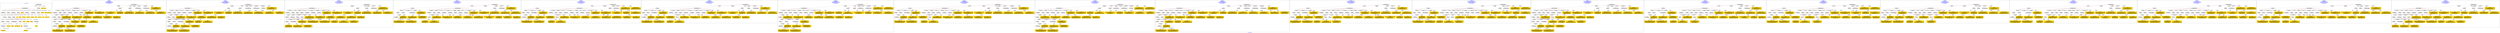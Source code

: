 digraph n0 {
fontcolor="blue"
remincross="true"
label="s28-wildlife-art.csv"
subgraph cluster_0 {
label="1-correct model"
n2[style="filled",color="white",fillcolor="lightgray",label="E12_Production1"];
n3[style="filled",color="white",fillcolor="lightgray",label="E21_Person1"];
n4[style="filled",color="white",fillcolor="lightgray",label="E55_Type2"];
n5[style="filled",color="white",fillcolor="lightgray",label="E53_Place1"];
n6[style="filled",color="white",fillcolor="lightgray",label="E69_Death1"];
n7[style="filled",color="white",fillcolor="lightgray",label="E74_Group1"];
n8[style="filled",color="white",fillcolor="lightgray",label="E82_Actor_Appellation1"];
n9[style="filled",color="white",fillcolor="lightgray",label="E67_Birth1"];
n10[shape="plaintext",style="filled",fillcolor="gold",label="Maker_URI"];
n11[style="filled",color="white",fillcolor="lightgray",label="E22_Man-Made_Object1"];
n12[style="filled",color="white",fillcolor="lightgray",label="E35_Title1"];
n13[style="filled",color="white",fillcolor="lightgray",label="E8_Acquisition1"];
n14[style="filled",color="white",fillcolor="lightgray",label="E55_Type1"];
n15[shape="plaintext",style="filled",fillcolor="gold",label="Description"];
n16[style="filled",color="white",fillcolor="lightgray",label="E54_Dimension1"];
n17[style="filled",color="white",fillcolor="lightgray",label="E40_Legal_Body1"];
n18[style="filled",color="white",fillcolor="lightgray",label="E53_Place2"];
n19[shape="plaintext",style="filled",fillcolor="gold",label="Object_URI"];
n20[style="filled",color="white",fillcolor="lightgray",label="E33_Linguistic_Object2"];
n21[style="filled",color="white",fillcolor="lightgray",label="E55_Type3"];
n22[shape="plaintext",style="filled",fillcolor="gold",label="Collector Information"];
n23[shape="plaintext",style="filled",fillcolor="gold",label="Title"];
n24[shape="plaintext",style="filled",fillcolor="gold",label="Owner"];
n25[style="filled",color="white",fillcolor="lightgray",label="E48_Place_Name1"];
n26[shape="plaintext",style="filled",fillcolor="gold",label="Place Made"];
n27[style="filled",color="white",fillcolor="lightgray",label="E52_Time-Span1"];
n28[shape="plaintext",style="filled",fillcolor="gold",label="Maker Birth Date"];
n29[style="filled",color="white",fillcolor="lightgray",label="E52_Time-Span2"];
n30[shape="plaintext",style="filled",fillcolor="gold",label="Maker Death Date"];
n31[shape="plaintext",style="filled",fillcolor="gold",label="Home Location URI"];
n32[shape="plaintext",style="filled",fillcolor="gold",label="Measurements"];
n33[shape="plaintext",style="filled",fillcolor="gold",label="Category_URI"];
n34[shape="plaintext",style="filled",fillcolor="gold",label="Category"];
n35[shape="plaintext",style="filled",fillcolor="gold",label="Materials_URI"];
n36[shape="plaintext",style="filled",fillcolor="gold",label="Materials"];
n37[shape="plaintext",style="filled",fillcolor="gold",label="Collector_Information_typeURI"];
n38[shape="plaintext",style="filled",fillcolor="gold",label="Nationality_URI"];
n39[shape="plaintext",style="filled",fillcolor="gold",label="Nationality"];
n40[shape="plaintext",style="filled",fillcolor="gold",label="Maker_Appellation_URI"];
n41[shape="plaintext",style="filled",fillcolor="gold",label="Maker"];
n42[shape="plaintext",style="filled",fillcolor="gold",label="Credit Line"];
n43[shape="plaintext",style="filled",fillcolor="gold",label="How Acquired?"];
n44[shape="plaintext",style="filled",fillcolor="gold",label="Acquisition_URI"];
}
subgraph cluster_1 {
label="candidate 0\nlink coherence:0.7\nnode coherence:0.775\nconfidence:0.39615425505577667\nmapping score:0.4338630125548241\ncost:436.009262\n-precision:0.6-recall:0.57"
n46[style="filled",color="white",fillcolor="lightgray",label="E12_Production1"];
n47[style="filled",color="white",fillcolor="lightgray",label="E21_Person1"];
n48[style="filled",color="white",fillcolor="lightgray",label="E55_Type1"];
n49[style="filled",color="white",fillcolor="lightgray",label="E67_Birth1"];
n50[style="filled",color="white",fillcolor="lightgray",label="E74_Group1"];
n51[style="filled",color="white",fillcolor="lightgray",label="E82_Actor_Appellation1"];
n52[style="filled",color="white",fillcolor="lightgray",label="E22_Man-Made_Object1"];
n53[style="filled",color="white",fillcolor="lightgray",label="E35_Title1"];
n54[style="filled",color="white",fillcolor="lightgray",label="E38_Image1"];
n55[style="filled",color="white",fillcolor="lightgray",label="E54_Dimension1"];
n56[style="filled",color="white",fillcolor="lightgray",label="E78_Collection1"];
n57[style="filled",color="white",fillcolor="lightgray",label="E8_Acquisition1"];
n58[style="filled",color="white",fillcolor="lightgray",label="E33_Linguistic_Object1"];
n59[style="filled",color="white",fillcolor="lightgray",label="E55_Type2"];
n60[style="filled",color="white",fillcolor="lightgray",label="E55_Type3"];
n61[style="filled",color="white",fillcolor="lightgray",label="E52_Time-Span1"];
n62[style="filled",color="white",fillcolor="lightgray",label="E33_Linguistic_Object2"];
n63[style="filled",color="white",fillcolor="lightgray",label="E73_Information_Object1"];
n64[shape="plaintext",style="filled",fillcolor="gold",label="Credit Line\n[E8_Acquisition,P3_has_note,0.355]\n[E30_Right,P3_has_note,0.326]\n[E33_Linguistic_Object,P3_has_note,0.164]\n[E22_Man-Made_Object,P3_has_note,0.155]"];
n65[shape="plaintext",style="filled",fillcolor="gold",label="Object_URI\n[E22_Man-Made_Object,classLink,0.567]\n[E39_Actor,classLink,0.192]\n[E78_Collection,classLink,0.136]\n[E38_Image,classLink,0.105]"];
n66[shape="plaintext",style="filled",fillcolor="gold",label="Maker\n[E82_Actor_Appellation,label,0.337]\n[E8_Acquisition,P3_has_note,0.24]\n[E33_Linguistic_Object,P3_has_note,0.224]\n[E30_Right,P3_has_note,0.199]"];
n67[shape="plaintext",style="filled",fillcolor="gold",label="Home Location URI\n[E39_Actor,classLink,0.35]\n[E78_Collection,classLink,0.248]\n[E22_Man-Made_Object,classLink,0.209]\n[E38_Image,classLink,0.192]"];
n68[shape="plaintext",style="filled",fillcolor="gold",label="Maker Birth Date\n[E52_Time-Span,P82_at_some_time_within,0.332]\n[E52_Time-Span,P82b_end_of_the_end,0.299]\n[E52_Time-Span,P82a_begin_of_the_begin,0.222]\n[E12_Production,P3_has_note,0.146]"];
n69[shape="plaintext",style="filled",fillcolor="gold",label="Nationality\n[E44_Place_Appellation,label,0.56]\n[E12_Production,P3_has_note,0.246]\n[E33_Linguistic_Object,P3_has_note,0.129]\n[E39_Actor,P3_has_note,0.066]"];
n70[shape="plaintext",style="filled",fillcolor="gold",label="How Acquired?\n[E30_Right,P3_has_note,0.427]\n[E8_Acquisition,P3_has_note,0.326]\n[E40_Legal_Body,label,0.141]\n[E73_Information_Object,P3_has_note,0.105]"];
n71[shape="plaintext",style="filled",fillcolor="gold",label="Collector Information\n[E30_Right,P3_has_note,0.304]\n[E8_Acquisition,P3_has_note,0.233]\n[E22_Man-Made_Object,P3_has_note,0.232]\n[E33_Linguistic_Object,P3_has_note,0.232]"];
n72[shape="plaintext",style="filled",fillcolor="gold",label="Maker Death Date\n[E52_Time-Span,P82b_end_of_the_end,0.585]\n[E52_Time-Span,P82_at_some_time_within,0.225]\n[E12_Production,P3_has_note,0.146]\n[E33_Linguistic_Object,P3_has_note,0.044]"];
n73[shape="plaintext",style="filled",fillcolor="gold",label="Acquisition_URI\n[E22_Man-Made_Object,classLink,0.511]\n[E39_Actor,classLink,0.217]\n[E78_Collection,classLink,0.154]\n[E38_Image,classLink,0.119]"];
n74[shape="plaintext",style="filled",fillcolor="gold",label="Description\n[E22_Man-Made_Object,P3_has_note,0.355]\n[E73_Information_Object,P3_has_note,0.301]\n[E33_Linguistic_Object,P3_has_note,0.178]\n[E35_Title,label,0.167]"];
n75[shape="plaintext",style="filled",fillcolor="gold",label="Owner\n[E30_Right,P3_has_note,0.377]\n[E8_Acquisition,P3_has_note,0.31]\n[E40_Legal_Body,label,0.177]\n[E39_Actor,P3_has_note,0.136]"];
n76[shape="plaintext",style="filled",fillcolor="gold",label="Category_URI\n[E55_Type,classLink,0.614]\n[E74_Group,classLink,0.197]\n[E57_Material,classLink,0.179]\n[E55_Type,label,0.01]"];
n77[shape="plaintext",style="filled",fillcolor="gold",label="Materials\n[E29_Design_or_Procedure,P3_has_note,0.381]\n[E57_Material,label,0.224]\n[E55_Type,label,0.22]\n[E57_Material,classLink,0.175]"];
n78[shape="plaintext",style="filled",fillcolor="gold",label="Materials_URI\n[E55_Type,classLink,0.404]\n[E57_Material,classLink,0.381]\n[E74_Group,classLink,0.214]\n[E55_Type,label,0.002]"];
n79[shape="plaintext",style="filled",fillcolor="gold",label="Maker_Appellation_URI\n[E82_Actor_Appellation,classLink,0.797]\n[E21_Person,classLink,0.095]\n[E39_Actor,classLink,0.063]\n[E78_Collection,classLink,0.045]"];
n80[shape="plaintext",style="filled",fillcolor="gold",label="Place Made\n[E33_Linguistic_Object,P3_has_note,0.417]\n[E12_Production,P3_has_note,0.243]\n[E35_Title,label,0.183]\n[E73_Information_Object,P3_has_note,0.157]"];
n81[shape="plaintext",style="filled",fillcolor="gold",label="Nationality_URI\n[E74_Group,classLink,0.643]\n[E57_Material,classLink,0.181]\n[E55_Type,classLink,0.171]\n[E39_Actor,P3_has_note,0.005]"];
n82[shape="plaintext",style="filled",fillcolor="gold",label="Title\n[E22_Man-Made_Object,P3_has_note,0.341]\n[E73_Information_Object,P3_has_note,0.304]\n[E33_Linguistic_Object,P3_has_note,0.187]\n[E35_Title,label,0.168]"];
n83[shape="plaintext",style="filled",fillcolor="gold",label="Measurements\n[E54_Dimension,P3_has_note,0.523]\n[E22_Man-Made_Object,classLink,0.182]\n[E22_Man-Made_Object,P3_has_note,0.149]\n[E34_Inscription,P3_has_note,0.146]"];
n84[shape="plaintext",style="filled",fillcolor="gold",label="Category\n[E55_Type,label,0.402]\n[E55_Type,classLink,0.244]\n[E33_Linguistic_Object,P3_has_note,0.199]\n[E22_Man-Made_Object,P3_has_note,0.155]"];
n85[shape="plaintext",style="filled",fillcolor="gold",label="Maker_URI\n[E21_Person,classLink,0.379]\n[E82_Actor_Appellation,classLink,0.274]\n[E39_Actor,classLink,0.203]\n[E78_Collection,classLink,0.144]"];
n86[shape="plaintext",style="filled",fillcolor="gold",label="Collector_Information_typeURI\n[E55_Type,classLink,0.966]\n[E33_Linguistic_Object,P3_has_note,0.012]\n[E22_Man-Made_Object,P3_has_note,0.012]\n[E73_Information_Object,P3_has_note,0.01]"];
}
subgraph cluster_2 {
label="candidate 1\nlink coherence:0.7\nnode coherence:0.775\nconfidence:0.39615425505577667\nmapping score:0.4338630125548241\ncost:535.019264\n-precision:0.6-recall:0.57"
n88[style="filled",color="white",fillcolor="lightgray",label="E12_Production1"];
n89[style="filled",color="white",fillcolor="lightgray",label="E21_Person1"];
n90[style="filled",color="white",fillcolor="lightgray",label="E55_Type1"];
n91[style="filled",color="white",fillcolor="lightgray",label="E67_Birth1"];
n92[style="filled",color="white",fillcolor="lightgray",label="E74_Group1"];
n93[style="filled",color="white",fillcolor="lightgray",label="E82_Actor_Appellation1"];
n94[style="filled",color="white",fillcolor="lightgray",label="E22_Man-Made_Object1"];
n95[style="filled",color="white",fillcolor="lightgray",label="E35_Title1"];
n96[style="filled",color="white",fillcolor="lightgray",label="E38_Image1"];
n97[style="filled",color="white",fillcolor="lightgray",label="E54_Dimension1"];
n98[style="filled",color="white",fillcolor="lightgray",label="E8_Acquisition1"];
n99[style="filled",color="white",fillcolor="lightgray",label="E33_Linguistic_Object1"];
n100[style="filled",color="white",fillcolor="lightgray",label="E55_Type2"];
n101[style="filled",color="white",fillcolor="lightgray",label="E55_Type3"];
n102[style="filled",color="white",fillcolor="lightgray",label="E52_Time-Span1"];
n103[style="filled",color="white",fillcolor="lightgray",label="E33_Linguistic_Object2"];
n104[style="filled",color="white",fillcolor="lightgray",label="E73_Information_Object1"];
n105[style="filled",color="white",fillcolor="lightgray",label="E78_Collection1"];
n106[shape="plaintext",style="filled",fillcolor="gold",label="Credit Line\n[E8_Acquisition,P3_has_note,0.355]\n[E30_Right,P3_has_note,0.326]\n[E33_Linguistic_Object,P3_has_note,0.164]\n[E22_Man-Made_Object,P3_has_note,0.155]"];
n107[shape="plaintext",style="filled",fillcolor="gold",label="Object_URI\n[E22_Man-Made_Object,classLink,0.567]\n[E39_Actor,classLink,0.192]\n[E78_Collection,classLink,0.136]\n[E38_Image,classLink,0.105]"];
n108[shape="plaintext",style="filled",fillcolor="gold",label="Maker\n[E82_Actor_Appellation,label,0.337]\n[E8_Acquisition,P3_has_note,0.24]\n[E33_Linguistic_Object,P3_has_note,0.224]\n[E30_Right,P3_has_note,0.199]"];
n109[shape="plaintext",style="filled",fillcolor="gold",label="Home Location URI\n[E39_Actor,classLink,0.35]\n[E78_Collection,classLink,0.248]\n[E22_Man-Made_Object,classLink,0.209]\n[E38_Image,classLink,0.192]"];
n110[shape="plaintext",style="filled",fillcolor="gold",label="Maker Birth Date\n[E52_Time-Span,P82_at_some_time_within,0.332]\n[E52_Time-Span,P82b_end_of_the_end,0.299]\n[E52_Time-Span,P82a_begin_of_the_begin,0.222]\n[E12_Production,P3_has_note,0.146]"];
n111[shape="plaintext",style="filled",fillcolor="gold",label="Nationality\n[E44_Place_Appellation,label,0.56]\n[E12_Production,P3_has_note,0.246]\n[E33_Linguistic_Object,P3_has_note,0.129]\n[E39_Actor,P3_has_note,0.066]"];
n112[shape="plaintext",style="filled",fillcolor="gold",label="How Acquired?\n[E30_Right,P3_has_note,0.427]\n[E8_Acquisition,P3_has_note,0.326]\n[E40_Legal_Body,label,0.141]\n[E73_Information_Object,P3_has_note,0.105]"];
n113[shape="plaintext",style="filled",fillcolor="gold",label="Collector Information\n[E30_Right,P3_has_note,0.304]\n[E8_Acquisition,P3_has_note,0.233]\n[E22_Man-Made_Object,P3_has_note,0.232]\n[E33_Linguistic_Object,P3_has_note,0.232]"];
n114[shape="plaintext",style="filled",fillcolor="gold",label="Maker Death Date\n[E52_Time-Span,P82b_end_of_the_end,0.585]\n[E52_Time-Span,P82_at_some_time_within,0.225]\n[E12_Production,P3_has_note,0.146]\n[E33_Linguistic_Object,P3_has_note,0.044]"];
n115[shape="plaintext",style="filled",fillcolor="gold",label="Acquisition_URI\n[E22_Man-Made_Object,classLink,0.511]\n[E39_Actor,classLink,0.217]\n[E78_Collection,classLink,0.154]\n[E38_Image,classLink,0.119]"];
n116[shape="plaintext",style="filled",fillcolor="gold",label="Description\n[E22_Man-Made_Object,P3_has_note,0.355]\n[E73_Information_Object,P3_has_note,0.301]\n[E33_Linguistic_Object,P3_has_note,0.178]\n[E35_Title,label,0.167]"];
n117[shape="plaintext",style="filled",fillcolor="gold",label="Owner\n[E30_Right,P3_has_note,0.377]\n[E8_Acquisition,P3_has_note,0.31]\n[E40_Legal_Body,label,0.177]\n[E39_Actor,P3_has_note,0.136]"];
n118[shape="plaintext",style="filled",fillcolor="gold",label="Category_URI\n[E55_Type,classLink,0.614]\n[E74_Group,classLink,0.197]\n[E57_Material,classLink,0.179]\n[E55_Type,label,0.01]"];
n119[shape="plaintext",style="filled",fillcolor="gold",label="Materials\n[E29_Design_or_Procedure,P3_has_note,0.381]\n[E57_Material,label,0.224]\n[E55_Type,label,0.22]\n[E57_Material,classLink,0.175]"];
n120[shape="plaintext",style="filled",fillcolor="gold",label="Materials_URI\n[E55_Type,classLink,0.404]\n[E57_Material,classLink,0.381]\n[E74_Group,classLink,0.214]\n[E55_Type,label,0.002]"];
n121[shape="plaintext",style="filled",fillcolor="gold",label="Maker_Appellation_URI\n[E82_Actor_Appellation,classLink,0.797]\n[E21_Person,classLink,0.095]\n[E39_Actor,classLink,0.063]\n[E78_Collection,classLink,0.045]"];
n122[shape="plaintext",style="filled",fillcolor="gold",label="Place Made\n[E33_Linguistic_Object,P3_has_note,0.417]\n[E12_Production,P3_has_note,0.243]\n[E35_Title,label,0.183]\n[E73_Information_Object,P3_has_note,0.157]"];
n123[shape="plaintext",style="filled",fillcolor="gold",label="Nationality_URI\n[E74_Group,classLink,0.643]\n[E57_Material,classLink,0.181]\n[E55_Type,classLink,0.171]\n[E39_Actor,P3_has_note,0.005]"];
n124[shape="plaintext",style="filled",fillcolor="gold",label="Title\n[E22_Man-Made_Object,P3_has_note,0.341]\n[E73_Information_Object,P3_has_note,0.304]\n[E33_Linguistic_Object,P3_has_note,0.187]\n[E35_Title,label,0.168]"];
n125[shape="plaintext",style="filled",fillcolor="gold",label="Measurements\n[E54_Dimension,P3_has_note,0.523]\n[E22_Man-Made_Object,classLink,0.182]\n[E22_Man-Made_Object,P3_has_note,0.149]\n[E34_Inscription,P3_has_note,0.146]"];
n126[shape="plaintext",style="filled",fillcolor="gold",label="Category\n[E55_Type,label,0.402]\n[E55_Type,classLink,0.244]\n[E33_Linguistic_Object,P3_has_note,0.199]\n[E22_Man-Made_Object,P3_has_note,0.155]"];
n127[shape="plaintext",style="filled",fillcolor="gold",label="Maker_URI\n[E21_Person,classLink,0.379]\n[E82_Actor_Appellation,classLink,0.274]\n[E39_Actor,classLink,0.203]\n[E78_Collection,classLink,0.144]"];
n128[shape="plaintext",style="filled",fillcolor="gold",label="Collector_Information_typeURI\n[E55_Type,classLink,0.966]\n[E33_Linguistic_Object,P3_has_note,0.012]\n[E22_Man-Made_Object,P3_has_note,0.012]\n[E73_Information_Object,P3_has_note,0.01]"];
}
subgraph cluster_3 {
label="candidate 10\nlink coherence:0.675\nnode coherence:0.75\nconfidence:0.40179583014590825\nmapping score:0.42741020425153464\ncost:237.99928\n-precision:0.55-recall:0.52"
n130[style="filled",color="white",fillcolor="lightgray",label="E12_Production1"];
n131[style="filled",color="white",fillcolor="lightgray",label="E21_Person1"];
n132[style="filled",color="white",fillcolor="lightgray",label="E52_Time-Span2"];
n133[style="filled",color="white",fillcolor="lightgray",label="E55_Type1"];
n134[style="filled",color="white",fillcolor="lightgray",label="E74_Group1"];
n135[style="filled",color="white",fillcolor="lightgray",label="E82_Actor_Appellation1"];
n136[style="filled",color="white",fillcolor="lightgray",label="E22_Man-Made_Object1"];
n137[style="filled",color="white",fillcolor="lightgray",label="E30_Right1"];
n138[style="filled",color="white",fillcolor="lightgray",label="E35_Title1"];
n139[style="filled",color="white",fillcolor="lightgray",label="E38_Image1"];
n140[style="filled",color="white",fillcolor="lightgray",label="E40_Legal_Body1"];
n141[style="filled",color="white",fillcolor="lightgray",label="E54_Dimension1"];
n142[style="filled",color="white",fillcolor="lightgray",label="E8_Acquisition1"];
n143[style="filled",color="white",fillcolor="lightgray",label="E33_Linguistic_Object1"];
n144[style="filled",color="white",fillcolor="lightgray",label="E55_Type2"];
n145[style="filled",color="white",fillcolor="lightgray",label="E55_Type3"];
n146[style="filled",color="white",fillcolor="lightgray",label="E39_Actor1"];
n147[style="filled",color="white",fillcolor="lightgray",label="E33_Linguistic_Object2"];
n148[shape="plaintext",style="filled",fillcolor="gold",label="Nationality\n[E44_Place_Appellation,label,0.56]\n[E12_Production,P3_has_note,0.246]\n[E33_Linguistic_Object,P3_has_note,0.129]\n[E39_Actor,P3_has_note,0.066]"];
n149[shape="plaintext",style="filled",fillcolor="gold",label="Object_URI\n[E22_Man-Made_Object,classLink,0.567]\n[E39_Actor,classLink,0.192]\n[E78_Collection,classLink,0.136]\n[E38_Image,classLink,0.105]"];
n150[shape="plaintext",style="filled",fillcolor="gold",label="Maker\n[E82_Actor_Appellation,label,0.337]\n[E8_Acquisition,P3_has_note,0.24]\n[E33_Linguistic_Object,P3_has_note,0.224]\n[E30_Right,P3_has_note,0.199]"];
n151[shape="plaintext",style="filled",fillcolor="gold",label="Maker Birth Date\n[E52_Time-Span,P82_at_some_time_within,0.332]\n[E52_Time-Span,P82b_end_of_the_end,0.299]\n[E52_Time-Span,P82a_begin_of_the_begin,0.222]\n[E12_Production,P3_has_note,0.146]"];
n152[shape="plaintext",style="filled",fillcolor="gold",label="Home Location URI\n[E39_Actor,classLink,0.35]\n[E78_Collection,classLink,0.248]\n[E22_Man-Made_Object,classLink,0.209]\n[E38_Image,classLink,0.192]"];
n153[shape="plaintext",style="filled",fillcolor="gold",label="Place Made\n[E33_Linguistic_Object,P3_has_note,0.417]\n[E12_Production,P3_has_note,0.243]\n[E35_Title,label,0.183]\n[E73_Information_Object,P3_has_note,0.157]"];
n154[shape="plaintext",style="filled",fillcolor="gold",label="How Acquired?\n[E30_Right,P3_has_note,0.427]\n[E8_Acquisition,P3_has_note,0.326]\n[E40_Legal_Body,label,0.141]\n[E73_Information_Object,P3_has_note,0.105]"];
n155[shape="plaintext",style="filled",fillcolor="gold",label="Title\n[E22_Man-Made_Object,P3_has_note,0.341]\n[E73_Information_Object,P3_has_note,0.304]\n[E33_Linguistic_Object,P3_has_note,0.187]\n[E35_Title,label,0.168]"];
n156[shape="plaintext",style="filled",fillcolor="gold",label="Owner\n[E30_Right,P3_has_note,0.377]\n[E8_Acquisition,P3_has_note,0.31]\n[E40_Legal_Body,label,0.177]\n[E39_Actor,P3_has_note,0.136]"];
n157[shape="plaintext",style="filled",fillcolor="gold",label="Category_URI\n[E55_Type,classLink,0.614]\n[E74_Group,classLink,0.197]\n[E57_Material,classLink,0.179]\n[E55_Type,label,0.01]"];
n158[shape="plaintext",style="filled",fillcolor="gold",label="Materials\n[E29_Design_or_Procedure,P3_has_note,0.381]\n[E57_Material,label,0.224]\n[E55_Type,label,0.22]\n[E57_Material,classLink,0.175]"];
n159[shape="plaintext",style="filled",fillcolor="gold",label="Materials_URI\n[E55_Type,classLink,0.404]\n[E57_Material,classLink,0.381]\n[E74_Group,classLink,0.214]\n[E55_Type,label,0.002]"];
n160[shape="plaintext",style="filled",fillcolor="gold",label="Acquisition_URI\n[E22_Man-Made_Object,classLink,0.511]\n[E39_Actor,classLink,0.217]\n[E78_Collection,classLink,0.154]\n[E38_Image,classLink,0.119]"];
n161[shape="plaintext",style="filled",fillcolor="gold",label="Maker_Appellation_URI\n[E82_Actor_Appellation,classLink,0.797]\n[E21_Person,classLink,0.095]\n[E39_Actor,classLink,0.063]\n[E78_Collection,classLink,0.045]"];
n162[shape="plaintext",style="filled",fillcolor="gold",label="Collector Information\n[E30_Right,P3_has_note,0.304]\n[E8_Acquisition,P3_has_note,0.233]\n[E22_Man-Made_Object,P3_has_note,0.232]\n[E33_Linguistic_Object,P3_has_note,0.232]"];
n163[shape="plaintext",style="filled",fillcolor="gold",label="Nationality_URI\n[E74_Group,classLink,0.643]\n[E57_Material,classLink,0.181]\n[E55_Type,classLink,0.171]\n[E39_Actor,P3_has_note,0.005]"];
n164[shape="plaintext",style="filled",fillcolor="gold",label="Maker Death Date\n[E52_Time-Span,P82b_end_of_the_end,0.585]\n[E52_Time-Span,P82_at_some_time_within,0.225]\n[E12_Production,P3_has_note,0.146]\n[E33_Linguistic_Object,P3_has_note,0.044]"];
n165[shape="plaintext",style="filled",fillcolor="gold",label="Description\n[E22_Man-Made_Object,P3_has_note,0.355]\n[E73_Information_Object,P3_has_note,0.301]\n[E33_Linguistic_Object,P3_has_note,0.178]\n[E35_Title,label,0.167]"];
n166[shape="plaintext",style="filled",fillcolor="gold",label="Measurements\n[E54_Dimension,P3_has_note,0.523]\n[E22_Man-Made_Object,classLink,0.182]\n[E22_Man-Made_Object,P3_has_note,0.149]\n[E34_Inscription,P3_has_note,0.146]"];
n167[shape="plaintext",style="filled",fillcolor="gold",label="Category\n[E55_Type,label,0.402]\n[E55_Type,classLink,0.244]\n[E33_Linguistic_Object,P3_has_note,0.199]\n[E22_Man-Made_Object,P3_has_note,0.155]"];
n168[shape="plaintext",style="filled",fillcolor="gold",label="Credit Line\n[E8_Acquisition,P3_has_note,0.355]\n[E30_Right,P3_has_note,0.326]\n[E33_Linguistic_Object,P3_has_note,0.164]\n[E22_Man-Made_Object,P3_has_note,0.155]"];
n169[shape="plaintext",style="filled",fillcolor="gold",label="Maker_URI\n[E21_Person,classLink,0.379]\n[E82_Actor_Appellation,classLink,0.274]\n[E39_Actor,classLink,0.203]\n[E78_Collection,classLink,0.144]"];
n170[shape="plaintext",style="filled",fillcolor="gold",label="Collector_Information_typeURI\n[E55_Type,classLink,0.966]\n[E33_Linguistic_Object,P3_has_note,0.012]\n[E22_Man-Made_Object,P3_has_note,0.012]\n[E73_Information_Object,P3_has_note,0.01]"];
}
subgraph cluster_4 {
label="candidate 11\nlink coherence:0.675\nnode coherence:0.775\nconfidence:0.3977085347850989\nmapping score:0.4343811057979315\ncost:237.99933\n-precision:0.62-recall:0.6"
n172[style="filled",color="white",fillcolor="lightgray",label="E12_Production1"];
n173[style="filled",color="white",fillcolor="lightgray",label="E55_Type1"];
n174[style="filled",color="white",fillcolor="lightgray",label="E21_Person1"];
n175[style="filled",color="white",fillcolor="lightgray",label="E67_Birth1"];
n176[style="filled",color="white",fillcolor="lightgray",label="E74_Group1"];
n177[style="filled",color="white",fillcolor="lightgray",label="E82_Actor_Appellation1"];
n178[style="filled",color="white",fillcolor="lightgray",label="E22_Man-Made_Object1"];
n179[style="filled",color="white",fillcolor="lightgray",label="E35_Title1"];
n180[style="filled",color="white",fillcolor="lightgray",label="E38_Image1"];
n181[style="filled",color="white",fillcolor="lightgray",label="E40_Legal_Body1"];
n182[style="filled",color="white",fillcolor="lightgray",label="E54_Dimension1"];
n183[style="filled",color="white",fillcolor="lightgray",label="E55_Type2"];
n184[style="filled",color="white",fillcolor="lightgray",label="E78_Collection1"];
n185[style="filled",color="white",fillcolor="lightgray",label="E8_Acquisition1"];
n186[style="filled",color="white",fillcolor="lightgray",label="E33_Linguistic_Object1"];
n187[style="filled",color="white",fillcolor="lightgray",label="E55_Type3"];
n188[style="filled",color="white",fillcolor="lightgray",label="E52_Time-Span1"];
n189[style="filled",color="white",fillcolor="lightgray",label="E33_Linguistic_Object2"];
n190[shape="plaintext",style="filled",fillcolor="gold",label="Credit Line\n[E8_Acquisition,P3_has_note,0.355]\n[E30_Right,P3_has_note,0.326]\n[E33_Linguistic_Object,P3_has_note,0.164]\n[E22_Man-Made_Object,P3_has_note,0.155]"];
n191[shape="plaintext",style="filled",fillcolor="gold",label="Object_URI\n[E22_Man-Made_Object,classLink,0.567]\n[E39_Actor,classLink,0.192]\n[E78_Collection,classLink,0.136]\n[E38_Image,classLink,0.105]"];
n192[shape="plaintext",style="filled",fillcolor="gold",label="Maker\n[E82_Actor_Appellation,label,0.337]\n[E8_Acquisition,P3_has_note,0.24]\n[E33_Linguistic_Object,P3_has_note,0.224]\n[E30_Right,P3_has_note,0.199]"];
n193[shape="plaintext",style="filled",fillcolor="gold",label="Home Location URI\n[E39_Actor,classLink,0.35]\n[E78_Collection,classLink,0.248]\n[E22_Man-Made_Object,classLink,0.209]\n[E38_Image,classLink,0.192]"];
n194[shape="plaintext",style="filled",fillcolor="gold",label="Maker Birth Date\n[E52_Time-Span,P82_at_some_time_within,0.332]\n[E52_Time-Span,P82b_end_of_the_end,0.299]\n[E52_Time-Span,P82a_begin_of_the_begin,0.222]\n[E12_Production,P3_has_note,0.146]"];
n195[shape="plaintext",style="filled",fillcolor="gold",label="Nationality\n[E44_Place_Appellation,label,0.56]\n[E12_Production,P3_has_note,0.246]\n[E33_Linguistic_Object,P3_has_note,0.129]\n[E39_Actor,P3_has_note,0.066]"];
n196[shape="plaintext",style="filled",fillcolor="gold",label="Collector Information\n[E30_Right,P3_has_note,0.304]\n[E8_Acquisition,P3_has_note,0.233]\n[E22_Man-Made_Object,P3_has_note,0.232]\n[E33_Linguistic_Object,P3_has_note,0.232]"];
n197[shape="plaintext",style="filled",fillcolor="gold",label="Maker Death Date\n[E52_Time-Span,P82b_end_of_the_end,0.585]\n[E52_Time-Span,P82_at_some_time_within,0.225]\n[E12_Production,P3_has_note,0.146]\n[E33_Linguistic_Object,P3_has_note,0.044]"];
n198[shape="plaintext",style="filled",fillcolor="gold",label="How Acquired?\n[E30_Right,P3_has_note,0.427]\n[E8_Acquisition,P3_has_note,0.326]\n[E40_Legal_Body,label,0.141]\n[E73_Information_Object,P3_has_note,0.105]"];
n199[shape="plaintext",style="filled",fillcolor="gold",label="Acquisition_URI\n[E22_Man-Made_Object,classLink,0.511]\n[E39_Actor,classLink,0.217]\n[E78_Collection,classLink,0.154]\n[E38_Image,classLink,0.119]"];
n200[shape="plaintext",style="filled",fillcolor="gold",label="Description\n[E22_Man-Made_Object,P3_has_note,0.355]\n[E73_Information_Object,P3_has_note,0.301]\n[E33_Linguistic_Object,P3_has_note,0.178]\n[E35_Title,label,0.167]"];
n201[shape="plaintext",style="filled",fillcolor="gold",label="Owner\n[E30_Right,P3_has_note,0.377]\n[E8_Acquisition,P3_has_note,0.31]\n[E40_Legal_Body,label,0.177]\n[E39_Actor,P3_has_note,0.136]"];
n202[shape="plaintext",style="filled",fillcolor="gold",label="Category_URI\n[E55_Type,classLink,0.614]\n[E74_Group,classLink,0.197]\n[E57_Material,classLink,0.179]\n[E55_Type,label,0.01]"];
n203[shape="plaintext",style="filled",fillcolor="gold",label="Materials\n[E29_Design_or_Procedure,P3_has_note,0.381]\n[E57_Material,label,0.224]\n[E55_Type,label,0.22]\n[E57_Material,classLink,0.175]"];
n204[shape="plaintext",style="filled",fillcolor="gold",label="Materials_URI\n[E55_Type,classLink,0.404]\n[E57_Material,classLink,0.381]\n[E74_Group,classLink,0.214]\n[E55_Type,label,0.002]"];
n205[shape="plaintext",style="filled",fillcolor="gold",label="Maker_Appellation_URI\n[E82_Actor_Appellation,classLink,0.797]\n[E21_Person,classLink,0.095]\n[E39_Actor,classLink,0.063]\n[E78_Collection,classLink,0.045]"];
n206[shape="plaintext",style="filled",fillcolor="gold",label="Place Made\n[E33_Linguistic_Object,P3_has_note,0.417]\n[E12_Production,P3_has_note,0.243]\n[E35_Title,label,0.183]\n[E73_Information_Object,P3_has_note,0.157]"];
n207[shape="plaintext",style="filled",fillcolor="gold",label="Nationality_URI\n[E74_Group,classLink,0.643]\n[E57_Material,classLink,0.181]\n[E55_Type,classLink,0.171]\n[E39_Actor,P3_has_note,0.005]"];
n208[shape="plaintext",style="filled",fillcolor="gold",label="Title\n[E22_Man-Made_Object,P3_has_note,0.341]\n[E73_Information_Object,P3_has_note,0.304]\n[E33_Linguistic_Object,P3_has_note,0.187]\n[E35_Title,label,0.168]"];
n209[shape="plaintext",style="filled",fillcolor="gold",label="Measurements\n[E54_Dimension,P3_has_note,0.523]\n[E22_Man-Made_Object,classLink,0.182]\n[E22_Man-Made_Object,P3_has_note,0.149]\n[E34_Inscription,P3_has_note,0.146]"];
n210[shape="plaintext",style="filled",fillcolor="gold",label="Category\n[E55_Type,label,0.402]\n[E55_Type,classLink,0.244]\n[E33_Linguistic_Object,P3_has_note,0.199]\n[E22_Man-Made_Object,P3_has_note,0.155]"];
n211[shape="plaintext",style="filled",fillcolor="gold",label="Maker_URI\n[E21_Person,classLink,0.379]\n[E82_Actor_Appellation,classLink,0.274]\n[E39_Actor,classLink,0.203]\n[E78_Collection,classLink,0.144]"];
n212[shape="plaintext",style="filled",fillcolor="gold",label="Collector_Information_typeURI\n[E55_Type,classLink,0.966]\n[E33_Linguistic_Object,P3_has_note,0.012]\n[E22_Man-Made_Object,P3_has_note,0.012]\n[E73_Information_Object,P3_has_note,0.01]"];
}
subgraph cluster_5 {
label="candidate 12\nlink coherence:0.675\nnode coherence:0.775\nconfidence:0.3977085347850989\nmapping score:0.4343811057979315\ncost:237.99934\n-precision:0.62-recall:0.6"
n214[style="filled",color="white",fillcolor="lightgray",label="E12_Production1"];
n215[style="filled",color="white",fillcolor="lightgray",label="E55_Type1"];
n216[style="filled",color="white",fillcolor="lightgray",label="E21_Person1"];
n217[style="filled",color="white",fillcolor="lightgray",label="E67_Birth1"];
n218[style="filled",color="white",fillcolor="lightgray",label="E74_Group1"];
n219[style="filled",color="white",fillcolor="lightgray",label="E82_Actor_Appellation1"];
n220[style="filled",color="white",fillcolor="lightgray",label="E22_Man-Made_Object1"];
n221[style="filled",color="white",fillcolor="lightgray",label="E35_Title1"];
n222[style="filled",color="white",fillcolor="lightgray",label="E38_Image1"];
n223[style="filled",color="white",fillcolor="lightgray",label="E40_Legal_Body1"];
n224[style="filled",color="white",fillcolor="lightgray",label="E54_Dimension1"];
n225[style="filled",color="white",fillcolor="lightgray",label="E55_Type3"];
n226[style="filled",color="white",fillcolor="lightgray",label="E78_Collection1"];
n227[style="filled",color="white",fillcolor="lightgray",label="E8_Acquisition1"];
n228[style="filled",color="white",fillcolor="lightgray",label="E33_Linguistic_Object2"];
n229[style="filled",color="white",fillcolor="lightgray",label="E55_Type2"];
n230[style="filled",color="white",fillcolor="lightgray",label="E52_Time-Span1"];
n231[style="filled",color="white",fillcolor="lightgray",label="E33_Linguistic_Object1"];
n232[shape="plaintext",style="filled",fillcolor="gold",label="Credit Line\n[E8_Acquisition,P3_has_note,0.355]\n[E30_Right,P3_has_note,0.326]\n[E33_Linguistic_Object,P3_has_note,0.164]\n[E22_Man-Made_Object,P3_has_note,0.155]"];
n233[shape="plaintext",style="filled",fillcolor="gold",label="Object_URI\n[E22_Man-Made_Object,classLink,0.567]\n[E39_Actor,classLink,0.192]\n[E78_Collection,classLink,0.136]\n[E38_Image,classLink,0.105]"];
n234[shape="plaintext",style="filled",fillcolor="gold",label="Maker\n[E82_Actor_Appellation,label,0.337]\n[E8_Acquisition,P3_has_note,0.24]\n[E33_Linguistic_Object,P3_has_note,0.224]\n[E30_Right,P3_has_note,0.199]"];
n235[shape="plaintext",style="filled",fillcolor="gold",label="Home Location URI\n[E39_Actor,classLink,0.35]\n[E78_Collection,classLink,0.248]\n[E22_Man-Made_Object,classLink,0.209]\n[E38_Image,classLink,0.192]"];
n236[shape="plaintext",style="filled",fillcolor="gold",label="Maker Birth Date\n[E52_Time-Span,P82_at_some_time_within,0.332]\n[E52_Time-Span,P82b_end_of_the_end,0.299]\n[E52_Time-Span,P82a_begin_of_the_begin,0.222]\n[E12_Production,P3_has_note,0.146]"];
n237[shape="plaintext",style="filled",fillcolor="gold",label="Nationality\n[E44_Place_Appellation,label,0.56]\n[E12_Production,P3_has_note,0.246]\n[E33_Linguistic_Object,P3_has_note,0.129]\n[E39_Actor,P3_has_note,0.066]"];
n238[shape="plaintext",style="filled",fillcolor="gold",label="Collector Information\n[E30_Right,P3_has_note,0.304]\n[E8_Acquisition,P3_has_note,0.233]\n[E22_Man-Made_Object,P3_has_note,0.232]\n[E33_Linguistic_Object,P3_has_note,0.232]"];
n239[shape="plaintext",style="filled",fillcolor="gold",label="Maker Death Date\n[E52_Time-Span,P82b_end_of_the_end,0.585]\n[E52_Time-Span,P82_at_some_time_within,0.225]\n[E12_Production,P3_has_note,0.146]\n[E33_Linguistic_Object,P3_has_note,0.044]"];
n240[shape="plaintext",style="filled",fillcolor="gold",label="How Acquired?\n[E30_Right,P3_has_note,0.427]\n[E8_Acquisition,P3_has_note,0.326]\n[E40_Legal_Body,label,0.141]\n[E73_Information_Object,P3_has_note,0.105]"];
n241[shape="plaintext",style="filled",fillcolor="gold",label="Acquisition_URI\n[E22_Man-Made_Object,classLink,0.511]\n[E39_Actor,classLink,0.217]\n[E78_Collection,classLink,0.154]\n[E38_Image,classLink,0.119]"];
n242[shape="plaintext",style="filled",fillcolor="gold",label="Description\n[E22_Man-Made_Object,P3_has_note,0.355]\n[E73_Information_Object,P3_has_note,0.301]\n[E33_Linguistic_Object,P3_has_note,0.178]\n[E35_Title,label,0.167]"];
n243[shape="plaintext",style="filled",fillcolor="gold",label="Owner\n[E30_Right,P3_has_note,0.377]\n[E8_Acquisition,P3_has_note,0.31]\n[E40_Legal_Body,label,0.177]\n[E39_Actor,P3_has_note,0.136]"];
n244[shape="plaintext",style="filled",fillcolor="gold",label="Category_URI\n[E55_Type,classLink,0.614]\n[E74_Group,classLink,0.197]\n[E57_Material,classLink,0.179]\n[E55_Type,label,0.01]"];
n245[shape="plaintext",style="filled",fillcolor="gold",label="Materials\n[E29_Design_or_Procedure,P3_has_note,0.381]\n[E57_Material,label,0.224]\n[E55_Type,label,0.22]\n[E57_Material,classLink,0.175]"];
n246[shape="plaintext",style="filled",fillcolor="gold",label="Materials_URI\n[E55_Type,classLink,0.404]\n[E57_Material,classLink,0.381]\n[E74_Group,classLink,0.214]\n[E55_Type,label,0.002]"];
n247[shape="plaintext",style="filled",fillcolor="gold",label="Maker_Appellation_URI\n[E82_Actor_Appellation,classLink,0.797]\n[E21_Person,classLink,0.095]\n[E39_Actor,classLink,0.063]\n[E78_Collection,classLink,0.045]"];
n248[shape="plaintext",style="filled",fillcolor="gold",label="Place Made\n[E33_Linguistic_Object,P3_has_note,0.417]\n[E12_Production,P3_has_note,0.243]\n[E35_Title,label,0.183]\n[E73_Information_Object,P3_has_note,0.157]"];
n249[shape="plaintext",style="filled",fillcolor="gold",label="Nationality_URI\n[E74_Group,classLink,0.643]\n[E57_Material,classLink,0.181]\n[E55_Type,classLink,0.171]\n[E39_Actor,P3_has_note,0.005]"];
n250[shape="plaintext",style="filled",fillcolor="gold",label="Title\n[E22_Man-Made_Object,P3_has_note,0.341]\n[E73_Information_Object,P3_has_note,0.304]\n[E33_Linguistic_Object,P3_has_note,0.187]\n[E35_Title,label,0.168]"];
n251[shape="plaintext",style="filled",fillcolor="gold",label="Measurements\n[E54_Dimension,P3_has_note,0.523]\n[E22_Man-Made_Object,classLink,0.182]\n[E22_Man-Made_Object,P3_has_note,0.149]\n[E34_Inscription,P3_has_note,0.146]"];
n252[shape="plaintext",style="filled",fillcolor="gold",label="Category\n[E55_Type,label,0.402]\n[E55_Type,classLink,0.244]\n[E33_Linguistic_Object,P3_has_note,0.199]\n[E22_Man-Made_Object,P3_has_note,0.155]"];
n253[shape="plaintext",style="filled",fillcolor="gold",label="Maker_URI\n[E21_Person,classLink,0.379]\n[E82_Actor_Appellation,classLink,0.274]\n[E39_Actor,classLink,0.203]\n[E78_Collection,classLink,0.144]"];
n254[shape="plaintext",style="filled",fillcolor="gold",label="Collector_Information_typeURI\n[E55_Type,classLink,0.966]\n[E33_Linguistic_Object,P3_has_note,0.012]\n[E22_Man-Made_Object,P3_has_note,0.012]\n[E73_Information_Object,P3_has_note,0.01]"];
}
subgraph cluster_6 {
label="candidate 13\nlink coherence:0.675\nnode coherence:0.775\nconfidence:0.3977085347850989\nmapping score:0.4343811057979315\ncost:237.99935\n-precision:0.62-recall:0.6"
n256[style="filled",color="white",fillcolor="lightgray",label="E12_Production1"];
n257[style="filled",color="white",fillcolor="lightgray",label="E55_Type1"];
n258[style="filled",color="white",fillcolor="lightgray",label="E21_Person1"];
n259[style="filled",color="white",fillcolor="lightgray",label="E67_Birth1"];
n260[style="filled",color="white",fillcolor="lightgray",label="E74_Group1"];
n261[style="filled",color="white",fillcolor="lightgray",label="E82_Actor_Appellation1"];
n262[style="filled",color="white",fillcolor="lightgray",label="E22_Man-Made_Object1"];
n263[style="filled",color="white",fillcolor="lightgray",label="E35_Title1"];
n264[style="filled",color="white",fillcolor="lightgray",label="E38_Image1"];
n265[style="filled",color="white",fillcolor="lightgray",label="E40_Legal_Body1"];
n266[style="filled",color="white",fillcolor="lightgray",label="E54_Dimension1"];
n267[style="filled",color="white",fillcolor="lightgray",label="E78_Collection1"];
n268[style="filled",color="white",fillcolor="lightgray",label="E8_Acquisition1"];
n269[style="filled",color="white",fillcolor="lightgray",label="E33_Linguistic_Object1"];
n270[style="filled",color="white",fillcolor="lightgray",label="E55_Type2"];
n271[style="filled",color="white",fillcolor="lightgray",label="E55_Type3"];
n272[style="filled",color="white",fillcolor="lightgray",label="E52_Time-Span1"];
n273[style="filled",color="white",fillcolor="lightgray",label="E33_Linguistic_Object2"];
n274[shape="plaintext",style="filled",fillcolor="gold",label="Credit Line\n[E8_Acquisition,P3_has_note,0.355]\n[E30_Right,P3_has_note,0.326]\n[E33_Linguistic_Object,P3_has_note,0.164]\n[E22_Man-Made_Object,P3_has_note,0.155]"];
n275[shape="plaintext",style="filled",fillcolor="gold",label="Object_URI\n[E22_Man-Made_Object,classLink,0.567]\n[E39_Actor,classLink,0.192]\n[E78_Collection,classLink,0.136]\n[E38_Image,classLink,0.105]"];
n276[shape="plaintext",style="filled",fillcolor="gold",label="Maker\n[E82_Actor_Appellation,label,0.337]\n[E8_Acquisition,P3_has_note,0.24]\n[E33_Linguistic_Object,P3_has_note,0.224]\n[E30_Right,P3_has_note,0.199]"];
n277[shape="plaintext",style="filled",fillcolor="gold",label="Home Location URI\n[E39_Actor,classLink,0.35]\n[E78_Collection,classLink,0.248]\n[E22_Man-Made_Object,classLink,0.209]\n[E38_Image,classLink,0.192]"];
n278[shape="plaintext",style="filled",fillcolor="gold",label="Maker Birth Date\n[E52_Time-Span,P82_at_some_time_within,0.332]\n[E52_Time-Span,P82b_end_of_the_end,0.299]\n[E52_Time-Span,P82a_begin_of_the_begin,0.222]\n[E12_Production,P3_has_note,0.146]"];
n279[shape="plaintext",style="filled",fillcolor="gold",label="Nationality\n[E44_Place_Appellation,label,0.56]\n[E12_Production,P3_has_note,0.246]\n[E33_Linguistic_Object,P3_has_note,0.129]\n[E39_Actor,P3_has_note,0.066]"];
n280[shape="plaintext",style="filled",fillcolor="gold",label="Collector Information\n[E30_Right,P3_has_note,0.304]\n[E8_Acquisition,P3_has_note,0.233]\n[E22_Man-Made_Object,P3_has_note,0.232]\n[E33_Linguistic_Object,P3_has_note,0.232]"];
n281[shape="plaintext",style="filled",fillcolor="gold",label="Maker Death Date\n[E52_Time-Span,P82b_end_of_the_end,0.585]\n[E52_Time-Span,P82_at_some_time_within,0.225]\n[E12_Production,P3_has_note,0.146]\n[E33_Linguistic_Object,P3_has_note,0.044]"];
n282[shape="plaintext",style="filled",fillcolor="gold",label="How Acquired?\n[E30_Right,P3_has_note,0.427]\n[E8_Acquisition,P3_has_note,0.326]\n[E40_Legal_Body,label,0.141]\n[E73_Information_Object,P3_has_note,0.105]"];
n283[shape="plaintext",style="filled",fillcolor="gold",label="Acquisition_URI\n[E22_Man-Made_Object,classLink,0.511]\n[E39_Actor,classLink,0.217]\n[E78_Collection,classLink,0.154]\n[E38_Image,classLink,0.119]"];
n284[shape="plaintext",style="filled",fillcolor="gold",label="Description\n[E22_Man-Made_Object,P3_has_note,0.355]\n[E73_Information_Object,P3_has_note,0.301]\n[E33_Linguistic_Object,P3_has_note,0.178]\n[E35_Title,label,0.167]"];
n285[shape="plaintext",style="filled",fillcolor="gold",label="Owner\n[E30_Right,P3_has_note,0.377]\n[E8_Acquisition,P3_has_note,0.31]\n[E40_Legal_Body,label,0.177]\n[E39_Actor,P3_has_note,0.136]"];
n286[shape="plaintext",style="filled",fillcolor="gold",label="Category_URI\n[E55_Type,classLink,0.614]\n[E74_Group,classLink,0.197]\n[E57_Material,classLink,0.179]\n[E55_Type,label,0.01]"];
n287[shape="plaintext",style="filled",fillcolor="gold",label="Materials\n[E29_Design_or_Procedure,P3_has_note,0.381]\n[E57_Material,label,0.224]\n[E55_Type,label,0.22]\n[E57_Material,classLink,0.175]"];
n288[shape="plaintext",style="filled",fillcolor="gold",label="Materials_URI\n[E55_Type,classLink,0.404]\n[E57_Material,classLink,0.381]\n[E74_Group,classLink,0.214]\n[E55_Type,label,0.002]"];
n289[shape="plaintext",style="filled",fillcolor="gold",label="Maker_Appellation_URI\n[E82_Actor_Appellation,classLink,0.797]\n[E21_Person,classLink,0.095]\n[E39_Actor,classLink,0.063]\n[E78_Collection,classLink,0.045]"];
n290[shape="plaintext",style="filled",fillcolor="gold",label="Place Made\n[E33_Linguistic_Object,P3_has_note,0.417]\n[E12_Production,P3_has_note,0.243]\n[E35_Title,label,0.183]\n[E73_Information_Object,P3_has_note,0.157]"];
n291[shape="plaintext",style="filled",fillcolor="gold",label="Nationality_URI\n[E74_Group,classLink,0.643]\n[E57_Material,classLink,0.181]\n[E55_Type,classLink,0.171]\n[E39_Actor,P3_has_note,0.005]"];
n292[shape="plaintext",style="filled",fillcolor="gold",label="Title\n[E22_Man-Made_Object,P3_has_note,0.341]\n[E73_Information_Object,P3_has_note,0.304]\n[E33_Linguistic_Object,P3_has_note,0.187]\n[E35_Title,label,0.168]"];
n293[shape="plaintext",style="filled",fillcolor="gold",label="Measurements\n[E54_Dimension,P3_has_note,0.523]\n[E22_Man-Made_Object,classLink,0.182]\n[E22_Man-Made_Object,P3_has_note,0.149]\n[E34_Inscription,P3_has_note,0.146]"];
n294[shape="plaintext",style="filled",fillcolor="gold",label="Category\n[E55_Type,label,0.402]\n[E55_Type,classLink,0.244]\n[E33_Linguistic_Object,P3_has_note,0.199]\n[E22_Man-Made_Object,P3_has_note,0.155]"];
n295[shape="plaintext",style="filled",fillcolor="gold",label="Maker_URI\n[E21_Person,classLink,0.379]\n[E82_Actor_Appellation,classLink,0.274]\n[E39_Actor,classLink,0.203]\n[E78_Collection,classLink,0.144]"];
n296[shape="plaintext",style="filled",fillcolor="gold",label="Collector_Information_typeURI\n[E55_Type,classLink,0.966]\n[E33_Linguistic_Object,P3_has_note,0.012]\n[E22_Man-Made_Object,P3_has_note,0.012]\n[E73_Information_Object,P3_has_note,0.01]"];
}
subgraph cluster_7 {
label="candidate 14\nlink coherence:0.675\nnode coherence:0.775\nconfidence:0.39615425505577667\nmapping score:0.4338630125548241\ncost:436.009312\n-precision:0.6-recall:0.57"
n298[style="filled",color="white",fillcolor="lightgray",label="E12_Production1"];
n299[style="filled",color="white",fillcolor="lightgray",label="E21_Person1"];
n300[style="filled",color="white",fillcolor="lightgray",label="E67_Birth1"];
n301[style="filled",color="white",fillcolor="lightgray",label="E74_Group1"];
n302[style="filled",color="white",fillcolor="lightgray",label="E82_Actor_Appellation1"];
n303[style="filled",color="white",fillcolor="lightgray",label="E22_Man-Made_Object1"];
n304[style="filled",color="white",fillcolor="lightgray",label="E35_Title1"];
n305[style="filled",color="white",fillcolor="lightgray",label="E38_Image1"];
n306[style="filled",color="white",fillcolor="lightgray",label="E54_Dimension1"];
n307[style="filled",color="white",fillcolor="lightgray",label="E55_Type3"];
n308[style="filled",color="white",fillcolor="lightgray",label="E78_Collection1"];
n309[style="filled",color="white",fillcolor="lightgray",label="E8_Acquisition1"];
n310[style="filled",color="white",fillcolor="lightgray",label="E33_Linguistic_Object2"];
n311[style="filled",color="white",fillcolor="lightgray",label="E55_Type1"];
n312[style="filled",color="white",fillcolor="lightgray",label="E55_Type2"];
n313[style="filled",color="white",fillcolor="lightgray",label="E52_Time-Span1"];
n314[style="filled",color="white",fillcolor="lightgray",label="E33_Linguistic_Object1"];
n315[style="filled",color="white",fillcolor="lightgray",label="E73_Information_Object1"];
n316[shape="plaintext",style="filled",fillcolor="gold",label="Credit Line\n[E8_Acquisition,P3_has_note,0.355]\n[E30_Right,P3_has_note,0.326]\n[E33_Linguistic_Object,P3_has_note,0.164]\n[E22_Man-Made_Object,P3_has_note,0.155]"];
n317[shape="plaintext",style="filled",fillcolor="gold",label="Object_URI\n[E22_Man-Made_Object,classLink,0.567]\n[E39_Actor,classLink,0.192]\n[E78_Collection,classLink,0.136]\n[E38_Image,classLink,0.105]"];
n318[shape="plaintext",style="filled",fillcolor="gold",label="Maker\n[E82_Actor_Appellation,label,0.337]\n[E8_Acquisition,P3_has_note,0.24]\n[E33_Linguistic_Object,P3_has_note,0.224]\n[E30_Right,P3_has_note,0.199]"];
n319[shape="plaintext",style="filled",fillcolor="gold",label="Home Location URI\n[E39_Actor,classLink,0.35]\n[E78_Collection,classLink,0.248]\n[E22_Man-Made_Object,classLink,0.209]\n[E38_Image,classLink,0.192]"];
n320[shape="plaintext",style="filled",fillcolor="gold",label="Maker Birth Date\n[E52_Time-Span,P82_at_some_time_within,0.332]\n[E52_Time-Span,P82b_end_of_the_end,0.299]\n[E52_Time-Span,P82a_begin_of_the_begin,0.222]\n[E12_Production,P3_has_note,0.146]"];
n321[shape="plaintext",style="filled",fillcolor="gold",label="Nationality\n[E44_Place_Appellation,label,0.56]\n[E12_Production,P3_has_note,0.246]\n[E33_Linguistic_Object,P3_has_note,0.129]\n[E39_Actor,P3_has_note,0.066]"];
n322[shape="plaintext",style="filled",fillcolor="gold",label="How Acquired?\n[E30_Right,P3_has_note,0.427]\n[E8_Acquisition,P3_has_note,0.326]\n[E40_Legal_Body,label,0.141]\n[E73_Information_Object,P3_has_note,0.105]"];
n323[shape="plaintext",style="filled",fillcolor="gold",label="Collector Information\n[E30_Right,P3_has_note,0.304]\n[E8_Acquisition,P3_has_note,0.233]\n[E22_Man-Made_Object,P3_has_note,0.232]\n[E33_Linguistic_Object,P3_has_note,0.232]"];
n324[shape="plaintext",style="filled",fillcolor="gold",label="Maker Death Date\n[E52_Time-Span,P82b_end_of_the_end,0.585]\n[E52_Time-Span,P82_at_some_time_within,0.225]\n[E12_Production,P3_has_note,0.146]\n[E33_Linguistic_Object,P3_has_note,0.044]"];
n325[shape="plaintext",style="filled",fillcolor="gold",label="Acquisition_URI\n[E22_Man-Made_Object,classLink,0.511]\n[E39_Actor,classLink,0.217]\n[E78_Collection,classLink,0.154]\n[E38_Image,classLink,0.119]"];
n326[shape="plaintext",style="filled",fillcolor="gold",label="Description\n[E22_Man-Made_Object,P3_has_note,0.355]\n[E73_Information_Object,P3_has_note,0.301]\n[E33_Linguistic_Object,P3_has_note,0.178]\n[E35_Title,label,0.167]"];
n327[shape="plaintext",style="filled",fillcolor="gold",label="Owner\n[E30_Right,P3_has_note,0.377]\n[E8_Acquisition,P3_has_note,0.31]\n[E40_Legal_Body,label,0.177]\n[E39_Actor,P3_has_note,0.136]"];
n328[shape="plaintext",style="filled",fillcolor="gold",label="Category_URI\n[E55_Type,classLink,0.614]\n[E74_Group,classLink,0.197]\n[E57_Material,classLink,0.179]\n[E55_Type,label,0.01]"];
n329[shape="plaintext",style="filled",fillcolor="gold",label="Materials\n[E29_Design_or_Procedure,P3_has_note,0.381]\n[E57_Material,label,0.224]\n[E55_Type,label,0.22]\n[E57_Material,classLink,0.175]"];
n330[shape="plaintext",style="filled",fillcolor="gold",label="Materials_URI\n[E55_Type,classLink,0.404]\n[E57_Material,classLink,0.381]\n[E74_Group,classLink,0.214]\n[E55_Type,label,0.002]"];
n331[shape="plaintext",style="filled",fillcolor="gold",label="Maker_Appellation_URI\n[E82_Actor_Appellation,classLink,0.797]\n[E21_Person,classLink,0.095]\n[E39_Actor,classLink,0.063]\n[E78_Collection,classLink,0.045]"];
n332[shape="plaintext",style="filled",fillcolor="gold",label="Place Made\n[E33_Linguistic_Object,P3_has_note,0.417]\n[E12_Production,P3_has_note,0.243]\n[E35_Title,label,0.183]\n[E73_Information_Object,P3_has_note,0.157]"];
n333[shape="plaintext",style="filled",fillcolor="gold",label="Nationality_URI\n[E74_Group,classLink,0.643]\n[E57_Material,classLink,0.181]\n[E55_Type,classLink,0.171]\n[E39_Actor,P3_has_note,0.005]"];
n334[shape="plaintext",style="filled",fillcolor="gold",label="Title\n[E22_Man-Made_Object,P3_has_note,0.341]\n[E73_Information_Object,P3_has_note,0.304]\n[E33_Linguistic_Object,P3_has_note,0.187]\n[E35_Title,label,0.168]"];
n335[shape="plaintext",style="filled",fillcolor="gold",label="Measurements\n[E54_Dimension,P3_has_note,0.523]\n[E22_Man-Made_Object,classLink,0.182]\n[E22_Man-Made_Object,P3_has_note,0.149]\n[E34_Inscription,P3_has_note,0.146]"];
n336[shape="plaintext",style="filled",fillcolor="gold",label="Category\n[E55_Type,label,0.402]\n[E55_Type,classLink,0.244]\n[E33_Linguistic_Object,P3_has_note,0.199]\n[E22_Man-Made_Object,P3_has_note,0.155]"];
n337[shape="plaintext",style="filled",fillcolor="gold",label="Maker_URI\n[E21_Person,classLink,0.379]\n[E82_Actor_Appellation,classLink,0.274]\n[E39_Actor,classLink,0.203]\n[E78_Collection,classLink,0.144]"];
n338[shape="plaintext",style="filled",fillcolor="gold",label="Collector_Information_typeURI\n[E55_Type,classLink,0.966]\n[E33_Linguistic_Object,P3_has_note,0.012]\n[E22_Man-Made_Object,P3_has_note,0.012]\n[E73_Information_Object,P3_has_note,0.01]"];
}
subgraph cluster_8 {
label="candidate 15\nlink coherence:0.675\nnode coherence:0.775\nconfidence:0.39615425505577667\nmapping score:0.4338630125548241\ncost:436.009362\n-precision:0.6-recall:0.57"
n340[style="filled",color="white",fillcolor="lightgray",label="E12_Production1"];
n341[style="filled",color="white",fillcolor="lightgray",label="E55_Type1"];
n342[style="filled",color="white",fillcolor="lightgray",label="E21_Person1"];
n343[style="filled",color="white",fillcolor="lightgray",label="E67_Birth1"];
n344[style="filled",color="white",fillcolor="lightgray",label="E74_Group1"];
n345[style="filled",color="white",fillcolor="lightgray",label="E82_Actor_Appellation1"];
n346[style="filled",color="white",fillcolor="lightgray",label="E22_Man-Made_Object1"];
n347[style="filled",color="white",fillcolor="lightgray",label="E35_Title1"];
n348[style="filled",color="white",fillcolor="lightgray",label="E38_Image1"];
n349[style="filled",color="white",fillcolor="lightgray",label="E54_Dimension1"];
n350[style="filled",color="white",fillcolor="lightgray",label="E78_Collection1"];
n351[style="filled",color="white",fillcolor="lightgray",label="E8_Acquisition1"];
n352[style="filled",color="white",fillcolor="lightgray",label="E33_Linguistic_Object1"];
n353[style="filled",color="white",fillcolor="lightgray",label="E55_Type2"];
n354[style="filled",color="white",fillcolor="lightgray",label="E55_Type3"];
n355[style="filled",color="white",fillcolor="lightgray",label="E52_Time-Span1"];
n356[style="filled",color="white",fillcolor="lightgray",label="E33_Linguistic_Object2"];
n357[style="filled",color="white",fillcolor="lightgray",label="E73_Information_Object1"];
n358[shape="plaintext",style="filled",fillcolor="gold",label="Credit Line\n[E8_Acquisition,P3_has_note,0.355]\n[E30_Right,P3_has_note,0.326]\n[E33_Linguistic_Object,P3_has_note,0.164]\n[E22_Man-Made_Object,P3_has_note,0.155]"];
n359[shape="plaintext",style="filled",fillcolor="gold",label="Object_URI\n[E22_Man-Made_Object,classLink,0.567]\n[E39_Actor,classLink,0.192]\n[E78_Collection,classLink,0.136]\n[E38_Image,classLink,0.105]"];
n360[shape="plaintext",style="filled",fillcolor="gold",label="Maker\n[E82_Actor_Appellation,label,0.337]\n[E8_Acquisition,P3_has_note,0.24]\n[E33_Linguistic_Object,P3_has_note,0.224]\n[E30_Right,P3_has_note,0.199]"];
n361[shape="plaintext",style="filled",fillcolor="gold",label="Home Location URI\n[E39_Actor,classLink,0.35]\n[E78_Collection,classLink,0.248]\n[E22_Man-Made_Object,classLink,0.209]\n[E38_Image,classLink,0.192]"];
n362[shape="plaintext",style="filled",fillcolor="gold",label="Maker Birth Date\n[E52_Time-Span,P82_at_some_time_within,0.332]\n[E52_Time-Span,P82b_end_of_the_end,0.299]\n[E52_Time-Span,P82a_begin_of_the_begin,0.222]\n[E12_Production,P3_has_note,0.146]"];
n363[shape="plaintext",style="filled",fillcolor="gold",label="Nationality\n[E44_Place_Appellation,label,0.56]\n[E12_Production,P3_has_note,0.246]\n[E33_Linguistic_Object,P3_has_note,0.129]\n[E39_Actor,P3_has_note,0.066]"];
n364[shape="plaintext",style="filled",fillcolor="gold",label="How Acquired?\n[E30_Right,P3_has_note,0.427]\n[E8_Acquisition,P3_has_note,0.326]\n[E40_Legal_Body,label,0.141]\n[E73_Information_Object,P3_has_note,0.105]"];
n365[shape="plaintext",style="filled",fillcolor="gold",label="Collector Information\n[E30_Right,P3_has_note,0.304]\n[E8_Acquisition,P3_has_note,0.233]\n[E22_Man-Made_Object,P3_has_note,0.232]\n[E33_Linguistic_Object,P3_has_note,0.232]"];
n366[shape="plaintext",style="filled",fillcolor="gold",label="Maker Death Date\n[E52_Time-Span,P82b_end_of_the_end,0.585]\n[E52_Time-Span,P82_at_some_time_within,0.225]\n[E12_Production,P3_has_note,0.146]\n[E33_Linguistic_Object,P3_has_note,0.044]"];
n367[shape="plaintext",style="filled",fillcolor="gold",label="Acquisition_URI\n[E22_Man-Made_Object,classLink,0.511]\n[E39_Actor,classLink,0.217]\n[E78_Collection,classLink,0.154]\n[E38_Image,classLink,0.119]"];
n368[shape="plaintext",style="filled",fillcolor="gold",label="Description\n[E22_Man-Made_Object,P3_has_note,0.355]\n[E73_Information_Object,P3_has_note,0.301]\n[E33_Linguistic_Object,P3_has_note,0.178]\n[E35_Title,label,0.167]"];
n369[shape="plaintext",style="filled",fillcolor="gold",label="Owner\n[E30_Right,P3_has_note,0.377]\n[E8_Acquisition,P3_has_note,0.31]\n[E40_Legal_Body,label,0.177]\n[E39_Actor,P3_has_note,0.136]"];
n370[shape="plaintext",style="filled",fillcolor="gold",label="Category_URI\n[E55_Type,classLink,0.614]\n[E74_Group,classLink,0.197]\n[E57_Material,classLink,0.179]\n[E55_Type,label,0.01]"];
n371[shape="plaintext",style="filled",fillcolor="gold",label="Materials\n[E29_Design_or_Procedure,P3_has_note,0.381]\n[E57_Material,label,0.224]\n[E55_Type,label,0.22]\n[E57_Material,classLink,0.175]"];
n372[shape="plaintext",style="filled",fillcolor="gold",label="Materials_URI\n[E55_Type,classLink,0.404]\n[E57_Material,classLink,0.381]\n[E74_Group,classLink,0.214]\n[E55_Type,label,0.002]"];
n373[shape="plaintext",style="filled",fillcolor="gold",label="Maker_Appellation_URI\n[E82_Actor_Appellation,classLink,0.797]\n[E21_Person,classLink,0.095]\n[E39_Actor,classLink,0.063]\n[E78_Collection,classLink,0.045]"];
n374[shape="plaintext",style="filled",fillcolor="gold",label="Place Made\n[E33_Linguistic_Object,P3_has_note,0.417]\n[E12_Production,P3_has_note,0.243]\n[E35_Title,label,0.183]\n[E73_Information_Object,P3_has_note,0.157]"];
n375[shape="plaintext",style="filled",fillcolor="gold",label="Nationality_URI\n[E74_Group,classLink,0.643]\n[E57_Material,classLink,0.181]\n[E55_Type,classLink,0.171]\n[E39_Actor,P3_has_note,0.005]"];
n376[shape="plaintext",style="filled",fillcolor="gold",label="Title\n[E22_Man-Made_Object,P3_has_note,0.341]\n[E73_Information_Object,P3_has_note,0.304]\n[E33_Linguistic_Object,P3_has_note,0.187]\n[E35_Title,label,0.168]"];
n377[shape="plaintext",style="filled",fillcolor="gold",label="Measurements\n[E54_Dimension,P3_has_note,0.523]\n[E22_Man-Made_Object,classLink,0.182]\n[E22_Man-Made_Object,P3_has_note,0.149]\n[E34_Inscription,P3_has_note,0.146]"];
n378[shape="plaintext",style="filled",fillcolor="gold",label="Category\n[E55_Type,label,0.402]\n[E55_Type,classLink,0.244]\n[E33_Linguistic_Object,P3_has_note,0.199]\n[E22_Man-Made_Object,P3_has_note,0.155]"];
n379[shape="plaintext",style="filled",fillcolor="gold",label="Maker_URI\n[E21_Person,classLink,0.379]\n[E82_Actor_Appellation,classLink,0.274]\n[E39_Actor,classLink,0.203]\n[E78_Collection,classLink,0.144]"];
n380[shape="plaintext",style="filled",fillcolor="gold",label="Collector_Information_typeURI\n[E55_Type,classLink,0.966]\n[E33_Linguistic_Object,P3_has_note,0.012]\n[E22_Man-Made_Object,P3_has_note,0.012]\n[E73_Information_Object,P3_has_note,0.01]"];
}
subgraph cluster_9 {
label="candidate 16\nlink coherence:0.675\nnode coherence:0.775\nconfidence:0.39615425505577667\nmapping score:0.4338630125548241\ncost:535.019314\n-precision:0.6-recall:0.57"
n382[style="filled",color="white",fillcolor="lightgray",label="E12_Production1"];
n383[style="filled",color="white",fillcolor="lightgray",label="E21_Person1"];
n384[style="filled",color="white",fillcolor="lightgray",label="E67_Birth1"];
n385[style="filled",color="white",fillcolor="lightgray",label="E74_Group1"];
n386[style="filled",color="white",fillcolor="lightgray",label="E82_Actor_Appellation1"];
n387[style="filled",color="white",fillcolor="lightgray",label="E22_Man-Made_Object1"];
n388[style="filled",color="white",fillcolor="lightgray",label="E35_Title1"];
n389[style="filled",color="white",fillcolor="lightgray",label="E38_Image1"];
n390[style="filled",color="white",fillcolor="lightgray",label="E54_Dimension1"];
n391[style="filled",color="white",fillcolor="lightgray",label="E55_Type3"];
n392[style="filled",color="white",fillcolor="lightgray",label="E8_Acquisition1"];
n393[style="filled",color="white",fillcolor="lightgray",label="E33_Linguistic_Object2"];
n394[style="filled",color="white",fillcolor="lightgray",label="E55_Type1"];
n395[style="filled",color="white",fillcolor="lightgray",label="E55_Type2"];
n396[style="filled",color="white",fillcolor="lightgray",label="E52_Time-Span1"];
n397[style="filled",color="white",fillcolor="lightgray",label="E33_Linguistic_Object1"];
n398[style="filled",color="white",fillcolor="lightgray",label="E73_Information_Object1"];
n399[style="filled",color="white",fillcolor="lightgray",label="E78_Collection1"];
n400[shape="plaintext",style="filled",fillcolor="gold",label="Credit Line\n[E8_Acquisition,P3_has_note,0.355]\n[E30_Right,P3_has_note,0.326]\n[E33_Linguistic_Object,P3_has_note,0.164]\n[E22_Man-Made_Object,P3_has_note,0.155]"];
n401[shape="plaintext",style="filled",fillcolor="gold",label="Object_URI\n[E22_Man-Made_Object,classLink,0.567]\n[E39_Actor,classLink,0.192]\n[E78_Collection,classLink,0.136]\n[E38_Image,classLink,0.105]"];
n402[shape="plaintext",style="filled",fillcolor="gold",label="Maker\n[E82_Actor_Appellation,label,0.337]\n[E8_Acquisition,P3_has_note,0.24]\n[E33_Linguistic_Object,P3_has_note,0.224]\n[E30_Right,P3_has_note,0.199]"];
n403[shape="plaintext",style="filled",fillcolor="gold",label="Home Location URI\n[E39_Actor,classLink,0.35]\n[E78_Collection,classLink,0.248]\n[E22_Man-Made_Object,classLink,0.209]\n[E38_Image,classLink,0.192]"];
n404[shape="plaintext",style="filled",fillcolor="gold",label="Maker Birth Date\n[E52_Time-Span,P82_at_some_time_within,0.332]\n[E52_Time-Span,P82b_end_of_the_end,0.299]\n[E52_Time-Span,P82a_begin_of_the_begin,0.222]\n[E12_Production,P3_has_note,0.146]"];
n405[shape="plaintext",style="filled",fillcolor="gold",label="Nationality\n[E44_Place_Appellation,label,0.56]\n[E12_Production,P3_has_note,0.246]\n[E33_Linguistic_Object,P3_has_note,0.129]\n[E39_Actor,P3_has_note,0.066]"];
n406[shape="plaintext",style="filled",fillcolor="gold",label="How Acquired?\n[E30_Right,P3_has_note,0.427]\n[E8_Acquisition,P3_has_note,0.326]\n[E40_Legal_Body,label,0.141]\n[E73_Information_Object,P3_has_note,0.105]"];
n407[shape="plaintext",style="filled",fillcolor="gold",label="Collector Information\n[E30_Right,P3_has_note,0.304]\n[E8_Acquisition,P3_has_note,0.233]\n[E22_Man-Made_Object,P3_has_note,0.232]\n[E33_Linguistic_Object,P3_has_note,0.232]"];
n408[shape="plaintext",style="filled",fillcolor="gold",label="Maker Death Date\n[E52_Time-Span,P82b_end_of_the_end,0.585]\n[E52_Time-Span,P82_at_some_time_within,0.225]\n[E12_Production,P3_has_note,0.146]\n[E33_Linguistic_Object,P3_has_note,0.044]"];
n409[shape="plaintext",style="filled",fillcolor="gold",label="Acquisition_URI\n[E22_Man-Made_Object,classLink,0.511]\n[E39_Actor,classLink,0.217]\n[E78_Collection,classLink,0.154]\n[E38_Image,classLink,0.119]"];
n410[shape="plaintext",style="filled",fillcolor="gold",label="Description\n[E22_Man-Made_Object,P3_has_note,0.355]\n[E73_Information_Object,P3_has_note,0.301]\n[E33_Linguistic_Object,P3_has_note,0.178]\n[E35_Title,label,0.167]"];
n411[shape="plaintext",style="filled",fillcolor="gold",label="Owner\n[E30_Right,P3_has_note,0.377]\n[E8_Acquisition,P3_has_note,0.31]\n[E40_Legal_Body,label,0.177]\n[E39_Actor,P3_has_note,0.136]"];
n412[shape="plaintext",style="filled",fillcolor="gold",label="Category_URI\n[E55_Type,classLink,0.614]\n[E74_Group,classLink,0.197]\n[E57_Material,classLink,0.179]\n[E55_Type,label,0.01]"];
n413[shape="plaintext",style="filled",fillcolor="gold",label="Materials\n[E29_Design_or_Procedure,P3_has_note,0.381]\n[E57_Material,label,0.224]\n[E55_Type,label,0.22]\n[E57_Material,classLink,0.175]"];
n414[shape="plaintext",style="filled",fillcolor="gold",label="Materials_URI\n[E55_Type,classLink,0.404]\n[E57_Material,classLink,0.381]\n[E74_Group,classLink,0.214]\n[E55_Type,label,0.002]"];
n415[shape="plaintext",style="filled",fillcolor="gold",label="Maker_Appellation_URI\n[E82_Actor_Appellation,classLink,0.797]\n[E21_Person,classLink,0.095]\n[E39_Actor,classLink,0.063]\n[E78_Collection,classLink,0.045]"];
n416[shape="plaintext",style="filled",fillcolor="gold",label="Place Made\n[E33_Linguistic_Object,P3_has_note,0.417]\n[E12_Production,P3_has_note,0.243]\n[E35_Title,label,0.183]\n[E73_Information_Object,P3_has_note,0.157]"];
n417[shape="plaintext",style="filled",fillcolor="gold",label="Nationality_URI\n[E74_Group,classLink,0.643]\n[E57_Material,classLink,0.181]\n[E55_Type,classLink,0.171]\n[E39_Actor,P3_has_note,0.005]"];
n418[shape="plaintext",style="filled",fillcolor="gold",label="Title\n[E22_Man-Made_Object,P3_has_note,0.341]\n[E73_Information_Object,P3_has_note,0.304]\n[E33_Linguistic_Object,P3_has_note,0.187]\n[E35_Title,label,0.168]"];
n419[shape="plaintext",style="filled",fillcolor="gold",label="Measurements\n[E54_Dimension,P3_has_note,0.523]\n[E22_Man-Made_Object,classLink,0.182]\n[E22_Man-Made_Object,P3_has_note,0.149]\n[E34_Inscription,P3_has_note,0.146]"];
n420[shape="plaintext",style="filled",fillcolor="gold",label="Category\n[E55_Type,label,0.402]\n[E55_Type,classLink,0.244]\n[E33_Linguistic_Object,P3_has_note,0.199]\n[E22_Man-Made_Object,P3_has_note,0.155]"];
n421[shape="plaintext",style="filled",fillcolor="gold",label="Maker_URI\n[E21_Person,classLink,0.379]\n[E82_Actor_Appellation,classLink,0.274]\n[E39_Actor,classLink,0.203]\n[E78_Collection,classLink,0.144]"];
n422[shape="plaintext",style="filled",fillcolor="gold",label="Collector_Information_typeURI\n[E55_Type,classLink,0.966]\n[E33_Linguistic_Object,P3_has_note,0.012]\n[E22_Man-Made_Object,P3_has_note,0.012]\n[E73_Information_Object,P3_has_note,0.01]"];
}
subgraph cluster_10 {
label="candidate 17\nlink coherence:0.675\nnode coherence:0.775\nconfidence:0.39615425505577667\nmapping score:0.4338630125548241\ncost:535.019364\n-precision:0.58-recall:0.55"
n424[style="filled",color="white",fillcolor="lightgray",label="E12_Production1"];
n425[style="filled",color="white",fillcolor="lightgray",label="E21_Person1"];
n426[style="filled",color="white",fillcolor="lightgray",label="E55_Type1"];
n427[style="filled",color="white",fillcolor="lightgray",label="E67_Birth1"];
n428[style="filled",color="white",fillcolor="lightgray",label="E74_Group1"];
n429[style="filled",color="white",fillcolor="lightgray",label="E22_Man-Made_Object1"];
n430[style="filled",color="white",fillcolor="lightgray",label="E35_Title1"];
n431[style="filled",color="white",fillcolor="lightgray",label="E38_Image1"];
n432[style="filled",color="white",fillcolor="lightgray",label="E54_Dimension1"];
n433[style="filled",color="white",fillcolor="lightgray",label="E78_Collection1"];
n434[style="filled",color="white",fillcolor="lightgray",label="E8_Acquisition1"];
n435[style="filled",color="white",fillcolor="lightgray",label="E33_Linguistic_Object1"];
n436[style="filled",color="white",fillcolor="lightgray",label="E55_Type2"];
n437[style="filled",color="white",fillcolor="lightgray",label="E55_Type3"];
n438[style="filled",color="white",fillcolor="lightgray",label="E52_Time-Span1"];
n439[style="filled",color="white",fillcolor="lightgray",label="E33_Linguistic_Object2"];
n440[style="filled",color="white",fillcolor="lightgray",label="E73_Information_Object1"];
n441[style="filled",color="white",fillcolor="lightgray",label="E82_Actor_Appellation1"];
n442[shape="plaintext",style="filled",fillcolor="gold",label="Credit Line\n[E8_Acquisition,P3_has_note,0.355]\n[E30_Right,P3_has_note,0.326]\n[E33_Linguistic_Object,P3_has_note,0.164]\n[E22_Man-Made_Object,P3_has_note,0.155]"];
n443[shape="plaintext",style="filled",fillcolor="gold",label="Object_URI\n[E22_Man-Made_Object,classLink,0.567]\n[E39_Actor,classLink,0.192]\n[E78_Collection,classLink,0.136]\n[E38_Image,classLink,0.105]"];
n444[shape="plaintext",style="filled",fillcolor="gold",label="Maker\n[E82_Actor_Appellation,label,0.337]\n[E8_Acquisition,P3_has_note,0.24]\n[E33_Linguistic_Object,P3_has_note,0.224]\n[E30_Right,P3_has_note,0.199]"];
n445[shape="plaintext",style="filled",fillcolor="gold",label="Home Location URI\n[E39_Actor,classLink,0.35]\n[E78_Collection,classLink,0.248]\n[E22_Man-Made_Object,classLink,0.209]\n[E38_Image,classLink,0.192]"];
n446[shape="plaintext",style="filled",fillcolor="gold",label="Maker Birth Date\n[E52_Time-Span,P82_at_some_time_within,0.332]\n[E52_Time-Span,P82b_end_of_the_end,0.299]\n[E52_Time-Span,P82a_begin_of_the_begin,0.222]\n[E12_Production,P3_has_note,0.146]"];
n447[shape="plaintext",style="filled",fillcolor="gold",label="Nationality\n[E44_Place_Appellation,label,0.56]\n[E12_Production,P3_has_note,0.246]\n[E33_Linguistic_Object,P3_has_note,0.129]\n[E39_Actor,P3_has_note,0.066]"];
n448[shape="plaintext",style="filled",fillcolor="gold",label="How Acquired?\n[E30_Right,P3_has_note,0.427]\n[E8_Acquisition,P3_has_note,0.326]\n[E40_Legal_Body,label,0.141]\n[E73_Information_Object,P3_has_note,0.105]"];
n449[shape="plaintext",style="filled",fillcolor="gold",label="Collector Information\n[E30_Right,P3_has_note,0.304]\n[E8_Acquisition,P3_has_note,0.233]\n[E22_Man-Made_Object,P3_has_note,0.232]\n[E33_Linguistic_Object,P3_has_note,0.232]"];
n450[shape="plaintext",style="filled",fillcolor="gold",label="Maker Death Date\n[E52_Time-Span,P82b_end_of_the_end,0.585]\n[E52_Time-Span,P82_at_some_time_within,0.225]\n[E12_Production,P3_has_note,0.146]\n[E33_Linguistic_Object,P3_has_note,0.044]"];
n451[shape="plaintext",style="filled",fillcolor="gold",label="Acquisition_URI\n[E22_Man-Made_Object,classLink,0.511]\n[E39_Actor,classLink,0.217]\n[E78_Collection,classLink,0.154]\n[E38_Image,classLink,0.119]"];
n452[shape="plaintext",style="filled",fillcolor="gold",label="Description\n[E22_Man-Made_Object,P3_has_note,0.355]\n[E73_Information_Object,P3_has_note,0.301]\n[E33_Linguistic_Object,P3_has_note,0.178]\n[E35_Title,label,0.167]"];
n453[shape="plaintext",style="filled",fillcolor="gold",label="Owner\n[E30_Right,P3_has_note,0.377]\n[E8_Acquisition,P3_has_note,0.31]\n[E40_Legal_Body,label,0.177]\n[E39_Actor,P3_has_note,0.136]"];
n454[shape="plaintext",style="filled",fillcolor="gold",label="Category_URI\n[E55_Type,classLink,0.614]\n[E74_Group,classLink,0.197]\n[E57_Material,classLink,0.179]\n[E55_Type,label,0.01]"];
n455[shape="plaintext",style="filled",fillcolor="gold",label="Materials\n[E29_Design_or_Procedure,P3_has_note,0.381]\n[E57_Material,label,0.224]\n[E55_Type,label,0.22]\n[E57_Material,classLink,0.175]"];
n456[shape="plaintext",style="filled",fillcolor="gold",label="Materials_URI\n[E55_Type,classLink,0.404]\n[E57_Material,classLink,0.381]\n[E74_Group,classLink,0.214]\n[E55_Type,label,0.002]"];
n457[shape="plaintext",style="filled",fillcolor="gold",label="Maker_Appellation_URI\n[E82_Actor_Appellation,classLink,0.797]\n[E21_Person,classLink,0.095]\n[E39_Actor,classLink,0.063]\n[E78_Collection,classLink,0.045]"];
n458[shape="plaintext",style="filled",fillcolor="gold",label="Place Made\n[E33_Linguistic_Object,P3_has_note,0.417]\n[E12_Production,P3_has_note,0.243]\n[E35_Title,label,0.183]\n[E73_Information_Object,P3_has_note,0.157]"];
n459[shape="plaintext",style="filled",fillcolor="gold",label="Nationality_URI\n[E74_Group,classLink,0.643]\n[E57_Material,classLink,0.181]\n[E55_Type,classLink,0.171]\n[E39_Actor,P3_has_note,0.005]"];
n460[shape="plaintext",style="filled",fillcolor="gold",label="Title\n[E22_Man-Made_Object,P3_has_note,0.341]\n[E73_Information_Object,P3_has_note,0.304]\n[E33_Linguistic_Object,P3_has_note,0.187]\n[E35_Title,label,0.168]"];
n461[shape="plaintext",style="filled",fillcolor="gold",label="Measurements\n[E54_Dimension,P3_has_note,0.523]\n[E22_Man-Made_Object,classLink,0.182]\n[E22_Man-Made_Object,P3_has_note,0.149]\n[E34_Inscription,P3_has_note,0.146]"];
n462[shape="plaintext",style="filled",fillcolor="gold",label="Category\n[E55_Type,label,0.402]\n[E55_Type,classLink,0.244]\n[E33_Linguistic_Object,P3_has_note,0.199]\n[E22_Man-Made_Object,P3_has_note,0.155]"];
n463[shape="plaintext",style="filled",fillcolor="gold",label="Maker_URI\n[E21_Person,classLink,0.379]\n[E82_Actor_Appellation,classLink,0.274]\n[E39_Actor,classLink,0.203]\n[E78_Collection,classLink,0.144]"];
n464[shape="plaintext",style="filled",fillcolor="gold",label="Collector_Information_typeURI\n[E55_Type,classLink,0.966]\n[E33_Linguistic_Object,P3_has_note,0.012]\n[E22_Man-Made_Object,P3_has_note,0.012]\n[E73_Information_Object,P3_has_note,0.01]"];
}
subgraph cluster_11 {
label="candidate 18\nlink coherence:0.6585365853658537\nnode coherence:0.75\nconfidence:0.40242790108045823\nmapping score:0.42762089456305125\ncost:337.99933\n-precision:0.61-recall:0.6"
n466[style="filled",color="white",fillcolor="lightgray",label="E12_Production1"];
n467[style="filled",color="white",fillcolor="lightgray",label="E55_Type1"];
n468[style="filled",color="white",fillcolor="lightgray",label="E21_Person1"];
n469[style="filled",color="white",fillcolor="lightgray",label="E67_Birth1"];
n470[style="filled",color="white",fillcolor="lightgray",label="E74_Group1"];
n471[style="filled",color="white",fillcolor="lightgray",label="E82_Actor_Appellation1"];
n472[style="filled",color="white",fillcolor="lightgray",label="E22_Man-Made_Object1"];
n473[style="filled",color="white",fillcolor="lightgray",label="E30_Right1"];
n474[style="filled",color="white",fillcolor="lightgray",label="E35_Title1"];
n475[style="filled",color="white",fillcolor="lightgray",label="E38_Image1"];
n476[style="filled",color="white",fillcolor="lightgray",label="E40_Legal_Body1"];
n477[style="filled",color="white",fillcolor="lightgray",label="E54_Dimension1"];
n478[style="filled",color="white",fillcolor="lightgray",label="E55_Type2"];
n479[style="filled",color="white",fillcolor="lightgray",label="E8_Acquisition1"];
n480[style="filled",color="white",fillcolor="lightgray",label="E33_Linguistic_Object1"];
n481[style="filled",color="white",fillcolor="lightgray",label="E55_Type3"];
n482[style="filled",color="white",fillcolor="lightgray",label="E52_Time-Span1"];
n483[style="filled",color="white",fillcolor="lightgray",label="E39_Actor1"];
n484[style="filled",color="white",fillcolor="lightgray",label="E33_Linguistic_Object2"];
n485[shape="plaintext",style="filled",fillcolor="gold",label="Nationality\n[E44_Place_Appellation,label,0.56]\n[E12_Production,P3_has_note,0.246]\n[E33_Linguistic_Object,P3_has_note,0.129]\n[E39_Actor,P3_has_note,0.066]"];
n486[shape="plaintext",style="filled",fillcolor="gold",label="Object_URI\n[E22_Man-Made_Object,classLink,0.567]\n[E39_Actor,classLink,0.192]\n[E78_Collection,classLink,0.136]\n[E38_Image,classLink,0.105]"];
n487[shape="plaintext",style="filled",fillcolor="gold",label="Maker\n[E82_Actor_Appellation,label,0.337]\n[E8_Acquisition,P3_has_note,0.24]\n[E33_Linguistic_Object,P3_has_note,0.224]\n[E30_Right,P3_has_note,0.199]"];
n488[shape="plaintext",style="filled",fillcolor="gold",label="Home Location URI\n[E39_Actor,classLink,0.35]\n[E78_Collection,classLink,0.248]\n[E22_Man-Made_Object,classLink,0.209]\n[E38_Image,classLink,0.192]"];
n489[shape="plaintext",style="filled",fillcolor="gold",label="Maker Birth Date\n[E52_Time-Span,P82_at_some_time_within,0.332]\n[E52_Time-Span,P82b_end_of_the_end,0.299]\n[E52_Time-Span,P82a_begin_of_the_begin,0.222]\n[E12_Production,P3_has_note,0.146]"];
n490[shape="plaintext",style="filled",fillcolor="gold",label="Collector Information\n[E30_Right,P3_has_note,0.304]\n[E8_Acquisition,P3_has_note,0.233]\n[E22_Man-Made_Object,P3_has_note,0.232]\n[E33_Linguistic_Object,P3_has_note,0.232]"];
n491[shape="plaintext",style="filled",fillcolor="gold",label="Maker Death Date\n[E52_Time-Span,P82b_end_of_the_end,0.585]\n[E52_Time-Span,P82_at_some_time_within,0.225]\n[E12_Production,P3_has_note,0.146]\n[E33_Linguistic_Object,P3_has_note,0.044]"];
n492[shape="plaintext",style="filled",fillcolor="gold",label="How Acquired?\n[E30_Right,P3_has_note,0.427]\n[E8_Acquisition,P3_has_note,0.326]\n[E40_Legal_Body,label,0.141]\n[E73_Information_Object,P3_has_note,0.105]"];
n493[shape="plaintext",style="filled",fillcolor="gold",label="Description\n[E22_Man-Made_Object,P3_has_note,0.355]\n[E73_Information_Object,P3_has_note,0.301]\n[E33_Linguistic_Object,P3_has_note,0.178]\n[E35_Title,label,0.167]"];
n494[shape="plaintext",style="filled",fillcolor="gold",label="Owner\n[E30_Right,P3_has_note,0.377]\n[E8_Acquisition,P3_has_note,0.31]\n[E40_Legal_Body,label,0.177]\n[E39_Actor,P3_has_note,0.136]"];
n495[shape="plaintext",style="filled",fillcolor="gold",label="Category_URI\n[E55_Type,classLink,0.614]\n[E74_Group,classLink,0.197]\n[E57_Material,classLink,0.179]\n[E55_Type,label,0.01]"];
n496[shape="plaintext",style="filled",fillcolor="gold",label="Materials\n[E29_Design_or_Procedure,P3_has_note,0.381]\n[E57_Material,label,0.224]\n[E55_Type,label,0.22]\n[E57_Material,classLink,0.175]"];
n497[shape="plaintext",style="filled",fillcolor="gold",label="Materials_URI\n[E55_Type,classLink,0.404]\n[E57_Material,classLink,0.381]\n[E74_Group,classLink,0.214]\n[E55_Type,label,0.002]"];
n498[shape="plaintext",style="filled",fillcolor="gold",label="Acquisition_URI\n[E22_Man-Made_Object,classLink,0.511]\n[E39_Actor,classLink,0.217]\n[E78_Collection,classLink,0.154]\n[E38_Image,classLink,0.119]"];
n499[shape="plaintext",style="filled",fillcolor="gold",label="Maker_Appellation_URI\n[E82_Actor_Appellation,classLink,0.797]\n[E21_Person,classLink,0.095]\n[E39_Actor,classLink,0.063]\n[E78_Collection,classLink,0.045]"];
n500[shape="plaintext",style="filled",fillcolor="gold",label="Place Made\n[E33_Linguistic_Object,P3_has_note,0.417]\n[E12_Production,P3_has_note,0.243]\n[E35_Title,label,0.183]\n[E73_Information_Object,P3_has_note,0.157]"];
n501[shape="plaintext",style="filled",fillcolor="gold",label="Nationality_URI\n[E74_Group,classLink,0.643]\n[E57_Material,classLink,0.181]\n[E55_Type,classLink,0.171]\n[E39_Actor,P3_has_note,0.005]"];
n502[shape="plaintext",style="filled",fillcolor="gold",label="Title\n[E22_Man-Made_Object,P3_has_note,0.341]\n[E73_Information_Object,P3_has_note,0.304]\n[E33_Linguistic_Object,P3_has_note,0.187]\n[E35_Title,label,0.168]"];
n503[shape="plaintext",style="filled",fillcolor="gold",label="Measurements\n[E54_Dimension,P3_has_note,0.523]\n[E22_Man-Made_Object,classLink,0.182]\n[E22_Man-Made_Object,P3_has_note,0.149]\n[E34_Inscription,P3_has_note,0.146]"];
n504[shape="plaintext",style="filled",fillcolor="gold",label="Category\n[E55_Type,label,0.402]\n[E55_Type,classLink,0.244]\n[E33_Linguistic_Object,P3_has_note,0.199]\n[E22_Man-Made_Object,P3_has_note,0.155]"];
n505[shape="plaintext",style="filled",fillcolor="gold",label="Credit Line\n[E8_Acquisition,P3_has_note,0.355]\n[E30_Right,P3_has_note,0.326]\n[E33_Linguistic_Object,P3_has_note,0.164]\n[E22_Man-Made_Object,P3_has_note,0.155]"];
n506[shape="plaintext",style="filled",fillcolor="gold",label="Maker_URI\n[E21_Person,classLink,0.379]\n[E82_Actor_Appellation,classLink,0.274]\n[E39_Actor,classLink,0.203]\n[E78_Collection,classLink,0.144]"];
n507[shape="plaintext",style="filled",fillcolor="gold",label="Collector_Information_typeURI\n[E55_Type,classLink,0.966]\n[E33_Linguistic_Object,P3_has_note,0.012]\n[E22_Man-Made_Object,P3_has_note,0.012]\n[E73_Information_Object,P3_has_note,0.01]"];
}
subgraph cluster_12 {
label="candidate 19\nlink coherence:0.6585365853658537\nnode coherence:0.75\nconfidence:0.40242790108045823\nmapping score:0.42762089456305125\ncost:337.99934\n-precision:0.61-recall:0.6"
n509[style="filled",color="white",fillcolor="lightgray",label="E12_Production1"];
n510[style="filled",color="white",fillcolor="lightgray",label="E55_Type1"];
n511[style="filled",color="white",fillcolor="lightgray",label="E21_Person1"];
n512[style="filled",color="white",fillcolor="lightgray",label="E67_Birth1"];
n513[style="filled",color="white",fillcolor="lightgray",label="E74_Group1"];
n514[style="filled",color="white",fillcolor="lightgray",label="E82_Actor_Appellation1"];
n515[style="filled",color="white",fillcolor="lightgray",label="E22_Man-Made_Object1"];
n516[style="filled",color="white",fillcolor="lightgray",label="E30_Right1"];
n517[style="filled",color="white",fillcolor="lightgray",label="E35_Title1"];
n518[style="filled",color="white",fillcolor="lightgray",label="E38_Image1"];
n519[style="filled",color="white",fillcolor="lightgray",label="E40_Legal_Body1"];
n520[style="filled",color="white",fillcolor="lightgray",label="E54_Dimension1"];
n521[style="filled",color="white",fillcolor="lightgray",label="E55_Type3"];
n522[style="filled",color="white",fillcolor="lightgray",label="E8_Acquisition1"];
n523[style="filled",color="white",fillcolor="lightgray",label="E33_Linguistic_Object2"];
n524[style="filled",color="white",fillcolor="lightgray",label="E55_Type2"];
n525[style="filled",color="white",fillcolor="lightgray",label="E52_Time-Span1"];
n526[style="filled",color="white",fillcolor="lightgray",label="E39_Actor1"];
n527[style="filled",color="white",fillcolor="lightgray",label="E33_Linguistic_Object1"];
n528[shape="plaintext",style="filled",fillcolor="gold",label="Nationality\n[E44_Place_Appellation,label,0.56]\n[E12_Production,P3_has_note,0.246]\n[E33_Linguistic_Object,P3_has_note,0.129]\n[E39_Actor,P3_has_note,0.066]"];
n529[shape="plaintext",style="filled",fillcolor="gold",label="Object_URI\n[E22_Man-Made_Object,classLink,0.567]\n[E39_Actor,classLink,0.192]\n[E78_Collection,classLink,0.136]\n[E38_Image,classLink,0.105]"];
n530[shape="plaintext",style="filled",fillcolor="gold",label="Maker\n[E82_Actor_Appellation,label,0.337]\n[E8_Acquisition,P3_has_note,0.24]\n[E33_Linguistic_Object,P3_has_note,0.224]\n[E30_Right,P3_has_note,0.199]"];
n531[shape="plaintext",style="filled",fillcolor="gold",label="Home Location URI\n[E39_Actor,classLink,0.35]\n[E78_Collection,classLink,0.248]\n[E22_Man-Made_Object,classLink,0.209]\n[E38_Image,classLink,0.192]"];
n532[shape="plaintext",style="filled",fillcolor="gold",label="Maker Birth Date\n[E52_Time-Span,P82_at_some_time_within,0.332]\n[E52_Time-Span,P82b_end_of_the_end,0.299]\n[E52_Time-Span,P82a_begin_of_the_begin,0.222]\n[E12_Production,P3_has_note,0.146]"];
n533[shape="plaintext",style="filled",fillcolor="gold",label="Collector Information\n[E30_Right,P3_has_note,0.304]\n[E8_Acquisition,P3_has_note,0.233]\n[E22_Man-Made_Object,P3_has_note,0.232]\n[E33_Linguistic_Object,P3_has_note,0.232]"];
n534[shape="plaintext",style="filled",fillcolor="gold",label="Maker Death Date\n[E52_Time-Span,P82b_end_of_the_end,0.585]\n[E52_Time-Span,P82_at_some_time_within,0.225]\n[E12_Production,P3_has_note,0.146]\n[E33_Linguistic_Object,P3_has_note,0.044]"];
n535[shape="plaintext",style="filled",fillcolor="gold",label="How Acquired?\n[E30_Right,P3_has_note,0.427]\n[E8_Acquisition,P3_has_note,0.326]\n[E40_Legal_Body,label,0.141]\n[E73_Information_Object,P3_has_note,0.105]"];
n536[shape="plaintext",style="filled",fillcolor="gold",label="Description\n[E22_Man-Made_Object,P3_has_note,0.355]\n[E73_Information_Object,P3_has_note,0.301]\n[E33_Linguistic_Object,P3_has_note,0.178]\n[E35_Title,label,0.167]"];
n537[shape="plaintext",style="filled",fillcolor="gold",label="Owner\n[E30_Right,P3_has_note,0.377]\n[E8_Acquisition,P3_has_note,0.31]\n[E40_Legal_Body,label,0.177]\n[E39_Actor,P3_has_note,0.136]"];
n538[shape="plaintext",style="filled",fillcolor="gold",label="Category_URI\n[E55_Type,classLink,0.614]\n[E74_Group,classLink,0.197]\n[E57_Material,classLink,0.179]\n[E55_Type,label,0.01]"];
n539[shape="plaintext",style="filled",fillcolor="gold",label="Materials\n[E29_Design_or_Procedure,P3_has_note,0.381]\n[E57_Material,label,0.224]\n[E55_Type,label,0.22]\n[E57_Material,classLink,0.175]"];
n540[shape="plaintext",style="filled",fillcolor="gold",label="Materials_URI\n[E55_Type,classLink,0.404]\n[E57_Material,classLink,0.381]\n[E74_Group,classLink,0.214]\n[E55_Type,label,0.002]"];
n541[shape="plaintext",style="filled",fillcolor="gold",label="Acquisition_URI\n[E22_Man-Made_Object,classLink,0.511]\n[E39_Actor,classLink,0.217]\n[E78_Collection,classLink,0.154]\n[E38_Image,classLink,0.119]"];
n542[shape="plaintext",style="filled",fillcolor="gold",label="Maker_Appellation_URI\n[E82_Actor_Appellation,classLink,0.797]\n[E21_Person,classLink,0.095]\n[E39_Actor,classLink,0.063]\n[E78_Collection,classLink,0.045]"];
n543[shape="plaintext",style="filled",fillcolor="gold",label="Place Made\n[E33_Linguistic_Object,P3_has_note,0.417]\n[E12_Production,P3_has_note,0.243]\n[E35_Title,label,0.183]\n[E73_Information_Object,P3_has_note,0.157]"];
n544[shape="plaintext",style="filled",fillcolor="gold",label="Nationality_URI\n[E74_Group,classLink,0.643]\n[E57_Material,classLink,0.181]\n[E55_Type,classLink,0.171]\n[E39_Actor,P3_has_note,0.005]"];
n545[shape="plaintext",style="filled",fillcolor="gold",label="Title\n[E22_Man-Made_Object,P3_has_note,0.341]\n[E73_Information_Object,P3_has_note,0.304]\n[E33_Linguistic_Object,P3_has_note,0.187]\n[E35_Title,label,0.168]"];
n546[shape="plaintext",style="filled",fillcolor="gold",label="Measurements\n[E54_Dimension,P3_has_note,0.523]\n[E22_Man-Made_Object,classLink,0.182]\n[E22_Man-Made_Object,P3_has_note,0.149]\n[E34_Inscription,P3_has_note,0.146]"];
n547[shape="plaintext",style="filled",fillcolor="gold",label="Category\n[E55_Type,label,0.402]\n[E55_Type,classLink,0.244]\n[E33_Linguistic_Object,P3_has_note,0.199]\n[E22_Man-Made_Object,P3_has_note,0.155]"];
n548[shape="plaintext",style="filled",fillcolor="gold",label="Credit Line\n[E8_Acquisition,P3_has_note,0.355]\n[E30_Right,P3_has_note,0.326]\n[E33_Linguistic_Object,P3_has_note,0.164]\n[E22_Man-Made_Object,P3_has_note,0.155]"];
n549[shape="plaintext",style="filled",fillcolor="gold",label="Maker_URI\n[E21_Person,classLink,0.379]\n[E82_Actor_Appellation,classLink,0.274]\n[E39_Actor,classLink,0.203]\n[E78_Collection,classLink,0.144]"];
n550[shape="plaintext",style="filled",fillcolor="gold",label="Collector_Information_typeURI\n[E55_Type,classLink,0.966]\n[E33_Linguistic_Object,P3_has_note,0.012]\n[E22_Man-Made_Object,P3_has_note,0.012]\n[E73_Information_Object,P3_has_note,0.01]"];
}
subgraph cluster_13 {
label="candidate 2\nlink coherence:0.6829268292682927\nnode coherence:0.775\nconfidence:0.3988955647565845\nmapping score:0.4347767824550934\ncost:536.009262\n-precision:0.59-recall:0.57"
n552[style="filled",color="white",fillcolor="lightgray",label="E12_Production1"];
n553[style="filled",color="white",fillcolor="lightgray",label="E21_Person1"];
n554[style="filled",color="white",fillcolor="lightgray",label="E55_Type1"];
n555[style="filled",color="white",fillcolor="lightgray",label="E67_Birth1"];
n556[style="filled",color="white",fillcolor="lightgray",label="E74_Group1"];
n557[style="filled",color="white",fillcolor="lightgray",label="E82_Actor_Appellation1"];
n558[style="filled",color="white",fillcolor="lightgray",label="E22_Man-Made_Object1"];
n559[style="filled",color="white",fillcolor="lightgray",label="E30_Right1"];
n560[style="filled",color="white",fillcolor="lightgray",label="E35_Title1"];
n561[style="filled",color="white",fillcolor="lightgray",label="E38_Image1"];
n562[style="filled",color="white",fillcolor="lightgray",label="E54_Dimension1"];
n563[style="filled",color="white",fillcolor="lightgray",label="E8_Acquisition1"];
n564[style="filled",color="white",fillcolor="lightgray",label="E33_Linguistic_Object1"];
n565[style="filled",color="white",fillcolor="lightgray",label="E55_Type2"];
n566[style="filled",color="white",fillcolor="lightgray",label="E55_Type3"];
n567[style="filled",color="white",fillcolor="lightgray",label="E52_Time-Span1"];
n568[style="filled",color="white",fillcolor="lightgray",label="E39_Actor1"];
n569[style="filled",color="white",fillcolor="lightgray",label="E33_Linguistic_Object2"];
n570[style="filled",color="white",fillcolor="lightgray",label="E73_Information_Object1"];
n571[shape="plaintext",style="filled",fillcolor="gold",label="Credit Line\n[E8_Acquisition,P3_has_note,0.355]\n[E30_Right,P3_has_note,0.326]\n[E33_Linguistic_Object,P3_has_note,0.164]\n[E22_Man-Made_Object,P3_has_note,0.155]"];
n572[shape="plaintext",style="filled",fillcolor="gold",label="Object_URI\n[E22_Man-Made_Object,classLink,0.567]\n[E39_Actor,classLink,0.192]\n[E78_Collection,classLink,0.136]\n[E38_Image,classLink,0.105]"];
n573[shape="plaintext",style="filled",fillcolor="gold",label="Maker\n[E82_Actor_Appellation,label,0.337]\n[E8_Acquisition,P3_has_note,0.24]\n[E33_Linguistic_Object,P3_has_note,0.224]\n[E30_Right,P3_has_note,0.199]"];
n574[shape="plaintext",style="filled",fillcolor="gold",label="Home Location URI\n[E39_Actor,classLink,0.35]\n[E78_Collection,classLink,0.248]\n[E22_Man-Made_Object,classLink,0.209]\n[E38_Image,classLink,0.192]"];
n575[shape="plaintext",style="filled",fillcolor="gold",label="Maker Birth Date\n[E52_Time-Span,P82_at_some_time_within,0.332]\n[E52_Time-Span,P82b_end_of_the_end,0.299]\n[E52_Time-Span,P82a_begin_of_the_begin,0.222]\n[E12_Production,P3_has_note,0.146]"];
n576[shape="plaintext",style="filled",fillcolor="gold",label="Nationality\n[E44_Place_Appellation,label,0.56]\n[E12_Production,P3_has_note,0.246]\n[E33_Linguistic_Object,P3_has_note,0.129]\n[E39_Actor,P3_has_note,0.066]"];
n577[shape="plaintext",style="filled",fillcolor="gold",label="How Acquired?\n[E30_Right,P3_has_note,0.427]\n[E8_Acquisition,P3_has_note,0.326]\n[E40_Legal_Body,label,0.141]\n[E73_Information_Object,P3_has_note,0.105]"];
n578[shape="plaintext",style="filled",fillcolor="gold",label="Collector Information\n[E30_Right,P3_has_note,0.304]\n[E8_Acquisition,P3_has_note,0.233]\n[E22_Man-Made_Object,P3_has_note,0.232]\n[E33_Linguistic_Object,P3_has_note,0.232]"];
n579[shape="plaintext",style="filled",fillcolor="gold",label="Maker Death Date\n[E52_Time-Span,P82b_end_of_the_end,0.585]\n[E52_Time-Span,P82_at_some_time_within,0.225]\n[E12_Production,P3_has_note,0.146]\n[E33_Linguistic_Object,P3_has_note,0.044]"];
n580[shape="plaintext",style="filled",fillcolor="gold",label="Description\n[E22_Man-Made_Object,P3_has_note,0.355]\n[E73_Information_Object,P3_has_note,0.301]\n[E33_Linguistic_Object,P3_has_note,0.178]\n[E35_Title,label,0.167]"];
n581[shape="plaintext",style="filled",fillcolor="gold",label="Owner\n[E30_Right,P3_has_note,0.377]\n[E8_Acquisition,P3_has_note,0.31]\n[E40_Legal_Body,label,0.177]\n[E39_Actor,P3_has_note,0.136]"];
n582[shape="plaintext",style="filled",fillcolor="gold",label="Category_URI\n[E55_Type,classLink,0.614]\n[E74_Group,classLink,0.197]\n[E57_Material,classLink,0.179]\n[E55_Type,label,0.01]"];
n583[shape="plaintext",style="filled",fillcolor="gold",label="Materials\n[E29_Design_or_Procedure,P3_has_note,0.381]\n[E57_Material,label,0.224]\n[E55_Type,label,0.22]\n[E57_Material,classLink,0.175]"];
n584[shape="plaintext",style="filled",fillcolor="gold",label="Materials_URI\n[E55_Type,classLink,0.404]\n[E57_Material,classLink,0.381]\n[E74_Group,classLink,0.214]\n[E55_Type,label,0.002]"];
n585[shape="plaintext",style="filled",fillcolor="gold",label="Acquisition_URI\n[E22_Man-Made_Object,classLink,0.511]\n[E39_Actor,classLink,0.217]\n[E78_Collection,classLink,0.154]\n[E38_Image,classLink,0.119]"];
n586[shape="plaintext",style="filled",fillcolor="gold",label="Maker_Appellation_URI\n[E82_Actor_Appellation,classLink,0.797]\n[E21_Person,classLink,0.095]\n[E39_Actor,classLink,0.063]\n[E78_Collection,classLink,0.045]"];
n587[shape="plaintext",style="filled",fillcolor="gold",label="Place Made\n[E33_Linguistic_Object,P3_has_note,0.417]\n[E12_Production,P3_has_note,0.243]\n[E35_Title,label,0.183]\n[E73_Information_Object,P3_has_note,0.157]"];
n588[shape="plaintext",style="filled",fillcolor="gold",label="Nationality_URI\n[E74_Group,classLink,0.643]\n[E57_Material,classLink,0.181]\n[E55_Type,classLink,0.171]\n[E39_Actor,P3_has_note,0.005]"];
n589[shape="plaintext",style="filled",fillcolor="gold",label="Title\n[E22_Man-Made_Object,P3_has_note,0.341]\n[E73_Information_Object,P3_has_note,0.304]\n[E33_Linguistic_Object,P3_has_note,0.187]\n[E35_Title,label,0.168]"];
n590[shape="plaintext",style="filled",fillcolor="gold",label="Measurements\n[E54_Dimension,P3_has_note,0.523]\n[E22_Man-Made_Object,classLink,0.182]\n[E22_Man-Made_Object,P3_has_note,0.149]\n[E34_Inscription,P3_has_note,0.146]"];
n591[shape="plaintext",style="filled",fillcolor="gold",label="Category\n[E55_Type,label,0.402]\n[E55_Type,classLink,0.244]\n[E33_Linguistic_Object,P3_has_note,0.199]\n[E22_Man-Made_Object,P3_has_note,0.155]"];
n592[shape="plaintext",style="filled",fillcolor="gold",label="Maker_URI\n[E21_Person,classLink,0.379]\n[E82_Actor_Appellation,classLink,0.274]\n[E39_Actor,classLink,0.203]\n[E78_Collection,classLink,0.144]"];
n593[shape="plaintext",style="filled",fillcolor="gold",label="Collector_Information_typeURI\n[E55_Type,classLink,0.966]\n[E33_Linguistic_Object,P3_has_note,0.012]\n[E22_Man-Made_Object,P3_has_note,0.012]\n[E73_Information_Object,P3_has_note,0.01]"];
}
subgraph cluster_14 {
label="candidate 3\nlink coherence:0.675\nnode coherence:0.775\nconfidence:0.41287857347159707\nmapping score:0.43943778536009753\ncost:336.99934\n-precision:0.6-recall:0.57"
n595[style="filled",color="white",fillcolor="lightgray",label="E12_Production1"];
n596[style="filled",color="white",fillcolor="lightgray",label="E55_Type1"];
n597[style="filled",color="white",fillcolor="lightgray",label="E21_Person1"];
n598[style="filled",color="white",fillcolor="lightgray",label="E67_Birth1"];
n599[style="filled",color="white",fillcolor="lightgray",label="E74_Group1"];
n600[style="filled",color="white",fillcolor="lightgray",label="E82_Actor_Appellation1"];
n601[style="filled",color="white",fillcolor="lightgray",label="E22_Man-Made_Object1"];
n602[style="filled",color="white",fillcolor="lightgray",label="E30_Right1"];
n603[style="filled",color="white",fillcolor="lightgray",label="E35_Title1"];
n604[style="filled",color="white",fillcolor="lightgray",label="E38_Image1"];
n605[style="filled",color="white",fillcolor="lightgray",label="E54_Dimension1"];
n606[style="filled",color="white",fillcolor="lightgray",label="E55_Type2"];
n607[style="filled",color="white",fillcolor="lightgray",label="E8_Acquisition1"];
n608[style="filled",color="white",fillcolor="lightgray",label="E33_Linguistic_Object1"];
n609[style="filled",color="white",fillcolor="lightgray",label="E55_Type3"];
n610[style="filled",color="white",fillcolor="lightgray",label="E52_Time-Span1"];
n611[style="filled",color="white",fillcolor="lightgray",label="E39_Actor1"];
n612[style="filled",color="white",fillcolor="lightgray",label="E33_Linguistic_Object2"];
n613[shape="plaintext",style="filled",fillcolor="gold",label="Credit Line\n[E8_Acquisition,P3_has_note,0.355]\n[E30_Right,P3_has_note,0.326]\n[E33_Linguistic_Object,P3_has_note,0.164]\n[E22_Man-Made_Object,P3_has_note,0.155]"];
n614[shape="plaintext",style="filled",fillcolor="gold",label="Object_URI\n[E22_Man-Made_Object,classLink,0.567]\n[E39_Actor,classLink,0.192]\n[E78_Collection,classLink,0.136]\n[E38_Image,classLink,0.105]"];
n615[shape="plaintext",style="filled",fillcolor="gold",label="Maker\n[E82_Actor_Appellation,label,0.337]\n[E8_Acquisition,P3_has_note,0.24]\n[E33_Linguistic_Object,P3_has_note,0.224]\n[E30_Right,P3_has_note,0.199]"];
n616[shape="plaintext",style="filled",fillcolor="gold",label="Home Location URI\n[E39_Actor,classLink,0.35]\n[E78_Collection,classLink,0.248]\n[E22_Man-Made_Object,classLink,0.209]\n[E38_Image,classLink,0.192]"];
n617[shape="plaintext",style="filled",fillcolor="gold",label="Maker Birth Date\n[E52_Time-Span,P82_at_some_time_within,0.332]\n[E52_Time-Span,P82b_end_of_the_end,0.299]\n[E52_Time-Span,P82a_begin_of_the_begin,0.222]\n[E12_Production,P3_has_note,0.146]"];
n618[shape="plaintext",style="filled",fillcolor="gold",label="Nationality\n[E44_Place_Appellation,label,0.56]\n[E12_Production,P3_has_note,0.246]\n[E33_Linguistic_Object,P3_has_note,0.129]\n[E39_Actor,P3_has_note,0.066]"];
n619[shape="plaintext",style="filled",fillcolor="gold",label="Collector Information\n[E30_Right,P3_has_note,0.304]\n[E8_Acquisition,P3_has_note,0.233]\n[E22_Man-Made_Object,P3_has_note,0.232]\n[E33_Linguistic_Object,P3_has_note,0.232]"];
n620[shape="plaintext",style="filled",fillcolor="gold",label="Maker Death Date\n[E52_Time-Span,P82b_end_of_the_end,0.585]\n[E52_Time-Span,P82_at_some_time_within,0.225]\n[E12_Production,P3_has_note,0.146]\n[E33_Linguistic_Object,P3_has_note,0.044]"];
n621[shape="plaintext",style="filled",fillcolor="gold",label="Description\n[E22_Man-Made_Object,P3_has_note,0.355]\n[E73_Information_Object,P3_has_note,0.301]\n[E33_Linguistic_Object,P3_has_note,0.178]\n[E35_Title,label,0.167]"];
n622[shape="plaintext",style="filled",fillcolor="gold",label="Owner\n[E30_Right,P3_has_note,0.377]\n[E8_Acquisition,P3_has_note,0.31]\n[E40_Legal_Body,label,0.177]\n[E39_Actor,P3_has_note,0.136]"];
n623[shape="plaintext",style="filled",fillcolor="gold",label="Category_URI\n[E55_Type,classLink,0.614]\n[E74_Group,classLink,0.197]\n[E57_Material,classLink,0.179]\n[E55_Type,label,0.01]"];
n624[shape="plaintext",style="filled",fillcolor="gold",label="Materials\n[E29_Design_or_Procedure,P3_has_note,0.381]\n[E57_Material,label,0.224]\n[E55_Type,label,0.22]\n[E57_Material,classLink,0.175]"];
n625[shape="plaintext",style="filled",fillcolor="gold",label="Materials_URI\n[E55_Type,classLink,0.404]\n[E57_Material,classLink,0.381]\n[E74_Group,classLink,0.214]\n[E55_Type,label,0.002]"];
n626[shape="plaintext",style="filled",fillcolor="gold",label="Acquisition_URI\n[E22_Man-Made_Object,classLink,0.511]\n[E39_Actor,classLink,0.217]\n[E78_Collection,classLink,0.154]\n[E38_Image,classLink,0.119]"];
n627[shape="plaintext",style="filled",fillcolor="gold",label="Maker_Appellation_URI\n[E82_Actor_Appellation,classLink,0.797]\n[E21_Person,classLink,0.095]\n[E39_Actor,classLink,0.063]\n[E78_Collection,classLink,0.045]"];
n628[shape="plaintext",style="filled",fillcolor="gold",label="Place Made\n[E33_Linguistic_Object,P3_has_note,0.417]\n[E12_Production,P3_has_note,0.243]\n[E35_Title,label,0.183]\n[E73_Information_Object,P3_has_note,0.157]"];
n629[shape="plaintext",style="filled",fillcolor="gold",label="Nationality_URI\n[E74_Group,classLink,0.643]\n[E57_Material,classLink,0.181]\n[E55_Type,classLink,0.171]\n[E39_Actor,P3_has_note,0.005]"];
n630[shape="plaintext",style="filled",fillcolor="gold",label="Title\n[E22_Man-Made_Object,P3_has_note,0.341]\n[E73_Information_Object,P3_has_note,0.304]\n[E33_Linguistic_Object,P3_has_note,0.187]\n[E35_Title,label,0.168]"];
n631[shape="plaintext",style="filled",fillcolor="gold",label="Measurements\n[E54_Dimension,P3_has_note,0.523]\n[E22_Man-Made_Object,classLink,0.182]\n[E22_Man-Made_Object,P3_has_note,0.149]\n[E34_Inscription,P3_has_note,0.146]"];
n632[shape="plaintext",style="filled",fillcolor="gold",label="Category\n[E55_Type,label,0.402]\n[E55_Type,classLink,0.244]\n[E33_Linguistic_Object,P3_has_note,0.199]\n[E22_Man-Made_Object,P3_has_note,0.155]"];
n633[shape="plaintext",style="filled",fillcolor="gold",label="Maker_URI\n[E21_Person,classLink,0.379]\n[E82_Actor_Appellation,classLink,0.274]\n[E39_Actor,classLink,0.203]\n[E78_Collection,classLink,0.144]"];
n634[shape="plaintext",style="filled",fillcolor="gold",label="How Acquired?\n[E30_Right,P3_has_note,0.427]\n[E8_Acquisition,P3_has_note,0.326]\n[E40_Legal_Body,label,0.141]\n[E73_Information_Object,P3_has_note,0.105]"];
n635[shape="plaintext",style="filled",fillcolor="gold",label="Collector_Information_typeURI\n[E55_Type,classLink,0.966]\n[E33_Linguistic_Object,P3_has_note,0.012]\n[E22_Man-Made_Object,P3_has_note,0.012]\n[E73_Information_Object,P3_has_note,0.01]"];
}
subgraph cluster_15 {
label="candidate 4\nlink coherence:0.675\nnode coherence:0.775\nconfidence:0.41287857347159707\nmapping score:0.43943778536009753\ncost:336.99935\n-precision:0.6-recall:0.57"
n637[style="filled",color="white",fillcolor="lightgray",label="E12_Production1"];
n638[style="filled",color="white",fillcolor="lightgray",label="E55_Type1"];
n639[style="filled",color="white",fillcolor="lightgray",label="E21_Person1"];
n640[style="filled",color="white",fillcolor="lightgray",label="E67_Birth1"];
n641[style="filled",color="white",fillcolor="lightgray",label="E74_Group1"];
n642[style="filled",color="white",fillcolor="lightgray",label="E82_Actor_Appellation1"];
n643[style="filled",color="white",fillcolor="lightgray",label="E22_Man-Made_Object1"];
n644[style="filled",color="white",fillcolor="lightgray",label="E30_Right1"];
n645[style="filled",color="white",fillcolor="lightgray",label="E35_Title1"];
n646[style="filled",color="white",fillcolor="lightgray",label="E38_Image1"];
n647[style="filled",color="white",fillcolor="lightgray",label="E54_Dimension1"];
n648[style="filled",color="white",fillcolor="lightgray",label="E55_Type3"];
n649[style="filled",color="white",fillcolor="lightgray",label="E8_Acquisition1"];
n650[style="filled",color="white",fillcolor="lightgray",label="E33_Linguistic_Object2"];
n651[style="filled",color="white",fillcolor="lightgray",label="E55_Type2"];
n652[style="filled",color="white",fillcolor="lightgray",label="E52_Time-Span1"];
n653[style="filled",color="white",fillcolor="lightgray",label="E39_Actor1"];
n654[style="filled",color="white",fillcolor="lightgray",label="E33_Linguistic_Object1"];
n655[shape="plaintext",style="filled",fillcolor="gold",label="Credit Line\n[E8_Acquisition,P3_has_note,0.355]\n[E30_Right,P3_has_note,0.326]\n[E33_Linguistic_Object,P3_has_note,0.164]\n[E22_Man-Made_Object,P3_has_note,0.155]"];
n656[shape="plaintext",style="filled",fillcolor="gold",label="Object_URI\n[E22_Man-Made_Object,classLink,0.567]\n[E39_Actor,classLink,0.192]\n[E78_Collection,classLink,0.136]\n[E38_Image,classLink,0.105]"];
n657[shape="plaintext",style="filled",fillcolor="gold",label="Maker\n[E82_Actor_Appellation,label,0.337]\n[E8_Acquisition,P3_has_note,0.24]\n[E33_Linguistic_Object,P3_has_note,0.224]\n[E30_Right,P3_has_note,0.199]"];
n658[shape="plaintext",style="filled",fillcolor="gold",label="Home Location URI\n[E39_Actor,classLink,0.35]\n[E78_Collection,classLink,0.248]\n[E22_Man-Made_Object,classLink,0.209]\n[E38_Image,classLink,0.192]"];
n659[shape="plaintext",style="filled",fillcolor="gold",label="Maker Birth Date\n[E52_Time-Span,P82_at_some_time_within,0.332]\n[E52_Time-Span,P82b_end_of_the_end,0.299]\n[E52_Time-Span,P82a_begin_of_the_begin,0.222]\n[E12_Production,P3_has_note,0.146]"];
n660[shape="plaintext",style="filled",fillcolor="gold",label="Nationality\n[E44_Place_Appellation,label,0.56]\n[E12_Production,P3_has_note,0.246]\n[E33_Linguistic_Object,P3_has_note,0.129]\n[E39_Actor,P3_has_note,0.066]"];
n661[shape="plaintext",style="filled",fillcolor="gold",label="Collector Information\n[E30_Right,P3_has_note,0.304]\n[E8_Acquisition,P3_has_note,0.233]\n[E22_Man-Made_Object,P3_has_note,0.232]\n[E33_Linguistic_Object,P3_has_note,0.232]"];
n662[shape="plaintext",style="filled",fillcolor="gold",label="Maker Death Date\n[E52_Time-Span,P82b_end_of_the_end,0.585]\n[E52_Time-Span,P82_at_some_time_within,0.225]\n[E12_Production,P3_has_note,0.146]\n[E33_Linguistic_Object,P3_has_note,0.044]"];
n663[shape="plaintext",style="filled",fillcolor="gold",label="Description\n[E22_Man-Made_Object,P3_has_note,0.355]\n[E73_Information_Object,P3_has_note,0.301]\n[E33_Linguistic_Object,P3_has_note,0.178]\n[E35_Title,label,0.167]"];
n664[shape="plaintext",style="filled",fillcolor="gold",label="Owner\n[E30_Right,P3_has_note,0.377]\n[E8_Acquisition,P3_has_note,0.31]\n[E40_Legal_Body,label,0.177]\n[E39_Actor,P3_has_note,0.136]"];
n665[shape="plaintext",style="filled",fillcolor="gold",label="Category_URI\n[E55_Type,classLink,0.614]\n[E74_Group,classLink,0.197]\n[E57_Material,classLink,0.179]\n[E55_Type,label,0.01]"];
n666[shape="plaintext",style="filled",fillcolor="gold",label="Materials\n[E29_Design_or_Procedure,P3_has_note,0.381]\n[E57_Material,label,0.224]\n[E55_Type,label,0.22]\n[E57_Material,classLink,0.175]"];
n667[shape="plaintext",style="filled",fillcolor="gold",label="Materials_URI\n[E55_Type,classLink,0.404]\n[E57_Material,classLink,0.381]\n[E74_Group,classLink,0.214]\n[E55_Type,label,0.002]"];
n668[shape="plaintext",style="filled",fillcolor="gold",label="Acquisition_URI\n[E22_Man-Made_Object,classLink,0.511]\n[E39_Actor,classLink,0.217]\n[E78_Collection,classLink,0.154]\n[E38_Image,classLink,0.119]"];
n669[shape="plaintext",style="filled",fillcolor="gold",label="Maker_Appellation_URI\n[E82_Actor_Appellation,classLink,0.797]\n[E21_Person,classLink,0.095]\n[E39_Actor,classLink,0.063]\n[E78_Collection,classLink,0.045]"];
n670[shape="plaintext",style="filled",fillcolor="gold",label="Place Made\n[E33_Linguistic_Object,P3_has_note,0.417]\n[E12_Production,P3_has_note,0.243]\n[E35_Title,label,0.183]\n[E73_Information_Object,P3_has_note,0.157]"];
n671[shape="plaintext",style="filled",fillcolor="gold",label="Nationality_URI\n[E74_Group,classLink,0.643]\n[E57_Material,classLink,0.181]\n[E55_Type,classLink,0.171]\n[E39_Actor,P3_has_note,0.005]"];
n672[shape="plaintext",style="filled",fillcolor="gold",label="Title\n[E22_Man-Made_Object,P3_has_note,0.341]\n[E73_Information_Object,P3_has_note,0.304]\n[E33_Linguistic_Object,P3_has_note,0.187]\n[E35_Title,label,0.168]"];
n673[shape="plaintext",style="filled",fillcolor="gold",label="Measurements\n[E54_Dimension,P3_has_note,0.523]\n[E22_Man-Made_Object,classLink,0.182]\n[E22_Man-Made_Object,P3_has_note,0.149]\n[E34_Inscription,P3_has_note,0.146]"];
n674[shape="plaintext",style="filled",fillcolor="gold",label="Category\n[E55_Type,label,0.402]\n[E55_Type,classLink,0.244]\n[E33_Linguistic_Object,P3_has_note,0.199]\n[E22_Man-Made_Object,P3_has_note,0.155]"];
n675[shape="plaintext",style="filled",fillcolor="gold",label="Maker_URI\n[E21_Person,classLink,0.379]\n[E82_Actor_Appellation,classLink,0.274]\n[E39_Actor,classLink,0.203]\n[E78_Collection,classLink,0.144]"];
n676[shape="plaintext",style="filled",fillcolor="gold",label="How Acquired?\n[E30_Right,P3_has_note,0.427]\n[E8_Acquisition,P3_has_note,0.326]\n[E40_Legal_Body,label,0.141]\n[E73_Information_Object,P3_has_note,0.105]"];
n677[shape="plaintext",style="filled",fillcolor="gold",label="Collector_Information_typeURI\n[E55_Type,classLink,0.966]\n[E33_Linguistic_Object,P3_has_note,0.012]\n[E22_Man-Made_Object,P3_has_note,0.012]\n[E73_Information_Object,P3_has_note,0.01]"];
}
subgraph cluster_16 {
label="candidate 5\nlink coherence:0.675\nnode coherence:0.775\nconfidence:0.41287857347159707\nmapping score:0.43943778536009753\ncost:336.99936\n-precision:0.6-recall:0.57"
n679[style="filled",color="white",fillcolor="lightgray",label="E12_Production1"];
n680[style="filled",color="white",fillcolor="lightgray",label="E55_Type1"];
n681[style="filled",color="white",fillcolor="lightgray",label="E21_Person1"];
n682[style="filled",color="white",fillcolor="lightgray",label="E67_Birth1"];
n683[style="filled",color="white",fillcolor="lightgray",label="E74_Group1"];
n684[style="filled",color="white",fillcolor="lightgray",label="E82_Actor_Appellation1"];
n685[style="filled",color="white",fillcolor="lightgray",label="E22_Man-Made_Object1"];
n686[style="filled",color="white",fillcolor="lightgray",label="E30_Right1"];
n687[style="filled",color="white",fillcolor="lightgray",label="E35_Title1"];
n688[style="filled",color="white",fillcolor="lightgray",label="E38_Image1"];
n689[style="filled",color="white",fillcolor="lightgray",label="E54_Dimension1"];
n690[style="filled",color="white",fillcolor="lightgray",label="E8_Acquisition1"];
n691[style="filled",color="white",fillcolor="lightgray",label="E33_Linguistic_Object1"];
n692[style="filled",color="white",fillcolor="lightgray",label="E55_Type2"];
n693[style="filled",color="white",fillcolor="lightgray",label="E55_Type3"];
n694[style="filled",color="white",fillcolor="lightgray",label="E52_Time-Span1"];
n695[style="filled",color="white",fillcolor="lightgray",label="E39_Actor1"];
n696[style="filled",color="white",fillcolor="lightgray",label="E33_Linguistic_Object2"];
n697[shape="plaintext",style="filled",fillcolor="gold",label="Credit Line\n[E8_Acquisition,P3_has_note,0.355]\n[E30_Right,P3_has_note,0.326]\n[E33_Linguistic_Object,P3_has_note,0.164]\n[E22_Man-Made_Object,P3_has_note,0.155]"];
n698[shape="plaintext",style="filled",fillcolor="gold",label="Object_URI\n[E22_Man-Made_Object,classLink,0.567]\n[E39_Actor,classLink,0.192]\n[E78_Collection,classLink,0.136]\n[E38_Image,classLink,0.105]"];
n699[shape="plaintext",style="filled",fillcolor="gold",label="Maker\n[E82_Actor_Appellation,label,0.337]\n[E8_Acquisition,P3_has_note,0.24]\n[E33_Linguistic_Object,P3_has_note,0.224]\n[E30_Right,P3_has_note,0.199]"];
n700[shape="plaintext",style="filled",fillcolor="gold",label="Home Location URI\n[E39_Actor,classLink,0.35]\n[E78_Collection,classLink,0.248]\n[E22_Man-Made_Object,classLink,0.209]\n[E38_Image,classLink,0.192]"];
n701[shape="plaintext",style="filled",fillcolor="gold",label="Maker Birth Date\n[E52_Time-Span,P82_at_some_time_within,0.332]\n[E52_Time-Span,P82b_end_of_the_end,0.299]\n[E52_Time-Span,P82a_begin_of_the_begin,0.222]\n[E12_Production,P3_has_note,0.146]"];
n702[shape="plaintext",style="filled",fillcolor="gold",label="Nationality\n[E44_Place_Appellation,label,0.56]\n[E12_Production,P3_has_note,0.246]\n[E33_Linguistic_Object,P3_has_note,0.129]\n[E39_Actor,P3_has_note,0.066]"];
n703[shape="plaintext",style="filled",fillcolor="gold",label="Collector Information\n[E30_Right,P3_has_note,0.304]\n[E8_Acquisition,P3_has_note,0.233]\n[E22_Man-Made_Object,P3_has_note,0.232]\n[E33_Linguistic_Object,P3_has_note,0.232]"];
n704[shape="plaintext",style="filled",fillcolor="gold",label="Maker Death Date\n[E52_Time-Span,P82b_end_of_the_end,0.585]\n[E52_Time-Span,P82_at_some_time_within,0.225]\n[E12_Production,P3_has_note,0.146]\n[E33_Linguistic_Object,P3_has_note,0.044]"];
n705[shape="plaintext",style="filled",fillcolor="gold",label="Description\n[E22_Man-Made_Object,P3_has_note,0.355]\n[E73_Information_Object,P3_has_note,0.301]\n[E33_Linguistic_Object,P3_has_note,0.178]\n[E35_Title,label,0.167]"];
n706[shape="plaintext",style="filled",fillcolor="gold",label="Owner\n[E30_Right,P3_has_note,0.377]\n[E8_Acquisition,P3_has_note,0.31]\n[E40_Legal_Body,label,0.177]\n[E39_Actor,P3_has_note,0.136]"];
n707[shape="plaintext",style="filled",fillcolor="gold",label="Category_URI\n[E55_Type,classLink,0.614]\n[E74_Group,classLink,0.197]\n[E57_Material,classLink,0.179]\n[E55_Type,label,0.01]"];
n708[shape="plaintext",style="filled",fillcolor="gold",label="Materials\n[E29_Design_or_Procedure,P3_has_note,0.381]\n[E57_Material,label,0.224]\n[E55_Type,label,0.22]\n[E57_Material,classLink,0.175]"];
n709[shape="plaintext",style="filled",fillcolor="gold",label="Materials_URI\n[E55_Type,classLink,0.404]\n[E57_Material,classLink,0.381]\n[E74_Group,classLink,0.214]\n[E55_Type,label,0.002]"];
n710[shape="plaintext",style="filled",fillcolor="gold",label="Acquisition_URI\n[E22_Man-Made_Object,classLink,0.511]\n[E39_Actor,classLink,0.217]\n[E78_Collection,classLink,0.154]\n[E38_Image,classLink,0.119]"];
n711[shape="plaintext",style="filled",fillcolor="gold",label="Maker_Appellation_URI\n[E82_Actor_Appellation,classLink,0.797]\n[E21_Person,classLink,0.095]\n[E39_Actor,classLink,0.063]\n[E78_Collection,classLink,0.045]"];
n712[shape="plaintext",style="filled",fillcolor="gold",label="Place Made\n[E33_Linguistic_Object,P3_has_note,0.417]\n[E12_Production,P3_has_note,0.243]\n[E35_Title,label,0.183]\n[E73_Information_Object,P3_has_note,0.157]"];
n713[shape="plaintext",style="filled",fillcolor="gold",label="Nationality_URI\n[E74_Group,classLink,0.643]\n[E57_Material,classLink,0.181]\n[E55_Type,classLink,0.171]\n[E39_Actor,P3_has_note,0.005]"];
n714[shape="plaintext",style="filled",fillcolor="gold",label="Title\n[E22_Man-Made_Object,P3_has_note,0.341]\n[E73_Information_Object,P3_has_note,0.304]\n[E33_Linguistic_Object,P3_has_note,0.187]\n[E35_Title,label,0.168]"];
n715[shape="plaintext",style="filled",fillcolor="gold",label="Measurements\n[E54_Dimension,P3_has_note,0.523]\n[E22_Man-Made_Object,classLink,0.182]\n[E22_Man-Made_Object,P3_has_note,0.149]\n[E34_Inscription,P3_has_note,0.146]"];
n716[shape="plaintext",style="filled",fillcolor="gold",label="Category\n[E55_Type,label,0.402]\n[E55_Type,classLink,0.244]\n[E33_Linguistic_Object,P3_has_note,0.199]\n[E22_Man-Made_Object,P3_has_note,0.155]"];
n717[shape="plaintext",style="filled",fillcolor="gold",label="Maker_URI\n[E21_Person,classLink,0.379]\n[E82_Actor_Appellation,classLink,0.274]\n[E39_Actor,classLink,0.203]\n[E78_Collection,classLink,0.144]"];
n718[shape="plaintext",style="filled",fillcolor="gold",label="How Acquired?\n[E30_Right,P3_has_note,0.427]\n[E8_Acquisition,P3_has_note,0.326]\n[E40_Legal_Body,label,0.141]\n[E73_Information_Object,P3_has_note,0.105]"];
n719[shape="plaintext",style="filled",fillcolor="gold",label="Collector_Information_typeURI\n[E55_Type,classLink,0.966]\n[E33_Linguistic_Object,P3_has_note,0.012]\n[E22_Man-Made_Object,P3_has_note,0.012]\n[E73_Information_Object,P3_has_note,0.01]"];
}
subgraph cluster_17 {
label="candidate 6\nlink coherence:0.675\nnode coherence:0.775\nconfidence:0.4101372637707893\nmapping score:0.4385240154598283\ncost:237.99934\n-precision:0.6-recall:0.57"
n721[style="filled",color="white",fillcolor="lightgray",label="E12_Production1"];
n722[style="filled",color="white",fillcolor="lightgray",label="E55_Type1"];
n723[style="filled",color="white",fillcolor="lightgray",label="E21_Person1"];
n724[style="filled",color="white",fillcolor="lightgray",label="E67_Birth1"];
n725[style="filled",color="white",fillcolor="lightgray",label="E74_Group1"];
n726[style="filled",color="white",fillcolor="lightgray",label="E82_Actor_Appellation1"];
n727[style="filled",color="white",fillcolor="lightgray",label="E22_Man-Made_Object1"];
n728[style="filled",color="white",fillcolor="lightgray",label="E30_Right1"];
n729[style="filled",color="white",fillcolor="lightgray",label="E35_Title1"];
n730[style="filled",color="white",fillcolor="lightgray",label="E38_Image1"];
n731[style="filled",color="white",fillcolor="lightgray",label="E54_Dimension1"];
n732[style="filled",color="white",fillcolor="lightgray",label="E55_Type2"];
n733[style="filled",color="white",fillcolor="lightgray",label="E78_Collection1"];
n734[style="filled",color="white",fillcolor="lightgray",label="E8_Acquisition1"];
n735[style="filled",color="white",fillcolor="lightgray",label="E33_Linguistic_Object1"];
n736[style="filled",color="white",fillcolor="lightgray",label="E55_Type3"];
n737[style="filled",color="white",fillcolor="lightgray",label="E52_Time-Span1"];
n738[style="filled",color="white",fillcolor="lightgray",label="E33_Linguistic_Object2"];
n739[shape="plaintext",style="filled",fillcolor="gold",label="Credit Line\n[E8_Acquisition,P3_has_note,0.355]\n[E30_Right,P3_has_note,0.326]\n[E33_Linguistic_Object,P3_has_note,0.164]\n[E22_Man-Made_Object,P3_has_note,0.155]"];
n740[shape="plaintext",style="filled",fillcolor="gold",label="Object_URI\n[E22_Man-Made_Object,classLink,0.567]\n[E39_Actor,classLink,0.192]\n[E78_Collection,classLink,0.136]\n[E38_Image,classLink,0.105]"];
n741[shape="plaintext",style="filled",fillcolor="gold",label="Maker\n[E82_Actor_Appellation,label,0.337]\n[E8_Acquisition,P3_has_note,0.24]\n[E33_Linguistic_Object,P3_has_note,0.224]\n[E30_Right,P3_has_note,0.199]"];
n742[shape="plaintext",style="filled",fillcolor="gold",label="Home Location URI\n[E39_Actor,classLink,0.35]\n[E78_Collection,classLink,0.248]\n[E22_Man-Made_Object,classLink,0.209]\n[E38_Image,classLink,0.192]"];
n743[shape="plaintext",style="filled",fillcolor="gold",label="Maker Birth Date\n[E52_Time-Span,P82_at_some_time_within,0.332]\n[E52_Time-Span,P82b_end_of_the_end,0.299]\n[E52_Time-Span,P82a_begin_of_the_begin,0.222]\n[E12_Production,P3_has_note,0.146]"];
n744[shape="plaintext",style="filled",fillcolor="gold",label="Nationality\n[E44_Place_Appellation,label,0.56]\n[E12_Production,P3_has_note,0.246]\n[E33_Linguistic_Object,P3_has_note,0.129]\n[E39_Actor,P3_has_note,0.066]"];
n745[shape="plaintext",style="filled",fillcolor="gold",label="Collector Information\n[E30_Right,P3_has_note,0.304]\n[E8_Acquisition,P3_has_note,0.233]\n[E22_Man-Made_Object,P3_has_note,0.232]\n[E33_Linguistic_Object,P3_has_note,0.232]"];
n746[shape="plaintext",style="filled",fillcolor="gold",label="Maker Death Date\n[E52_Time-Span,P82b_end_of_the_end,0.585]\n[E52_Time-Span,P82_at_some_time_within,0.225]\n[E12_Production,P3_has_note,0.146]\n[E33_Linguistic_Object,P3_has_note,0.044]"];
n747[shape="plaintext",style="filled",fillcolor="gold",label="Acquisition_URI\n[E22_Man-Made_Object,classLink,0.511]\n[E39_Actor,classLink,0.217]\n[E78_Collection,classLink,0.154]\n[E38_Image,classLink,0.119]"];
n748[shape="plaintext",style="filled",fillcolor="gold",label="Description\n[E22_Man-Made_Object,P3_has_note,0.355]\n[E73_Information_Object,P3_has_note,0.301]\n[E33_Linguistic_Object,P3_has_note,0.178]\n[E35_Title,label,0.167]"];
n749[shape="plaintext",style="filled",fillcolor="gold",label="Owner\n[E30_Right,P3_has_note,0.377]\n[E8_Acquisition,P3_has_note,0.31]\n[E40_Legal_Body,label,0.177]\n[E39_Actor,P3_has_note,0.136]"];
n750[shape="plaintext",style="filled",fillcolor="gold",label="Category_URI\n[E55_Type,classLink,0.614]\n[E74_Group,classLink,0.197]\n[E57_Material,classLink,0.179]\n[E55_Type,label,0.01]"];
n751[shape="plaintext",style="filled",fillcolor="gold",label="Materials\n[E29_Design_or_Procedure,P3_has_note,0.381]\n[E57_Material,label,0.224]\n[E55_Type,label,0.22]\n[E57_Material,classLink,0.175]"];
n752[shape="plaintext",style="filled",fillcolor="gold",label="Materials_URI\n[E55_Type,classLink,0.404]\n[E57_Material,classLink,0.381]\n[E74_Group,classLink,0.214]\n[E55_Type,label,0.002]"];
n753[shape="plaintext",style="filled",fillcolor="gold",label="Maker_Appellation_URI\n[E82_Actor_Appellation,classLink,0.797]\n[E21_Person,classLink,0.095]\n[E39_Actor,classLink,0.063]\n[E78_Collection,classLink,0.045]"];
n754[shape="plaintext",style="filled",fillcolor="gold",label="Place Made\n[E33_Linguistic_Object,P3_has_note,0.417]\n[E12_Production,P3_has_note,0.243]\n[E35_Title,label,0.183]\n[E73_Information_Object,P3_has_note,0.157]"];
n755[shape="plaintext",style="filled",fillcolor="gold",label="Nationality_URI\n[E74_Group,classLink,0.643]\n[E57_Material,classLink,0.181]\n[E55_Type,classLink,0.171]\n[E39_Actor,P3_has_note,0.005]"];
n756[shape="plaintext",style="filled",fillcolor="gold",label="Title\n[E22_Man-Made_Object,P3_has_note,0.341]\n[E73_Information_Object,P3_has_note,0.304]\n[E33_Linguistic_Object,P3_has_note,0.187]\n[E35_Title,label,0.168]"];
n757[shape="plaintext",style="filled",fillcolor="gold",label="Measurements\n[E54_Dimension,P3_has_note,0.523]\n[E22_Man-Made_Object,classLink,0.182]\n[E22_Man-Made_Object,P3_has_note,0.149]\n[E34_Inscription,P3_has_note,0.146]"];
n758[shape="plaintext",style="filled",fillcolor="gold",label="Category\n[E55_Type,label,0.402]\n[E55_Type,classLink,0.244]\n[E33_Linguistic_Object,P3_has_note,0.199]\n[E22_Man-Made_Object,P3_has_note,0.155]"];
n759[shape="plaintext",style="filled",fillcolor="gold",label="Maker_URI\n[E21_Person,classLink,0.379]\n[E82_Actor_Appellation,classLink,0.274]\n[E39_Actor,classLink,0.203]\n[E78_Collection,classLink,0.144]"];
n760[shape="plaintext",style="filled",fillcolor="gold",label="How Acquired?\n[E30_Right,P3_has_note,0.427]\n[E8_Acquisition,P3_has_note,0.326]\n[E40_Legal_Body,label,0.141]\n[E73_Information_Object,P3_has_note,0.105]"];
n761[shape="plaintext",style="filled",fillcolor="gold",label="Collector_Information_typeURI\n[E55_Type,classLink,0.966]\n[E33_Linguistic_Object,P3_has_note,0.012]\n[E22_Man-Made_Object,P3_has_note,0.012]\n[E73_Information_Object,P3_has_note,0.01]"];
}
subgraph cluster_18 {
label="candidate 7\nlink coherence:0.675\nnode coherence:0.775\nconfidence:0.4101372637707893\nmapping score:0.4385240154598283\ncost:237.99935\n-precision:0.6-recall:0.57"
n763[style="filled",color="white",fillcolor="lightgray",label="E12_Production1"];
n764[style="filled",color="white",fillcolor="lightgray",label="E55_Type1"];
n765[style="filled",color="white",fillcolor="lightgray",label="E21_Person1"];
n766[style="filled",color="white",fillcolor="lightgray",label="E67_Birth1"];
n767[style="filled",color="white",fillcolor="lightgray",label="E74_Group1"];
n768[style="filled",color="white",fillcolor="lightgray",label="E82_Actor_Appellation1"];
n769[style="filled",color="white",fillcolor="lightgray",label="E22_Man-Made_Object1"];
n770[style="filled",color="white",fillcolor="lightgray",label="E30_Right1"];
n771[style="filled",color="white",fillcolor="lightgray",label="E35_Title1"];
n772[style="filled",color="white",fillcolor="lightgray",label="E38_Image1"];
n773[style="filled",color="white",fillcolor="lightgray",label="E54_Dimension1"];
n774[style="filled",color="white",fillcolor="lightgray",label="E55_Type3"];
n775[style="filled",color="white",fillcolor="lightgray",label="E78_Collection1"];
n776[style="filled",color="white",fillcolor="lightgray",label="E8_Acquisition1"];
n777[style="filled",color="white",fillcolor="lightgray",label="E33_Linguistic_Object2"];
n778[style="filled",color="white",fillcolor="lightgray",label="E55_Type2"];
n779[style="filled",color="white",fillcolor="lightgray",label="E52_Time-Span1"];
n780[style="filled",color="white",fillcolor="lightgray",label="E33_Linguistic_Object1"];
n781[shape="plaintext",style="filled",fillcolor="gold",label="Credit Line\n[E8_Acquisition,P3_has_note,0.355]\n[E30_Right,P3_has_note,0.326]\n[E33_Linguistic_Object,P3_has_note,0.164]\n[E22_Man-Made_Object,P3_has_note,0.155]"];
n782[shape="plaintext",style="filled",fillcolor="gold",label="Object_URI\n[E22_Man-Made_Object,classLink,0.567]\n[E39_Actor,classLink,0.192]\n[E78_Collection,classLink,0.136]\n[E38_Image,classLink,0.105]"];
n783[shape="plaintext",style="filled",fillcolor="gold",label="Maker\n[E82_Actor_Appellation,label,0.337]\n[E8_Acquisition,P3_has_note,0.24]\n[E33_Linguistic_Object,P3_has_note,0.224]\n[E30_Right,P3_has_note,0.199]"];
n784[shape="plaintext",style="filled",fillcolor="gold",label="Home Location URI\n[E39_Actor,classLink,0.35]\n[E78_Collection,classLink,0.248]\n[E22_Man-Made_Object,classLink,0.209]\n[E38_Image,classLink,0.192]"];
n785[shape="plaintext",style="filled",fillcolor="gold",label="Maker Birth Date\n[E52_Time-Span,P82_at_some_time_within,0.332]\n[E52_Time-Span,P82b_end_of_the_end,0.299]\n[E52_Time-Span,P82a_begin_of_the_begin,0.222]\n[E12_Production,P3_has_note,0.146]"];
n786[shape="plaintext",style="filled",fillcolor="gold",label="Nationality\n[E44_Place_Appellation,label,0.56]\n[E12_Production,P3_has_note,0.246]\n[E33_Linguistic_Object,P3_has_note,0.129]\n[E39_Actor,P3_has_note,0.066]"];
n787[shape="plaintext",style="filled",fillcolor="gold",label="Collector Information\n[E30_Right,P3_has_note,0.304]\n[E8_Acquisition,P3_has_note,0.233]\n[E22_Man-Made_Object,P3_has_note,0.232]\n[E33_Linguistic_Object,P3_has_note,0.232]"];
n788[shape="plaintext",style="filled",fillcolor="gold",label="Maker Death Date\n[E52_Time-Span,P82b_end_of_the_end,0.585]\n[E52_Time-Span,P82_at_some_time_within,0.225]\n[E12_Production,P3_has_note,0.146]\n[E33_Linguistic_Object,P3_has_note,0.044]"];
n789[shape="plaintext",style="filled",fillcolor="gold",label="Acquisition_URI\n[E22_Man-Made_Object,classLink,0.511]\n[E39_Actor,classLink,0.217]\n[E78_Collection,classLink,0.154]\n[E38_Image,classLink,0.119]"];
n790[shape="plaintext",style="filled",fillcolor="gold",label="Description\n[E22_Man-Made_Object,P3_has_note,0.355]\n[E73_Information_Object,P3_has_note,0.301]\n[E33_Linguistic_Object,P3_has_note,0.178]\n[E35_Title,label,0.167]"];
n791[shape="plaintext",style="filled",fillcolor="gold",label="Owner\n[E30_Right,P3_has_note,0.377]\n[E8_Acquisition,P3_has_note,0.31]\n[E40_Legal_Body,label,0.177]\n[E39_Actor,P3_has_note,0.136]"];
n792[shape="plaintext",style="filled",fillcolor="gold",label="Category_URI\n[E55_Type,classLink,0.614]\n[E74_Group,classLink,0.197]\n[E57_Material,classLink,0.179]\n[E55_Type,label,0.01]"];
n793[shape="plaintext",style="filled",fillcolor="gold",label="Materials\n[E29_Design_or_Procedure,P3_has_note,0.381]\n[E57_Material,label,0.224]\n[E55_Type,label,0.22]\n[E57_Material,classLink,0.175]"];
n794[shape="plaintext",style="filled",fillcolor="gold",label="Materials_URI\n[E55_Type,classLink,0.404]\n[E57_Material,classLink,0.381]\n[E74_Group,classLink,0.214]\n[E55_Type,label,0.002]"];
n795[shape="plaintext",style="filled",fillcolor="gold",label="Maker_Appellation_URI\n[E82_Actor_Appellation,classLink,0.797]\n[E21_Person,classLink,0.095]\n[E39_Actor,classLink,0.063]\n[E78_Collection,classLink,0.045]"];
n796[shape="plaintext",style="filled",fillcolor="gold",label="Place Made\n[E33_Linguistic_Object,P3_has_note,0.417]\n[E12_Production,P3_has_note,0.243]\n[E35_Title,label,0.183]\n[E73_Information_Object,P3_has_note,0.157]"];
n797[shape="plaintext",style="filled",fillcolor="gold",label="Nationality_URI\n[E74_Group,classLink,0.643]\n[E57_Material,classLink,0.181]\n[E55_Type,classLink,0.171]\n[E39_Actor,P3_has_note,0.005]"];
n798[shape="plaintext",style="filled",fillcolor="gold",label="Title\n[E22_Man-Made_Object,P3_has_note,0.341]\n[E73_Information_Object,P3_has_note,0.304]\n[E33_Linguistic_Object,P3_has_note,0.187]\n[E35_Title,label,0.168]"];
n799[shape="plaintext",style="filled",fillcolor="gold",label="Measurements\n[E54_Dimension,P3_has_note,0.523]\n[E22_Man-Made_Object,classLink,0.182]\n[E22_Man-Made_Object,P3_has_note,0.149]\n[E34_Inscription,P3_has_note,0.146]"];
n800[shape="plaintext",style="filled",fillcolor="gold",label="Category\n[E55_Type,label,0.402]\n[E55_Type,classLink,0.244]\n[E33_Linguistic_Object,P3_has_note,0.199]\n[E22_Man-Made_Object,P3_has_note,0.155]"];
n801[shape="plaintext",style="filled",fillcolor="gold",label="Maker_URI\n[E21_Person,classLink,0.379]\n[E82_Actor_Appellation,classLink,0.274]\n[E39_Actor,classLink,0.203]\n[E78_Collection,classLink,0.144]"];
n802[shape="plaintext",style="filled",fillcolor="gold",label="How Acquired?\n[E30_Right,P3_has_note,0.427]\n[E8_Acquisition,P3_has_note,0.326]\n[E40_Legal_Body,label,0.141]\n[E73_Information_Object,P3_has_note,0.105]"];
n803[shape="plaintext",style="filled",fillcolor="gold",label="Collector_Information_typeURI\n[E55_Type,classLink,0.966]\n[E33_Linguistic_Object,P3_has_note,0.012]\n[E22_Man-Made_Object,P3_has_note,0.012]\n[E73_Information_Object,P3_has_note,0.01]"];
}
subgraph cluster_19 {
label="candidate 8\nlink coherence:0.675\nnode coherence:0.775\nconfidence:0.4101372637707893\nmapping score:0.4385240154598283\ncost:237.99936\n-precision:0.6-recall:0.57"
n805[style="filled",color="white",fillcolor="lightgray",label="E12_Production1"];
n806[style="filled",color="white",fillcolor="lightgray",label="E55_Type1"];
n807[style="filled",color="white",fillcolor="lightgray",label="E21_Person1"];
n808[style="filled",color="white",fillcolor="lightgray",label="E67_Birth1"];
n809[style="filled",color="white",fillcolor="lightgray",label="E74_Group1"];
n810[style="filled",color="white",fillcolor="lightgray",label="E82_Actor_Appellation1"];
n811[style="filled",color="white",fillcolor="lightgray",label="E22_Man-Made_Object1"];
n812[style="filled",color="white",fillcolor="lightgray",label="E30_Right1"];
n813[style="filled",color="white",fillcolor="lightgray",label="E35_Title1"];
n814[style="filled",color="white",fillcolor="lightgray",label="E38_Image1"];
n815[style="filled",color="white",fillcolor="lightgray",label="E54_Dimension1"];
n816[style="filled",color="white",fillcolor="lightgray",label="E78_Collection1"];
n817[style="filled",color="white",fillcolor="lightgray",label="E8_Acquisition1"];
n818[style="filled",color="white",fillcolor="lightgray",label="E33_Linguistic_Object1"];
n819[style="filled",color="white",fillcolor="lightgray",label="E55_Type2"];
n820[style="filled",color="white",fillcolor="lightgray",label="E55_Type3"];
n821[style="filled",color="white",fillcolor="lightgray",label="E52_Time-Span1"];
n822[style="filled",color="white",fillcolor="lightgray",label="E33_Linguistic_Object2"];
n823[shape="plaintext",style="filled",fillcolor="gold",label="Credit Line\n[E8_Acquisition,P3_has_note,0.355]\n[E30_Right,P3_has_note,0.326]\n[E33_Linguistic_Object,P3_has_note,0.164]\n[E22_Man-Made_Object,P3_has_note,0.155]"];
n824[shape="plaintext",style="filled",fillcolor="gold",label="Object_URI\n[E22_Man-Made_Object,classLink,0.567]\n[E39_Actor,classLink,0.192]\n[E78_Collection,classLink,0.136]\n[E38_Image,classLink,0.105]"];
n825[shape="plaintext",style="filled",fillcolor="gold",label="Maker\n[E82_Actor_Appellation,label,0.337]\n[E8_Acquisition,P3_has_note,0.24]\n[E33_Linguistic_Object,P3_has_note,0.224]\n[E30_Right,P3_has_note,0.199]"];
n826[shape="plaintext",style="filled",fillcolor="gold",label="Home Location URI\n[E39_Actor,classLink,0.35]\n[E78_Collection,classLink,0.248]\n[E22_Man-Made_Object,classLink,0.209]\n[E38_Image,classLink,0.192]"];
n827[shape="plaintext",style="filled",fillcolor="gold",label="Maker Birth Date\n[E52_Time-Span,P82_at_some_time_within,0.332]\n[E52_Time-Span,P82b_end_of_the_end,0.299]\n[E52_Time-Span,P82a_begin_of_the_begin,0.222]\n[E12_Production,P3_has_note,0.146]"];
n828[shape="plaintext",style="filled",fillcolor="gold",label="Nationality\n[E44_Place_Appellation,label,0.56]\n[E12_Production,P3_has_note,0.246]\n[E33_Linguistic_Object,P3_has_note,0.129]\n[E39_Actor,P3_has_note,0.066]"];
n829[shape="plaintext",style="filled",fillcolor="gold",label="Collector Information\n[E30_Right,P3_has_note,0.304]\n[E8_Acquisition,P3_has_note,0.233]\n[E22_Man-Made_Object,P3_has_note,0.232]\n[E33_Linguistic_Object,P3_has_note,0.232]"];
n830[shape="plaintext",style="filled",fillcolor="gold",label="Maker Death Date\n[E52_Time-Span,P82b_end_of_the_end,0.585]\n[E52_Time-Span,P82_at_some_time_within,0.225]\n[E12_Production,P3_has_note,0.146]\n[E33_Linguistic_Object,P3_has_note,0.044]"];
n831[shape="plaintext",style="filled",fillcolor="gold",label="Acquisition_URI\n[E22_Man-Made_Object,classLink,0.511]\n[E39_Actor,classLink,0.217]\n[E78_Collection,classLink,0.154]\n[E38_Image,classLink,0.119]"];
n832[shape="plaintext",style="filled",fillcolor="gold",label="Description\n[E22_Man-Made_Object,P3_has_note,0.355]\n[E73_Information_Object,P3_has_note,0.301]\n[E33_Linguistic_Object,P3_has_note,0.178]\n[E35_Title,label,0.167]"];
n833[shape="plaintext",style="filled",fillcolor="gold",label="Owner\n[E30_Right,P3_has_note,0.377]\n[E8_Acquisition,P3_has_note,0.31]\n[E40_Legal_Body,label,0.177]\n[E39_Actor,P3_has_note,0.136]"];
n834[shape="plaintext",style="filled",fillcolor="gold",label="Category_URI\n[E55_Type,classLink,0.614]\n[E74_Group,classLink,0.197]\n[E57_Material,classLink,0.179]\n[E55_Type,label,0.01]"];
n835[shape="plaintext",style="filled",fillcolor="gold",label="Materials\n[E29_Design_or_Procedure,P3_has_note,0.381]\n[E57_Material,label,0.224]\n[E55_Type,label,0.22]\n[E57_Material,classLink,0.175]"];
n836[shape="plaintext",style="filled",fillcolor="gold",label="Materials_URI\n[E55_Type,classLink,0.404]\n[E57_Material,classLink,0.381]\n[E74_Group,classLink,0.214]\n[E55_Type,label,0.002]"];
n837[shape="plaintext",style="filled",fillcolor="gold",label="Maker_Appellation_URI\n[E82_Actor_Appellation,classLink,0.797]\n[E21_Person,classLink,0.095]\n[E39_Actor,classLink,0.063]\n[E78_Collection,classLink,0.045]"];
n838[shape="plaintext",style="filled",fillcolor="gold",label="Place Made\n[E33_Linguistic_Object,P3_has_note,0.417]\n[E12_Production,P3_has_note,0.243]\n[E35_Title,label,0.183]\n[E73_Information_Object,P3_has_note,0.157]"];
n839[shape="plaintext",style="filled",fillcolor="gold",label="Nationality_URI\n[E74_Group,classLink,0.643]\n[E57_Material,classLink,0.181]\n[E55_Type,classLink,0.171]\n[E39_Actor,P3_has_note,0.005]"];
n840[shape="plaintext",style="filled",fillcolor="gold",label="Title\n[E22_Man-Made_Object,P3_has_note,0.341]\n[E73_Information_Object,P3_has_note,0.304]\n[E33_Linguistic_Object,P3_has_note,0.187]\n[E35_Title,label,0.168]"];
n841[shape="plaintext",style="filled",fillcolor="gold",label="Measurements\n[E54_Dimension,P3_has_note,0.523]\n[E22_Man-Made_Object,classLink,0.182]\n[E22_Man-Made_Object,P3_has_note,0.149]\n[E34_Inscription,P3_has_note,0.146]"];
n842[shape="plaintext",style="filled",fillcolor="gold",label="Category\n[E55_Type,label,0.402]\n[E55_Type,classLink,0.244]\n[E33_Linguistic_Object,P3_has_note,0.199]\n[E22_Man-Made_Object,P3_has_note,0.155]"];
n843[shape="plaintext",style="filled",fillcolor="gold",label="Maker_URI\n[E21_Person,classLink,0.379]\n[E82_Actor_Appellation,classLink,0.274]\n[E39_Actor,classLink,0.203]\n[E78_Collection,classLink,0.144]"];
n844[shape="plaintext",style="filled",fillcolor="gold",label="How Acquired?\n[E30_Right,P3_has_note,0.427]\n[E8_Acquisition,P3_has_note,0.326]\n[E40_Legal_Body,label,0.141]\n[E73_Information_Object,P3_has_note,0.105]"];
n845[shape="plaintext",style="filled",fillcolor="gold",label="Collector_Information_typeURI\n[E55_Type,classLink,0.966]\n[E33_Linguistic_Object,P3_has_note,0.012]\n[E22_Man-Made_Object,P3_has_note,0.012]\n[E73_Information_Object,P3_has_note,0.01]"];
}
subgraph cluster_20 {
label="candidate 9\nlink coherence:0.675\nnode coherence:0.75\nconfidence:0.40242790108045823\nmapping score:0.42762089456305125\ncost:237.99928\n-precision:0.58-recall:0.55"
n847[style="filled",color="white",fillcolor="lightgray",label="E12_Production1"];
n848[style="filled",color="white",fillcolor="lightgray",label="E21_Person1"];
n849[style="filled",color="white",fillcolor="lightgray",label="E52_Time-Span2"];
n850[style="filled",color="white",fillcolor="lightgray",label="E55_Type1"];
n851[style="filled",color="white",fillcolor="lightgray",label="E74_Group1"];
n852[style="filled",color="white",fillcolor="lightgray",label="E82_Actor_Appellation1"];
n853[style="filled",color="white",fillcolor="lightgray",label="E22_Man-Made_Object1"];
n854[style="filled",color="white",fillcolor="lightgray",label="E30_Right1"];
n855[style="filled",color="white",fillcolor="lightgray",label="E35_Title1"];
n856[style="filled",color="white",fillcolor="lightgray",label="E38_Image1"];
n857[style="filled",color="white",fillcolor="lightgray",label="E40_Legal_Body1"];
n858[style="filled",color="white",fillcolor="lightgray",label="E54_Dimension1"];
n859[style="filled",color="white",fillcolor="lightgray",label="E8_Acquisition1"];
n860[style="filled",color="white",fillcolor="lightgray",label="E33_Linguistic_Object1"];
n861[style="filled",color="white",fillcolor="lightgray",label="E55_Type2"];
n862[style="filled",color="white",fillcolor="lightgray",label="E55_Type3"];
n863[style="filled",color="white",fillcolor="lightgray",label="E39_Actor1"];
n864[style="filled",color="white",fillcolor="lightgray",label="E33_Linguistic_Object2"];
n865[shape="plaintext",style="filled",fillcolor="gold",label="Nationality\n[E44_Place_Appellation,label,0.56]\n[E12_Production,P3_has_note,0.246]\n[E33_Linguistic_Object,P3_has_note,0.129]\n[E39_Actor,P3_has_note,0.066]"];
n866[shape="plaintext",style="filled",fillcolor="gold",label="Object_URI\n[E22_Man-Made_Object,classLink,0.567]\n[E39_Actor,classLink,0.192]\n[E78_Collection,classLink,0.136]\n[E38_Image,classLink,0.105]"];
n867[shape="plaintext",style="filled",fillcolor="gold",label="Maker\n[E82_Actor_Appellation,label,0.337]\n[E8_Acquisition,P3_has_note,0.24]\n[E33_Linguistic_Object,P3_has_note,0.224]\n[E30_Right,P3_has_note,0.199]"];
n868[shape="plaintext",style="filled",fillcolor="gold",label="Maker Birth Date\n[E52_Time-Span,P82_at_some_time_within,0.332]\n[E52_Time-Span,P82b_end_of_the_end,0.299]\n[E52_Time-Span,P82a_begin_of_the_begin,0.222]\n[E12_Production,P3_has_note,0.146]"];
n869[shape="plaintext",style="filled",fillcolor="gold",label="Home Location URI\n[E39_Actor,classLink,0.35]\n[E78_Collection,classLink,0.248]\n[E22_Man-Made_Object,classLink,0.209]\n[E38_Image,classLink,0.192]"];
n870[shape="plaintext",style="filled",fillcolor="gold",label="Collector Information\n[E30_Right,P3_has_note,0.304]\n[E8_Acquisition,P3_has_note,0.233]\n[E22_Man-Made_Object,P3_has_note,0.232]\n[E33_Linguistic_Object,P3_has_note,0.232]"];
n871[shape="plaintext",style="filled",fillcolor="gold",label="How Acquired?\n[E30_Right,P3_has_note,0.427]\n[E8_Acquisition,P3_has_note,0.326]\n[E40_Legal_Body,label,0.141]\n[E73_Information_Object,P3_has_note,0.105]"];
n872[shape="plaintext",style="filled",fillcolor="gold",label="Description\n[E22_Man-Made_Object,P3_has_note,0.355]\n[E73_Information_Object,P3_has_note,0.301]\n[E33_Linguistic_Object,P3_has_note,0.178]\n[E35_Title,label,0.167]"];
n873[shape="plaintext",style="filled",fillcolor="gold",label="Owner\n[E30_Right,P3_has_note,0.377]\n[E8_Acquisition,P3_has_note,0.31]\n[E40_Legal_Body,label,0.177]\n[E39_Actor,P3_has_note,0.136]"];
n874[shape="plaintext",style="filled",fillcolor="gold",label="Category_URI\n[E55_Type,classLink,0.614]\n[E74_Group,classLink,0.197]\n[E57_Material,classLink,0.179]\n[E55_Type,label,0.01]"];
n875[shape="plaintext",style="filled",fillcolor="gold",label="Materials\n[E29_Design_or_Procedure,P3_has_note,0.381]\n[E57_Material,label,0.224]\n[E55_Type,label,0.22]\n[E57_Material,classLink,0.175]"];
n876[shape="plaintext",style="filled",fillcolor="gold",label="Materials_URI\n[E55_Type,classLink,0.404]\n[E57_Material,classLink,0.381]\n[E74_Group,classLink,0.214]\n[E55_Type,label,0.002]"];
n877[shape="plaintext",style="filled",fillcolor="gold",label="Acquisition_URI\n[E22_Man-Made_Object,classLink,0.511]\n[E39_Actor,classLink,0.217]\n[E78_Collection,classLink,0.154]\n[E38_Image,classLink,0.119]"];
n878[shape="plaintext",style="filled",fillcolor="gold",label="Maker_Appellation_URI\n[E82_Actor_Appellation,classLink,0.797]\n[E21_Person,classLink,0.095]\n[E39_Actor,classLink,0.063]\n[E78_Collection,classLink,0.045]"];
n879[shape="plaintext",style="filled",fillcolor="gold",label="Place Made\n[E33_Linguistic_Object,P3_has_note,0.417]\n[E12_Production,P3_has_note,0.243]\n[E35_Title,label,0.183]\n[E73_Information_Object,P3_has_note,0.157]"];
n880[shape="plaintext",style="filled",fillcolor="gold",label="Nationality_URI\n[E74_Group,classLink,0.643]\n[E57_Material,classLink,0.181]\n[E55_Type,classLink,0.171]\n[E39_Actor,P3_has_note,0.005]"];
n881[shape="plaintext",style="filled",fillcolor="gold",label="Maker Death Date\n[E52_Time-Span,P82b_end_of_the_end,0.585]\n[E52_Time-Span,P82_at_some_time_within,0.225]\n[E12_Production,P3_has_note,0.146]\n[E33_Linguistic_Object,P3_has_note,0.044]"];
n882[shape="plaintext",style="filled",fillcolor="gold",label="Title\n[E22_Man-Made_Object,P3_has_note,0.341]\n[E73_Information_Object,P3_has_note,0.304]\n[E33_Linguistic_Object,P3_has_note,0.187]\n[E35_Title,label,0.168]"];
n883[shape="plaintext",style="filled",fillcolor="gold",label="Measurements\n[E54_Dimension,P3_has_note,0.523]\n[E22_Man-Made_Object,classLink,0.182]\n[E22_Man-Made_Object,P3_has_note,0.149]\n[E34_Inscription,P3_has_note,0.146]"];
n884[shape="plaintext",style="filled",fillcolor="gold",label="Category\n[E55_Type,label,0.402]\n[E55_Type,classLink,0.244]\n[E33_Linguistic_Object,P3_has_note,0.199]\n[E22_Man-Made_Object,P3_has_note,0.155]"];
n885[shape="plaintext",style="filled",fillcolor="gold",label="Credit Line\n[E8_Acquisition,P3_has_note,0.355]\n[E30_Right,P3_has_note,0.326]\n[E33_Linguistic_Object,P3_has_note,0.164]\n[E22_Man-Made_Object,P3_has_note,0.155]"];
n886[shape="plaintext",style="filled",fillcolor="gold",label="Maker_URI\n[E21_Person,classLink,0.379]\n[E82_Actor_Appellation,classLink,0.274]\n[E39_Actor,classLink,0.203]\n[E78_Collection,classLink,0.144]"];
n887[shape="plaintext",style="filled",fillcolor="gold",label="Collector_Information_typeURI\n[E55_Type,classLink,0.966]\n[E33_Linguistic_Object,P3_has_note,0.012]\n[E22_Man-Made_Object,P3_has_note,0.012]\n[E73_Information_Object,P3_has_note,0.01]"];
}
n2 -> n3[color="brown",fontcolor="black",label="P108i_was_produced_by"]
n2 -> n4[color="brown",fontcolor="black",label="P32_used_general_technique"]
n2 -> n5[color="brown",fontcolor="black",label="P7_took_place_at"]
n3 -> n6[color="brown",fontcolor="black",label="P100i_died_in"]
n3 -> n7[color="brown",fontcolor="black",label="P107i_is_current_or_former_member_of"]
n3 -> n8[color="brown",fontcolor="black",label="P131_is_identified_by"]
n3 -> n9[color="brown",fontcolor="black",label="P98i_was_born"]
n3 -> n10[color="brown",fontcolor="black",label="classLink"]
n11 -> n12[color="brown",fontcolor="black",label="P102_has_title"]
n11 -> n2[color="brown",fontcolor="black",label="P108i_was_produced_by"]
n11 -> n13[color="brown",fontcolor="black",label="P24i_changed_ownership_through"]
n11 -> n14[color="brown",fontcolor="black",label="P2_has_type"]
n11 -> n15[color="brown",fontcolor="black",label="P3_has_note"]
n11 -> n16[color="brown",fontcolor="black",label="P43_has_dimension"]
n11 -> n17[color="brown",fontcolor="black",label="P51_has_former_or_current_owner"]
n11 -> n18[color="brown",fontcolor="black",label="P55_has_current_location"]
n11 -> n19[color="brown",fontcolor="black",label="classLink"]
n20 -> n11[color="brown",fontcolor="black",label="P129_is_about"]
n20 -> n21[color="brown",fontcolor="black",label="P2_has_type"]
n20 -> n22[color="brown",fontcolor="black",label="P3_has_note"]
n12 -> n23[color="brown",fontcolor="black",label="label"]
n17 -> n24[color="brown",fontcolor="black",label="label"]
n25 -> n26[color="brown",fontcolor="black",label="label"]
n27 -> n28[color="brown",fontcolor="black",label="P82_at_some_time_within"]
n29 -> n30[color="brown",fontcolor="black",label="P82_at_some_time_within"]
n5 -> n25[color="brown",fontcolor="black",label="P87_is_identified_by"]
n18 -> n31[color="brown",fontcolor="black",label="classLink"]
n16 -> n32[color="brown",fontcolor="black",label="P3_has_note"]
n14 -> n33[color="brown",fontcolor="black",label="classLink"]
n14 -> n34[color="brown",fontcolor="black",label="label"]
n4 -> n35[color="brown",fontcolor="black",label="classLink"]
n4 -> n36[color="brown",fontcolor="black",label="label"]
n21 -> n37[color="brown",fontcolor="black",label="classLink"]
n9 -> n27[color="brown",fontcolor="black",label="P4_has_time-span"]
n6 -> n29[color="brown",fontcolor="black",label="P4_has_time-span"]
n7 -> n38[color="brown",fontcolor="black",label="classLink"]
n7 -> n39[color="brown",fontcolor="black",label="label"]
n8 -> n40[color="brown",fontcolor="black",label="classLink"]
n8 -> n41[color="brown",fontcolor="black",label="label"]
n13 -> n42[color="brown",fontcolor="black",label="P3_has_note"]
n13 -> n43[color="brown",fontcolor="black",label="P3_has_note"]
n13 -> n44[color="brown",fontcolor="black",label="classLink"]
n46 -> n47[color="brown",fontcolor="black",label="P14_carried_out_by\nw=0.9999"]
n46 -> n48[color="brown",fontcolor="black",label="P32_used_general_technique\nw=0.99994"]
n47 -> n49[color="brown",fontcolor="black",label="P98i_was_born\nw=0.99994"]
n47 -> n50[color="brown",fontcolor="black",label="P107i_is_current_or_former_member_of\nw=0.99994"]
n47 -> n51[color="brown",fontcolor="black",label="P131_is_identified_by\nw=0.9999"]
n52 -> n46[color="brown",fontcolor="black",label="P108i_was_produced_by\nw=0.9999"]
n52 -> n53[color="brown",fontcolor="black",label="P102_has_title\nw=0.99992"]
n52 -> n54[color="brown",fontcolor="black",label="P138i_has_representation\nw=1.0"]
n52 -> n55[color="brown",fontcolor="black",label="P43_has_dimension\nw=0.99992"]
n52 -> n56[color="brown",fontcolor="black",label="P46i_forms_part_of\nw=1.0"]
n52 -> n57[color="brown",fontcolor="black",label="P24i_changed_ownership_through\nw=0.99995"]
n58 -> n52[color="brown",fontcolor="black",label="P129_is_about\nw=0.99999"]
n58 -> n59[color="brown",fontcolor="black",label="P2_has_type\nw=1.0"]
n58 -> n60[color="brown",fontcolor="black",label="P2_has_type\nw=0.99999"]
n49 -> n61[color="brown",fontcolor="black",label="P4_has_time-span\nw=0.99997"]
n58 -> n62[color="brown",fontcolor="black",label="P73_has_translation\nw=100.0"]
n58 -> n63[color="brown",fontcolor="black",label="P129i_is_subject_of\nw=100.010002"]
n62 -> n64[color="brown",fontcolor="black",label="P3_has_note\nw=1.0"]
n52 -> n65[color="brown",fontcolor="black",label="classLink\nw=1.0"]
n51 -> n66[color="brown",fontcolor="black",label="label\nw=1.0"]
n54 -> n67[color="brown",fontcolor="black",label="classLink\nw=1.0"]
n61 -> n68[color="brown",fontcolor="black",label="P82_at_some_time_within\nw=1.0"]
n46 -> n69[color="brown",fontcolor="black",label="P3_has_note\nw=1.0"]
n63 -> n70[color="brown",fontcolor="black",label="P3_has_note\nw=100.0"]
n62 -> n71[color="brown",fontcolor="black",label="P3_has_note\nw=1.0"]
n61 -> n72[color="brown",fontcolor="black",label="P82b_end_of_the_end\nw=100.0"]
n56 -> n73[color="brown",fontcolor="black",label="classLink\nw=1.0"]
n52 -> n74[color="brown",fontcolor="black",label="P3_has_note\nw=1.0"]
n57 -> n75[color="brown",fontcolor="black",label="P3_has_note\nw=1.0"]
n48 -> n76[color="brown",fontcolor="black",label="classLink\nw=1.0"]
n59 -> n77[color="brown",fontcolor="black",label="label\nw=1.0"]
n59 -> n78[color="brown",fontcolor="black",label="classLink\nw=1.0"]
n51 -> n79[color="brown",fontcolor="black",label="classLink\nw=1.0"]
n58 -> n80[color="brown",fontcolor="black",label="P3_has_note\nw=1.0"]
n50 -> n81[color="brown",fontcolor="black",label="classLink\nw=1.0"]
n53 -> n82[color="brown",fontcolor="black",label="label\nw=1.0"]
n55 -> n83[color="brown",fontcolor="black",label="P3_has_note\nw=1.0"]
n48 -> n84[color="brown",fontcolor="black",label="label\nw=1.0"]
n47 -> n85[color="brown",fontcolor="black",label="classLink\nw=1.0"]
n60 -> n86[color="brown",fontcolor="black",label="classLink\nw=1.0"]
n88 -> n89[color="brown",fontcolor="black",label="P14_carried_out_by\nw=0.9999"]
n88 -> n90[color="brown",fontcolor="black",label="P32_used_general_technique\nw=0.99994"]
n89 -> n91[color="brown",fontcolor="black",label="P98i_was_born\nw=0.99994"]
n89 -> n92[color="brown",fontcolor="black",label="P107i_is_current_or_former_member_of\nw=0.99994"]
n89 -> n93[color="brown",fontcolor="black",label="P131_is_identified_by\nw=0.9999"]
n94 -> n88[color="brown",fontcolor="black",label="P108i_was_produced_by\nw=0.9999"]
n94 -> n95[color="brown",fontcolor="black",label="P102_has_title\nw=0.99992"]
n94 -> n96[color="brown",fontcolor="black",label="P138i_has_representation\nw=1.0"]
n94 -> n97[color="brown",fontcolor="black",label="P43_has_dimension\nw=0.99992"]
n94 -> n98[color="brown",fontcolor="black",label="P24i_changed_ownership_through\nw=0.99995"]
n99 -> n94[color="brown",fontcolor="black",label="P129_is_about\nw=0.99999"]
n99 -> n100[color="brown",fontcolor="black",label="P2_has_type\nw=1.0"]
n99 -> n101[color="brown",fontcolor="black",label="P2_has_type\nw=0.99999"]
n91 -> n102[color="brown",fontcolor="black",label="P4_has_time-span\nw=0.99997"]
n99 -> n103[color="brown",fontcolor="black",label="P73_has_translation\nw=100.0"]
n99 -> n104[color="brown",fontcolor="black",label="P129i_is_subject_of\nw=100.010002"]
n99 -> n105[color="brown",fontcolor="black",label="P62i_is_depicted_by\nw=100.010002"]
n103 -> n106[color="brown",fontcolor="black",label="P3_has_note\nw=1.0"]
n94 -> n107[color="brown",fontcolor="black",label="classLink\nw=1.0"]
n93 -> n108[color="brown",fontcolor="black",label="label\nw=1.0"]
n96 -> n109[color="brown",fontcolor="black",label="classLink\nw=1.0"]
n102 -> n110[color="brown",fontcolor="black",label="P82_at_some_time_within\nw=1.0"]
n88 -> n111[color="brown",fontcolor="black",label="P3_has_note\nw=1.0"]
n104 -> n112[color="brown",fontcolor="black",label="P3_has_note\nw=100.0"]
n103 -> n113[color="brown",fontcolor="black",label="P3_has_note\nw=1.0"]
n102 -> n114[color="brown",fontcolor="black",label="P82b_end_of_the_end\nw=100.0"]
n105 -> n115[color="brown",fontcolor="black",label="classLink\nw=1.0"]
n94 -> n116[color="brown",fontcolor="black",label="P3_has_note\nw=1.0"]
n98 -> n117[color="brown",fontcolor="black",label="P3_has_note\nw=1.0"]
n90 -> n118[color="brown",fontcolor="black",label="classLink\nw=1.0"]
n100 -> n119[color="brown",fontcolor="black",label="label\nw=1.0"]
n100 -> n120[color="brown",fontcolor="black",label="classLink\nw=1.0"]
n93 -> n121[color="brown",fontcolor="black",label="classLink\nw=1.0"]
n99 -> n122[color="brown",fontcolor="black",label="P3_has_note\nw=1.0"]
n92 -> n123[color="brown",fontcolor="black",label="classLink\nw=1.0"]
n95 -> n124[color="brown",fontcolor="black",label="label\nw=1.0"]
n97 -> n125[color="brown",fontcolor="black",label="P3_has_note\nw=1.0"]
n90 -> n126[color="brown",fontcolor="black",label="label\nw=1.0"]
n89 -> n127[color="brown",fontcolor="black",label="classLink\nw=1.0"]
n101 -> n128[color="brown",fontcolor="black",label="classLink\nw=1.0"]
n130 -> n131[color="brown",fontcolor="black",label="P14_carried_out_by\nw=0.9999"]
n130 -> n132[color="brown",fontcolor="black",label="P4_has_time-span\nw=0.99994"]
n130 -> n133[color="brown",fontcolor="black",label="P32_used_general_technique\nw=0.99994"]
n131 -> n134[color="brown",fontcolor="black",label="P107i_is_current_or_former_member_of\nw=0.99994"]
n131 -> n135[color="brown",fontcolor="black",label="P131_is_identified_by\nw=0.9999"]
n136 -> n130[color="brown",fontcolor="black",label="P108i_was_produced_by\nw=0.9999"]
n136 -> n137[color="brown",fontcolor="black",label="P104_is_subject_to\nw=1.0"]
n136 -> n138[color="brown",fontcolor="black",label="P102_has_title\nw=0.99992"]
n136 -> n139[color="brown",fontcolor="black",label="P138i_has_representation\nw=1.0"]
n136 -> n140[color="brown",fontcolor="black",label="P51_has_former_or_current_owner\nw=0.99999"]
n136 -> n141[color="brown",fontcolor="black",label="P43_has_dimension\nw=0.99992"]
n136 -> n142[color="brown",fontcolor="black",label="P24i_changed_ownership_through\nw=0.99995"]
n143 -> n136[color="brown",fontcolor="black",label="P129_is_about\nw=0.99999"]
n143 -> n144[color="brown",fontcolor="black",label="P2_has_type\nw=1.0"]
n143 -> n145[color="brown",fontcolor="black",label="P2_has_type\nw=0.99999"]
n137 -> n146[color="brown",fontcolor="black",label="P75i_is_possessed_by\nw=100.0"]
n143 -> n147[color="brown",fontcolor="black",label="P73_has_translation\nw=100.0"]
n147 -> n148[color="brown",fontcolor="black",label="P3_has_note\nw=1.0"]
n136 -> n149[color="brown",fontcolor="black",label="classLink\nw=1.0"]
n135 -> n150[color="brown",fontcolor="black",label="label\nw=1.0"]
n132 -> n151[color="brown",fontcolor="black",label="P82_at_some_time_within\nw=1.0"]
n139 -> n152[color="brown",fontcolor="black",label="classLink\nw=1.0"]
n147 -> n153[color="brown",fontcolor="black",label="P3_has_note\nw=1.0"]
n140 -> n154[color="brown",fontcolor="black",label="label\nw=1.0"]
n136 -> n155[color="brown",fontcolor="black",label="P3_has_note\nw=1.0"]
n142 -> n156[color="brown",fontcolor="black",label="P3_has_note\nw=1.0"]
n133 -> n157[color="brown",fontcolor="black",label="classLink\nw=1.0"]
n144 -> n158[color="brown",fontcolor="black",label="label\nw=1.0"]
n144 -> n159[color="brown",fontcolor="black",label="classLink\nw=1.0"]
n146 -> n160[color="brown",fontcolor="black",label="classLink\nw=1.0"]
n135 -> n161[color="brown",fontcolor="black",label="classLink\nw=1.0"]
n143 -> n162[color="brown",fontcolor="black",label="P3_has_note\nw=1.0"]
n134 -> n163[color="brown",fontcolor="black",label="classLink\nw=1.0"]
n132 -> n164[color="brown",fontcolor="black",label="P82b_end_of_the_end\nw=1.0"]
n138 -> n165[color="brown",fontcolor="black",label="label\nw=1.0"]
n141 -> n166[color="brown",fontcolor="black",label="P3_has_note\nw=1.0"]
n133 -> n167[color="brown",fontcolor="black",label="label\nw=1.0"]
n137 -> n168[color="brown",fontcolor="black",label="P3_has_note\nw=1.0"]
n131 -> n169[color="brown",fontcolor="black",label="classLink\nw=1.0"]
n145 -> n170[color="brown",fontcolor="black",label="classLink\nw=1.0"]
n172 -> n173[color="brown",fontcolor="black",label="P32_used_general_technique\nw=0.99994"]
n174 -> n175[color="brown",fontcolor="black",label="P98i_was_born\nw=0.99994"]
n174 -> n176[color="brown",fontcolor="black",label="P107i_is_current_or_former_member_of\nw=0.99994"]
n174 -> n177[color="brown",fontcolor="black",label="P131_is_identified_by\nw=0.9999"]
n178 -> n172[color="brown",fontcolor="black",label="P108i_was_produced_by\nw=0.9999"]
n178 -> n179[color="brown",fontcolor="black",label="P102_has_title\nw=0.99992"]
n178 -> n180[color="brown",fontcolor="black",label="P138i_has_representation\nw=1.0"]
n178 -> n181[color="brown",fontcolor="black",label="P51_has_former_or_current_owner\nw=0.99999"]
n178 -> n182[color="brown",fontcolor="black",label="P43_has_dimension\nw=0.99992"]
n178 -> n183[color="brown",fontcolor="black",label="P2_has_type\nw=0.99998"]
n178 -> n184[color="brown",fontcolor="black",label="P46i_forms_part_of\nw=1.0"]
n178 -> n185[color="brown",fontcolor="black",label="P24i_changed_ownership_through\nw=0.99995"]
n186 -> n174[color="brown",fontcolor="black",label="P129_is_about\nw=1.0"]
n186 -> n178[color="brown",fontcolor="black",label="P129_is_about\nw=0.99999"]
n186 -> n187[color="brown",fontcolor="black",label="P2_has_type\nw=0.99999"]
n175 -> n188[color="brown",fontcolor="black",label="P4_has_time-span\nw=0.99997"]
n186 -> n189[color="brown",fontcolor="black",label="P73_has_translation\nw=100.0"]
n189 -> n190[color="brown",fontcolor="black",label="P3_has_note\nw=1.0"]
n178 -> n191[color="brown",fontcolor="black",label="classLink\nw=1.0"]
n177 -> n192[color="brown",fontcolor="black",label="label\nw=1.0"]
n180 -> n193[color="brown",fontcolor="black",label="classLink\nw=1.0"]
n188 -> n194[color="brown",fontcolor="black",label="P82_at_some_time_within\nw=1.0"]
n172 -> n195[color="brown",fontcolor="black",label="P3_has_note\nw=1.0"]
n189 -> n196[color="brown",fontcolor="black",label="P3_has_note\nw=1.0"]
n188 -> n197[color="brown",fontcolor="black",label="P82b_end_of_the_end\nw=100.0"]
n181 -> n198[color="brown",fontcolor="black",label="label\nw=1.0"]
n184 -> n199[color="brown",fontcolor="black",label="classLink\nw=1.0"]
n178 -> n200[color="brown",fontcolor="black",label="P3_has_note\nw=1.0"]
n185 -> n201[color="brown",fontcolor="black",label="P3_has_note\nw=1.0"]
n173 -> n202[color="brown",fontcolor="black",label="classLink\nw=1.0"]
n183 -> n203[color="brown",fontcolor="black",label="label\nw=1.0"]
n183 -> n204[color="brown",fontcolor="black",label="classLink\nw=1.0"]
n177 -> n205[color="brown",fontcolor="black",label="classLink\nw=1.0"]
n186 -> n206[color="brown",fontcolor="black",label="P3_has_note\nw=1.0"]
n176 -> n207[color="brown",fontcolor="black",label="classLink\nw=1.0"]
n179 -> n208[color="brown",fontcolor="black",label="label\nw=1.0"]
n182 -> n209[color="brown",fontcolor="black",label="P3_has_note\nw=1.0"]
n173 -> n210[color="brown",fontcolor="black",label="label\nw=1.0"]
n174 -> n211[color="brown",fontcolor="black",label="classLink\nw=1.0"]
n187 -> n212[color="brown",fontcolor="black",label="classLink\nw=1.0"]
n214 -> n215[color="brown",fontcolor="black",label="P32_used_general_technique\nw=0.99994"]
n216 -> n217[color="brown",fontcolor="black",label="P98i_was_born\nw=0.99994"]
n216 -> n218[color="brown",fontcolor="black",label="P107i_is_current_or_former_member_of\nw=0.99994"]
n216 -> n219[color="brown",fontcolor="black",label="P131_is_identified_by\nw=0.9999"]
n220 -> n214[color="brown",fontcolor="black",label="P108i_was_produced_by\nw=0.9999"]
n220 -> n221[color="brown",fontcolor="black",label="P102_has_title\nw=0.99992"]
n220 -> n222[color="brown",fontcolor="black",label="P138i_has_representation\nw=1.0"]
n220 -> n223[color="brown",fontcolor="black",label="P51_has_former_or_current_owner\nw=0.99999"]
n220 -> n224[color="brown",fontcolor="black",label="P43_has_dimension\nw=0.99992"]
n220 -> n225[color="brown",fontcolor="black",label="P2_has_type\nw=1.0"]
n220 -> n226[color="brown",fontcolor="black",label="P46i_forms_part_of\nw=1.0"]
n220 -> n227[color="brown",fontcolor="black",label="P24i_changed_ownership_through\nw=0.99995"]
n228 -> n216[color="brown",fontcolor="black",label="P129_is_about\nw=1.0"]
n228 -> n220[color="brown",fontcolor="black",label="P129_is_about\nw=0.99998"]
n228 -> n229[color="brown",fontcolor="black",label="P2_has_type\nw=0.99999"]
n217 -> n230[color="brown",fontcolor="black",label="P4_has_time-span\nw=0.99997"]
n228 -> n231[color="brown",fontcolor="black",label="P73_has_translation\nw=100.0"]
n228 -> n232[color="brown",fontcolor="black",label="P3_has_note\nw=1.0"]
n220 -> n233[color="brown",fontcolor="black",label="classLink\nw=1.0"]
n219 -> n234[color="brown",fontcolor="black",label="label\nw=1.0"]
n222 -> n235[color="brown",fontcolor="black",label="classLink\nw=1.0"]
n230 -> n236[color="brown",fontcolor="black",label="P82_at_some_time_within\nw=1.0"]
n214 -> n237[color="brown",fontcolor="black",label="P3_has_note\nw=1.0"]
n228 -> n238[color="brown",fontcolor="black",label="P3_has_note\nw=1.0"]
n230 -> n239[color="brown",fontcolor="black",label="P82b_end_of_the_end\nw=100.0"]
n223 -> n240[color="brown",fontcolor="black",label="label\nw=1.0"]
n226 -> n241[color="brown",fontcolor="black",label="classLink\nw=1.0"]
n220 -> n242[color="brown",fontcolor="black",label="P3_has_note\nw=1.0"]
n227 -> n243[color="brown",fontcolor="black",label="P3_has_note\nw=1.0"]
n215 -> n244[color="brown",fontcolor="black",label="classLink\nw=1.0"]
n229 -> n245[color="brown",fontcolor="black",label="label\nw=1.0"]
n229 -> n246[color="brown",fontcolor="black",label="classLink\nw=1.0"]
n219 -> n247[color="brown",fontcolor="black",label="classLink\nw=1.0"]
n231 -> n248[color="brown",fontcolor="black",label="P3_has_note\nw=1.0"]
n218 -> n249[color="brown",fontcolor="black",label="classLink\nw=1.0"]
n221 -> n250[color="brown",fontcolor="black",label="label\nw=1.0"]
n224 -> n251[color="brown",fontcolor="black",label="P3_has_note\nw=1.0"]
n215 -> n252[color="brown",fontcolor="black",label="label\nw=1.0"]
n216 -> n253[color="brown",fontcolor="black",label="classLink\nw=1.0"]
n225 -> n254[color="brown",fontcolor="black",label="classLink\nw=1.0"]
n256 -> n257[color="brown",fontcolor="black",label="P32_used_general_technique\nw=0.99994"]
n258 -> n259[color="brown",fontcolor="black",label="P98i_was_born\nw=0.99994"]
n258 -> n260[color="brown",fontcolor="black",label="P107i_is_current_or_former_member_of\nw=0.99994"]
n258 -> n261[color="brown",fontcolor="black",label="P131_is_identified_by\nw=0.9999"]
n262 -> n256[color="brown",fontcolor="black",label="P108i_was_produced_by\nw=0.9999"]
n262 -> n263[color="brown",fontcolor="black",label="P102_has_title\nw=0.99992"]
n262 -> n264[color="brown",fontcolor="black",label="P138i_has_representation\nw=1.0"]
n262 -> n265[color="brown",fontcolor="black",label="P51_has_former_or_current_owner\nw=0.99999"]
n262 -> n266[color="brown",fontcolor="black",label="P43_has_dimension\nw=0.99992"]
n262 -> n267[color="brown",fontcolor="black",label="P46i_forms_part_of\nw=1.0"]
n262 -> n268[color="brown",fontcolor="black",label="P24i_changed_ownership_through\nw=0.99995"]
n269 -> n258[color="brown",fontcolor="black",label="P129_is_about\nw=1.0"]
n269 -> n262[color="brown",fontcolor="black",label="P129_is_about\nw=0.99999"]
n269 -> n270[color="brown",fontcolor="black",label="P2_has_type\nw=1.0"]
n269 -> n271[color="brown",fontcolor="black",label="P2_has_type\nw=0.99999"]
n259 -> n272[color="brown",fontcolor="black",label="P4_has_time-span\nw=0.99997"]
n269 -> n273[color="brown",fontcolor="black",label="P73_has_translation\nw=100.0"]
n273 -> n274[color="brown",fontcolor="black",label="P3_has_note\nw=1.0"]
n262 -> n275[color="brown",fontcolor="black",label="classLink\nw=1.0"]
n261 -> n276[color="brown",fontcolor="black",label="label\nw=1.0"]
n264 -> n277[color="brown",fontcolor="black",label="classLink\nw=1.0"]
n272 -> n278[color="brown",fontcolor="black",label="P82_at_some_time_within\nw=1.0"]
n256 -> n279[color="brown",fontcolor="black",label="P3_has_note\nw=1.0"]
n273 -> n280[color="brown",fontcolor="black",label="P3_has_note\nw=1.0"]
n272 -> n281[color="brown",fontcolor="black",label="P82b_end_of_the_end\nw=100.0"]
n265 -> n282[color="brown",fontcolor="black",label="label\nw=1.0"]
n267 -> n283[color="brown",fontcolor="black",label="classLink\nw=1.0"]
n262 -> n284[color="brown",fontcolor="black",label="P3_has_note\nw=1.0"]
n268 -> n285[color="brown",fontcolor="black",label="P3_has_note\nw=1.0"]
n257 -> n286[color="brown",fontcolor="black",label="classLink\nw=1.0"]
n270 -> n287[color="brown",fontcolor="black",label="label\nw=1.0"]
n270 -> n288[color="brown",fontcolor="black",label="classLink\nw=1.0"]
n261 -> n289[color="brown",fontcolor="black",label="classLink\nw=1.0"]
n269 -> n290[color="brown",fontcolor="black",label="P3_has_note\nw=1.0"]
n260 -> n291[color="brown",fontcolor="black",label="classLink\nw=1.0"]
n263 -> n292[color="brown",fontcolor="black",label="label\nw=1.0"]
n266 -> n293[color="brown",fontcolor="black",label="P3_has_note\nw=1.0"]
n257 -> n294[color="brown",fontcolor="black",label="label\nw=1.0"]
n258 -> n295[color="brown",fontcolor="black",label="classLink\nw=1.0"]
n271 -> n296[color="brown",fontcolor="black",label="classLink\nw=1.0"]
n298 -> n299[color="brown",fontcolor="black",label="P14_carried_out_by\nw=0.9999"]
n299 -> n300[color="brown",fontcolor="black",label="P98i_was_born\nw=0.99994"]
n299 -> n301[color="brown",fontcolor="black",label="P107i_is_current_or_former_member_of\nw=0.99994"]
n299 -> n302[color="brown",fontcolor="black",label="P131_is_identified_by\nw=0.9999"]
n303 -> n298[color="brown",fontcolor="black",label="P108i_was_produced_by\nw=0.9999"]
n303 -> n304[color="brown",fontcolor="black",label="P102_has_title\nw=0.99992"]
n303 -> n305[color="brown",fontcolor="black",label="P138i_has_representation\nw=1.0"]
n303 -> n306[color="brown",fontcolor="black",label="P43_has_dimension\nw=0.99992"]
n303 -> n307[color="brown",fontcolor="black",label="P2_has_type\nw=1.0"]
n303 -> n308[color="brown",fontcolor="black",label="P46i_forms_part_of\nw=1.0"]
n303 -> n309[color="brown",fontcolor="black",label="P24i_changed_ownership_through\nw=0.99995"]
n310 -> n303[color="brown",fontcolor="black",label="P129_is_about\nw=0.99998"]
n310 -> n311[color="brown",fontcolor="black",label="P2_has_type\nw=1.0"]
n310 -> n312[color="brown",fontcolor="black",label="P2_has_type\nw=0.99999"]
n300 -> n313[color="brown",fontcolor="black",label="P4_has_time-span\nw=0.99997"]
n310 -> n314[color="brown",fontcolor="black",label="P73_has_translation\nw=100.0"]
n310 -> n315[color="brown",fontcolor="black",label="P129i_is_subject_of\nw=100.010002"]
n310 -> n316[color="brown",fontcolor="black",label="P3_has_note\nw=1.0"]
n303 -> n317[color="brown",fontcolor="black",label="classLink\nw=1.0"]
n302 -> n318[color="brown",fontcolor="black",label="label\nw=1.0"]
n305 -> n319[color="brown",fontcolor="black",label="classLink\nw=1.0"]
n313 -> n320[color="brown",fontcolor="black",label="P82_at_some_time_within\nw=1.0"]
n298 -> n321[color="brown",fontcolor="black",label="P3_has_note\nw=1.0"]
n315 -> n322[color="brown",fontcolor="black",label="P3_has_note\nw=100.0"]
n310 -> n323[color="brown",fontcolor="black",label="P3_has_note\nw=1.0"]
n313 -> n324[color="brown",fontcolor="black",label="P82b_end_of_the_end\nw=100.0"]
n308 -> n325[color="brown",fontcolor="black",label="classLink\nw=1.0"]
n303 -> n326[color="brown",fontcolor="black",label="P3_has_note\nw=1.0"]
n309 -> n327[color="brown",fontcolor="black",label="P3_has_note\nw=1.0"]
n311 -> n328[color="brown",fontcolor="black",label="classLink\nw=1.0"]
n312 -> n329[color="brown",fontcolor="black",label="label\nw=1.0"]
n312 -> n330[color="brown",fontcolor="black",label="classLink\nw=1.0"]
n302 -> n331[color="brown",fontcolor="black",label="classLink\nw=1.0"]
n314 -> n332[color="brown",fontcolor="black",label="P3_has_note\nw=1.0"]
n301 -> n333[color="brown",fontcolor="black",label="classLink\nw=1.0"]
n304 -> n334[color="brown",fontcolor="black",label="label\nw=1.0"]
n306 -> n335[color="brown",fontcolor="black",label="P3_has_note\nw=1.0"]
n311 -> n336[color="brown",fontcolor="black",label="label\nw=1.0"]
n299 -> n337[color="brown",fontcolor="black",label="classLink\nw=1.0"]
n307 -> n338[color="brown",fontcolor="black",label="classLink\nw=1.0"]
n340 -> n341[color="brown",fontcolor="black",label="P32_used_general_technique\nw=0.99994"]
n342 -> n343[color="brown",fontcolor="black",label="P98i_was_born\nw=0.99994"]
n342 -> n344[color="brown",fontcolor="black",label="P107i_is_current_or_former_member_of\nw=0.99994"]
n342 -> n345[color="brown",fontcolor="black",label="P131_is_identified_by\nw=0.9999"]
n346 -> n340[color="brown",fontcolor="black",label="P108i_was_produced_by\nw=0.9999"]
n346 -> n347[color="brown",fontcolor="black",label="P102_has_title\nw=0.99992"]
n346 -> n348[color="brown",fontcolor="black",label="P138i_has_representation\nw=1.0"]
n346 -> n349[color="brown",fontcolor="black",label="P43_has_dimension\nw=0.99992"]
n346 -> n350[color="brown",fontcolor="black",label="P46i_forms_part_of\nw=1.0"]
n346 -> n351[color="brown",fontcolor="black",label="P24i_changed_ownership_through\nw=0.99995"]
n352 -> n342[color="brown",fontcolor="black",label="P129_is_about\nw=1.0"]
n352 -> n346[color="brown",fontcolor="black",label="P129_is_about\nw=0.99999"]
n352 -> n353[color="brown",fontcolor="black",label="P2_has_type\nw=1.0"]
n352 -> n354[color="brown",fontcolor="black",label="P2_has_type\nw=0.99999"]
n343 -> n355[color="brown",fontcolor="black",label="P4_has_time-span\nw=0.99997"]
n352 -> n356[color="brown",fontcolor="black",label="P73_has_translation\nw=100.0"]
n352 -> n357[color="brown",fontcolor="black",label="P129i_is_subject_of\nw=100.010002"]
n356 -> n358[color="brown",fontcolor="black",label="P3_has_note\nw=1.0"]
n346 -> n359[color="brown",fontcolor="black",label="classLink\nw=1.0"]
n345 -> n360[color="brown",fontcolor="black",label="label\nw=1.0"]
n348 -> n361[color="brown",fontcolor="black",label="classLink\nw=1.0"]
n355 -> n362[color="brown",fontcolor="black",label="P82_at_some_time_within\nw=1.0"]
n340 -> n363[color="brown",fontcolor="black",label="P3_has_note\nw=1.0"]
n357 -> n364[color="brown",fontcolor="black",label="P3_has_note\nw=100.0"]
n356 -> n365[color="brown",fontcolor="black",label="P3_has_note\nw=1.0"]
n355 -> n366[color="brown",fontcolor="black",label="P82b_end_of_the_end\nw=100.0"]
n350 -> n367[color="brown",fontcolor="black",label="classLink\nw=1.0"]
n346 -> n368[color="brown",fontcolor="black",label="P3_has_note\nw=1.0"]
n351 -> n369[color="brown",fontcolor="black",label="P3_has_note\nw=1.0"]
n341 -> n370[color="brown",fontcolor="black",label="classLink\nw=1.0"]
n353 -> n371[color="brown",fontcolor="black",label="label\nw=1.0"]
n353 -> n372[color="brown",fontcolor="black",label="classLink\nw=1.0"]
n345 -> n373[color="brown",fontcolor="black",label="classLink\nw=1.0"]
n352 -> n374[color="brown",fontcolor="black",label="P3_has_note\nw=1.0"]
n344 -> n375[color="brown",fontcolor="black",label="classLink\nw=1.0"]
n347 -> n376[color="brown",fontcolor="black",label="label\nw=1.0"]
n349 -> n377[color="brown",fontcolor="black",label="P3_has_note\nw=1.0"]
n341 -> n378[color="brown",fontcolor="black",label="label\nw=1.0"]
n342 -> n379[color="brown",fontcolor="black",label="classLink\nw=1.0"]
n354 -> n380[color="brown",fontcolor="black",label="classLink\nw=1.0"]
n382 -> n383[color="brown",fontcolor="black",label="P14_carried_out_by\nw=0.9999"]
n383 -> n384[color="brown",fontcolor="black",label="P98i_was_born\nw=0.99994"]
n383 -> n385[color="brown",fontcolor="black",label="P107i_is_current_or_former_member_of\nw=0.99994"]
n383 -> n386[color="brown",fontcolor="black",label="P131_is_identified_by\nw=0.9999"]
n387 -> n382[color="brown",fontcolor="black",label="P108i_was_produced_by\nw=0.9999"]
n387 -> n388[color="brown",fontcolor="black",label="P102_has_title\nw=0.99992"]
n387 -> n389[color="brown",fontcolor="black",label="P138i_has_representation\nw=1.0"]
n387 -> n390[color="brown",fontcolor="black",label="P43_has_dimension\nw=0.99992"]
n387 -> n391[color="brown",fontcolor="black",label="P2_has_type\nw=1.0"]
n387 -> n392[color="brown",fontcolor="black",label="P24i_changed_ownership_through\nw=0.99995"]
n393 -> n387[color="brown",fontcolor="black",label="P129_is_about\nw=0.99998"]
n393 -> n394[color="brown",fontcolor="black",label="P2_has_type\nw=1.0"]
n393 -> n395[color="brown",fontcolor="black",label="P2_has_type\nw=0.99999"]
n384 -> n396[color="brown",fontcolor="black",label="P4_has_time-span\nw=0.99997"]
n393 -> n397[color="brown",fontcolor="black",label="P73_has_translation\nw=100.0"]
n393 -> n398[color="brown",fontcolor="black",label="P129i_is_subject_of\nw=100.010002"]
n393 -> n399[color="brown",fontcolor="black",label="P62i_is_depicted_by\nw=100.010002"]
n393 -> n400[color="brown",fontcolor="black",label="P3_has_note\nw=1.0"]
n387 -> n401[color="brown",fontcolor="black",label="classLink\nw=1.0"]
n386 -> n402[color="brown",fontcolor="black",label="label\nw=1.0"]
n389 -> n403[color="brown",fontcolor="black",label="classLink\nw=1.0"]
n396 -> n404[color="brown",fontcolor="black",label="P82_at_some_time_within\nw=1.0"]
n382 -> n405[color="brown",fontcolor="black",label="P3_has_note\nw=1.0"]
n398 -> n406[color="brown",fontcolor="black",label="P3_has_note\nw=100.0"]
n393 -> n407[color="brown",fontcolor="black",label="P3_has_note\nw=1.0"]
n396 -> n408[color="brown",fontcolor="black",label="P82b_end_of_the_end\nw=100.0"]
n399 -> n409[color="brown",fontcolor="black",label="classLink\nw=1.0"]
n387 -> n410[color="brown",fontcolor="black",label="P3_has_note\nw=1.0"]
n392 -> n411[color="brown",fontcolor="black",label="P3_has_note\nw=1.0"]
n394 -> n412[color="brown",fontcolor="black",label="classLink\nw=1.0"]
n395 -> n413[color="brown",fontcolor="black",label="label\nw=1.0"]
n395 -> n414[color="brown",fontcolor="black",label="classLink\nw=1.0"]
n386 -> n415[color="brown",fontcolor="black",label="classLink\nw=1.0"]
n397 -> n416[color="brown",fontcolor="black",label="P3_has_note\nw=1.0"]
n385 -> n417[color="brown",fontcolor="black",label="classLink\nw=1.0"]
n388 -> n418[color="brown",fontcolor="black",label="label\nw=1.0"]
n390 -> n419[color="brown",fontcolor="black",label="P3_has_note\nw=1.0"]
n394 -> n420[color="brown",fontcolor="black",label="label\nw=1.0"]
n383 -> n421[color="brown",fontcolor="black",label="classLink\nw=1.0"]
n391 -> n422[color="brown",fontcolor="black",label="classLink\nw=1.0"]
n424 -> n425[color="brown",fontcolor="black",label="P14_carried_out_by\nw=0.9999"]
n424 -> n426[color="brown",fontcolor="black",label="P32_used_general_technique\nw=0.99994"]
n425 -> n427[color="brown",fontcolor="black",label="P98i_was_born\nw=0.99994"]
n425 -> n428[color="brown",fontcolor="black",label="P107i_is_current_or_former_member_of\nw=0.99994"]
n429 -> n424[color="brown",fontcolor="black",label="P108i_was_produced_by\nw=0.9999"]
n429 -> n430[color="brown",fontcolor="black",label="P102_has_title\nw=0.99992"]
n429 -> n431[color="brown",fontcolor="black",label="P138i_has_representation\nw=1.0"]
n429 -> n432[color="brown",fontcolor="black",label="P43_has_dimension\nw=0.99992"]
n429 -> n433[color="brown",fontcolor="black",label="P46i_forms_part_of\nw=1.0"]
n429 -> n434[color="brown",fontcolor="black",label="P24i_changed_ownership_through\nw=0.99995"]
n435 -> n429[color="brown",fontcolor="black",label="P129_is_about\nw=0.99999"]
n435 -> n436[color="brown",fontcolor="black",label="P2_has_type\nw=1.0"]
n435 -> n437[color="brown",fontcolor="black",label="P2_has_type\nw=0.99999"]
n427 -> n438[color="brown",fontcolor="black",label="P4_has_time-span\nw=0.99997"]
n435 -> n439[color="brown",fontcolor="black",label="P73_has_translation\nw=100.0"]
n435 -> n440[color="brown",fontcolor="black",label="P129i_is_subject_of\nw=100.010002"]
n435 -> n441[color="brown",fontcolor="black",label="P106i_forms_part_of\nw=100.010002"]
n439 -> n442[color="brown",fontcolor="black",label="P3_has_note\nw=1.0"]
n429 -> n443[color="brown",fontcolor="black",label="classLink\nw=1.0"]
n441 -> n444[color="brown",fontcolor="black",label="label\nw=1.0"]
n431 -> n445[color="brown",fontcolor="black",label="classLink\nw=1.0"]
n438 -> n446[color="brown",fontcolor="black",label="P82_at_some_time_within\nw=1.0"]
n424 -> n447[color="brown",fontcolor="black",label="P3_has_note\nw=1.0"]
n440 -> n448[color="brown",fontcolor="black",label="P3_has_note\nw=100.0"]
n439 -> n449[color="brown",fontcolor="black",label="P3_has_note\nw=1.0"]
n438 -> n450[color="brown",fontcolor="black",label="P82b_end_of_the_end\nw=100.0"]
n433 -> n451[color="brown",fontcolor="black",label="classLink\nw=1.0"]
n429 -> n452[color="brown",fontcolor="black",label="P3_has_note\nw=1.0"]
n434 -> n453[color="brown",fontcolor="black",label="P3_has_note\nw=1.0"]
n426 -> n454[color="brown",fontcolor="black",label="classLink\nw=1.0"]
n436 -> n455[color="brown",fontcolor="black",label="label\nw=1.0"]
n436 -> n456[color="brown",fontcolor="black",label="classLink\nw=1.0"]
n441 -> n457[color="brown",fontcolor="black",label="classLink\nw=1.0"]
n435 -> n458[color="brown",fontcolor="black",label="P3_has_note\nw=1.0"]
n428 -> n459[color="brown",fontcolor="black",label="classLink\nw=1.0"]
n430 -> n460[color="brown",fontcolor="black",label="label\nw=1.0"]
n432 -> n461[color="brown",fontcolor="black",label="P3_has_note\nw=1.0"]
n426 -> n462[color="brown",fontcolor="black",label="label\nw=1.0"]
n425 -> n463[color="brown",fontcolor="black",label="classLink\nw=1.0"]
n437 -> n464[color="brown",fontcolor="black",label="classLink\nw=1.0"]
n466 -> n467[color="brown",fontcolor="black",label="P32_used_general_technique\nw=0.99994"]
n468 -> n469[color="brown",fontcolor="black",label="P98i_was_born\nw=0.99994"]
n468 -> n470[color="brown",fontcolor="black",label="P107i_is_current_or_former_member_of\nw=0.99994"]
n468 -> n471[color="brown",fontcolor="black",label="P131_is_identified_by\nw=0.9999"]
n472 -> n466[color="brown",fontcolor="black",label="P108i_was_produced_by\nw=0.9999"]
n472 -> n473[color="brown",fontcolor="black",label="P104_is_subject_to\nw=1.0"]
n472 -> n474[color="brown",fontcolor="black",label="P102_has_title\nw=0.99992"]
n472 -> n475[color="brown",fontcolor="black",label="P138i_has_representation\nw=1.0"]
n472 -> n476[color="brown",fontcolor="black",label="P51_has_former_or_current_owner\nw=0.99999"]
n472 -> n477[color="brown",fontcolor="black",label="P43_has_dimension\nw=0.99992"]
n472 -> n478[color="brown",fontcolor="black",label="P2_has_type\nw=0.99998"]
n472 -> n479[color="brown",fontcolor="black",label="P24i_changed_ownership_through\nw=0.99995"]
n480 -> n468[color="brown",fontcolor="black",label="P129_is_about\nw=1.0"]
n480 -> n472[color="brown",fontcolor="black",label="P129_is_about\nw=0.99999"]
n480 -> n481[color="brown",fontcolor="black",label="P2_has_type\nw=0.99999"]
n469 -> n482[color="brown",fontcolor="black",label="P4_has_time-span\nw=0.99997"]
n473 -> n483[color="brown",fontcolor="black",label="P75i_is_possessed_by\nw=100.0"]
n480 -> n484[color="brown",fontcolor="black",label="P73_has_translation\nw=100.0"]
n484 -> n485[color="brown",fontcolor="black",label="P3_has_note\nw=1.0"]
n472 -> n486[color="brown",fontcolor="black",label="classLink\nw=1.0"]
n471 -> n487[color="brown",fontcolor="black",label="label\nw=1.0"]
n475 -> n488[color="brown",fontcolor="black",label="classLink\nw=1.0"]
n482 -> n489[color="brown",fontcolor="black",label="P82_at_some_time_within\nw=1.0"]
n484 -> n490[color="brown",fontcolor="black",label="P3_has_note\nw=1.0"]
n482 -> n491[color="brown",fontcolor="black",label="P82b_end_of_the_end\nw=100.0"]
n476 -> n492[color="brown",fontcolor="black",label="label\nw=1.0"]
n472 -> n493[color="brown",fontcolor="black",label="P3_has_note\nw=1.0"]
n479 -> n494[color="brown",fontcolor="black",label="P3_has_note\nw=1.0"]
n467 -> n495[color="brown",fontcolor="black",label="classLink\nw=1.0"]
n478 -> n496[color="brown",fontcolor="black",label="label\nw=1.0"]
n478 -> n497[color="brown",fontcolor="black",label="classLink\nw=1.0"]
n483 -> n498[color="brown",fontcolor="black",label="classLink\nw=1.0"]
n471 -> n499[color="brown",fontcolor="black",label="classLink\nw=1.0"]
n480 -> n500[color="brown",fontcolor="black",label="P3_has_note\nw=1.0"]
n470 -> n501[color="brown",fontcolor="black",label="classLink\nw=1.0"]
n474 -> n502[color="brown",fontcolor="black",label="label\nw=1.0"]
n477 -> n503[color="brown",fontcolor="black",label="P3_has_note\nw=1.0"]
n467 -> n504[color="brown",fontcolor="black",label="label\nw=1.0"]
n473 -> n505[color="brown",fontcolor="black",label="P3_has_note\nw=1.0"]
n468 -> n506[color="brown",fontcolor="black",label="classLink\nw=1.0"]
n481 -> n507[color="brown",fontcolor="black",label="classLink\nw=1.0"]
n509 -> n510[color="brown",fontcolor="black",label="P32_used_general_technique\nw=0.99994"]
n511 -> n512[color="brown",fontcolor="black",label="P98i_was_born\nw=0.99994"]
n511 -> n513[color="brown",fontcolor="black",label="P107i_is_current_or_former_member_of\nw=0.99994"]
n511 -> n514[color="brown",fontcolor="black",label="P131_is_identified_by\nw=0.9999"]
n515 -> n509[color="brown",fontcolor="black",label="P108i_was_produced_by\nw=0.9999"]
n515 -> n516[color="brown",fontcolor="black",label="P104_is_subject_to\nw=1.0"]
n515 -> n517[color="brown",fontcolor="black",label="P102_has_title\nw=0.99992"]
n515 -> n518[color="brown",fontcolor="black",label="P138i_has_representation\nw=1.0"]
n515 -> n519[color="brown",fontcolor="black",label="P51_has_former_or_current_owner\nw=0.99999"]
n515 -> n520[color="brown",fontcolor="black",label="P43_has_dimension\nw=0.99992"]
n515 -> n521[color="brown",fontcolor="black",label="P2_has_type\nw=1.0"]
n515 -> n522[color="brown",fontcolor="black",label="P24i_changed_ownership_through\nw=0.99995"]
n523 -> n511[color="brown",fontcolor="black",label="P129_is_about\nw=1.0"]
n523 -> n515[color="brown",fontcolor="black",label="P129_is_about\nw=0.99998"]
n523 -> n524[color="brown",fontcolor="black",label="P2_has_type\nw=0.99999"]
n512 -> n525[color="brown",fontcolor="black",label="P4_has_time-span\nw=0.99997"]
n516 -> n526[color="brown",fontcolor="black",label="P75i_is_possessed_by\nw=100.0"]
n523 -> n527[color="brown",fontcolor="black",label="P73_has_translation\nw=100.0"]
n523 -> n528[color="brown",fontcolor="black",label="P3_has_note\nw=1.0"]
n515 -> n529[color="brown",fontcolor="black",label="classLink\nw=1.0"]
n514 -> n530[color="brown",fontcolor="black",label="label\nw=1.0"]
n518 -> n531[color="brown",fontcolor="black",label="classLink\nw=1.0"]
n525 -> n532[color="brown",fontcolor="black",label="P82_at_some_time_within\nw=1.0"]
n523 -> n533[color="brown",fontcolor="black",label="P3_has_note\nw=1.0"]
n525 -> n534[color="brown",fontcolor="black",label="P82b_end_of_the_end\nw=100.0"]
n519 -> n535[color="brown",fontcolor="black",label="label\nw=1.0"]
n515 -> n536[color="brown",fontcolor="black",label="P3_has_note\nw=1.0"]
n522 -> n537[color="brown",fontcolor="black",label="P3_has_note\nw=1.0"]
n510 -> n538[color="brown",fontcolor="black",label="classLink\nw=1.0"]
n524 -> n539[color="brown",fontcolor="black",label="label\nw=1.0"]
n524 -> n540[color="brown",fontcolor="black",label="classLink\nw=1.0"]
n526 -> n541[color="brown",fontcolor="black",label="classLink\nw=1.0"]
n514 -> n542[color="brown",fontcolor="black",label="classLink\nw=1.0"]
n527 -> n543[color="brown",fontcolor="black",label="P3_has_note\nw=1.0"]
n513 -> n544[color="brown",fontcolor="black",label="classLink\nw=1.0"]
n517 -> n545[color="brown",fontcolor="black",label="label\nw=1.0"]
n520 -> n546[color="brown",fontcolor="black",label="P3_has_note\nw=1.0"]
n510 -> n547[color="brown",fontcolor="black",label="label\nw=1.0"]
n516 -> n548[color="brown",fontcolor="black",label="P3_has_note\nw=1.0"]
n511 -> n549[color="brown",fontcolor="black",label="classLink\nw=1.0"]
n521 -> n550[color="brown",fontcolor="black",label="classLink\nw=1.0"]
n552 -> n553[color="brown",fontcolor="black",label="P14_carried_out_by\nw=0.9999"]
n552 -> n554[color="brown",fontcolor="black",label="P32_used_general_technique\nw=0.99994"]
n553 -> n555[color="brown",fontcolor="black",label="P98i_was_born\nw=0.99994"]
n553 -> n556[color="brown",fontcolor="black",label="P107i_is_current_or_former_member_of\nw=0.99994"]
n553 -> n557[color="brown",fontcolor="black",label="P131_is_identified_by\nw=0.9999"]
n558 -> n552[color="brown",fontcolor="black",label="P108i_was_produced_by\nw=0.9999"]
n558 -> n559[color="brown",fontcolor="black",label="P104_is_subject_to\nw=1.0"]
n558 -> n560[color="brown",fontcolor="black",label="P102_has_title\nw=0.99992"]
n558 -> n561[color="brown",fontcolor="black",label="P138i_has_representation\nw=1.0"]
n558 -> n562[color="brown",fontcolor="black",label="P43_has_dimension\nw=0.99992"]
n558 -> n563[color="brown",fontcolor="black",label="P24i_changed_ownership_through\nw=0.99995"]
n564 -> n558[color="brown",fontcolor="black",label="P129_is_about\nw=0.99999"]
n564 -> n565[color="brown",fontcolor="black",label="P2_has_type\nw=1.0"]
n564 -> n566[color="brown",fontcolor="black",label="P2_has_type\nw=0.99999"]
n555 -> n567[color="brown",fontcolor="black",label="P4_has_time-span\nw=0.99997"]
n559 -> n568[color="brown",fontcolor="black",label="P75i_is_possessed_by\nw=100.0"]
n564 -> n569[color="brown",fontcolor="black",label="P73_has_translation\nw=100.0"]
n564 -> n570[color="brown",fontcolor="black",label="P129i_is_subject_of\nw=100.010002"]
n569 -> n571[color="brown",fontcolor="black",label="P3_has_note\nw=1.0"]
n558 -> n572[color="brown",fontcolor="black",label="classLink\nw=1.0"]
n557 -> n573[color="brown",fontcolor="black",label="label\nw=1.0"]
n561 -> n574[color="brown",fontcolor="black",label="classLink\nw=1.0"]
n567 -> n575[color="brown",fontcolor="black",label="P82_at_some_time_within\nw=1.0"]
n552 -> n576[color="brown",fontcolor="black",label="P3_has_note\nw=1.0"]
n570 -> n577[color="brown",fontcolor="black",label="P3_has_note\nw=100.0"]
n569 -> n578[color="brown",fontcolor="black",label="P3_has_note\nw=1.0"]
n567 -> n579[color="brown",fontcolor="black",label="P82b_end_of_the_end\nw=100.0"]
n558 -> n580[color="brown",fontcolor="black",label="P3_has_note\nw=1.0"]
n563 -> n581[color="brown",fontcolor="black",label="P3_has_note\nw=1.0"]
n554 -> n582[color="brown",fontcolor="black",label="classLink\nw=1.0"]
n565 -> n583[color="brown",fontcolor="black",label="label\nw=1.0"]
n565 -> n584[color="brown",fontcolor="black",label="classLink\nw=1.0"]
n568 -> n585[color="brown",fontcolor="black",label="classLink\nw=1.0"]
n557 -> n586[color="brown",fontcolor="black",label="classLink\nw=1.0"]
n564 -> n587[color="brown",fontcolor="black",label="P3_has_note\nw=1.0"]
n556 -> n588[color="brown",fontcolor="black",label="classLink\nw=1.0"]
n560 -> n589[color="brown",fontcolor="black",label="label\nw=1.0"]
n562 -> n590[color="brown",fontcolor="black",label="P3_has_note\nw=1.0"]
n554 -> n591[color="brown",fontcolor="black",label="label\nw=1.0"]
n553 -> n592[color="brown",fontcolor="black",label="classLink\nw=1.0"]
n566 -> n593[color="brown",fontcolor="black",label="classLink\nw=1.0"]
n595 -> n596[color="brown",fontcolor="black",label="P32_used_general_technique\nw=0.99994"]
n597 -> n598[color="brown",fontcolor="black",label="P98i_was_born\nw=0.99994"]
n597 -> n599[color="brown",fontcolor="black",label="P107i_is_current_or_former_member_of\nw=0.99994"]
n597 -> n600[color="brown",fontcolor="black",label="P131_is_identified_by\nw=0.9999"]
n601 -> n595[color="brown",fontcolor="black",label="P108i_was_produced_by\nw=0.9999"]
n601 -> n602[color="brown",fontcolor="black",label="P104_is_subject_to\nw=1.0"]
n601 -> n603[color="brown",fontcolor="black",label="P102_has_title\nw=0.99992"]
n601 -> n604[color="brown",fontcolor="black",label="P138i_has_representation\nw=1.0"]
n601 -> n605[color="brown",fontcolor="black",label="P43_has_dimension\nw=0.99992"]
n601 -> n606[color="brown",fontcolor="black",label="P2_has_type\nw=0.99998"]
n601 -> n607[color="brown",fontcolor="black",label="P24i_changed_ownership_through\nw=0.99995"]
n608 -> n597[color="brown",fontcolor="black",label="P129_is_about\nw=1.0"]
n608 -> n601[color="brown",fontcolor="black",label="P129_is_about\nw=0.99999"]
n608 -> n609[color="brown",fontcolor="black",label="P2_has_type\nw=0.99999"]
n598 -> n610[color="brown",fontcolor="black",label="P4_has_time-span\nw=0.99997"]
n602 -> n611[color="brown",fontcolor="black",label="P75i_is_possessed_by\nw=100.0"]
n608 -> n612[color="brown",fontcolor="black",label="P73_has_translation\nw=100.0"]
n612 -> n613[color="brown",fontcolor="black",label="P3_has_note\nw=1.0"]
n601 -> n614[color="brown",fontcolor="black",label="classLink\nw=1.0"]
n600 -> n615[color="brown",fontcolor="black",label="label\nw=1.0"]
n604 -> n616[color="brown",fontcolor="black",label="classLink\nw=1.0"]
n610 -> n617[color="brown",fontcolor="black",label="P82_at_some_time_within\nw=1.0"]
n595 -> n618[color="brown",fontcolor="black",label="P3_has_note\nw=1.0"]
n612 -> n619[color="brown",fontcolor="black",label="P3_has_note\nw=1.0"]
n610 -> n620[color="brown",fontcolor="black",label="P82b_end_of_the_end\nw=100.0"]
n601 -> n621[color="brown",fontcolor="black",label="P3_has_note\nw=1.0"]
n607 -> n622[color="brown",fontcolor="black",label="P3_has_note\nw=1.0"]
n596 -> n623[color="brown",fontcolor="black",label="classLink\nw=1.0"]
n606 -> n624[color="brown",fontcolor="black",label="label\nw=1.0"]
n606 -> n625[color="brown",fontcolor="black",label="classLink\nw=1.0"]
n611 -> n626[color="brown",fontcolor="black",label="classLink\nw=1.0"]
n600 -> n627[color="brown",fontcolor="black",label="classLink\nw=1.0"]
n608 -> n628[color="brown",fontcolor="black",label="P3_has_note\nw=1.0"]
n599 -> n629[color="brown",fontcolor="black",label="classLink\nw=1.0"]
n603 -> n630[color="brown",fontcolor="black",label="label\nw=1.0"]
n605 -> n631[color="brown",fontcolor="black",label="P3_has_note\nw=1.0"]
n596 -> n632[color="brown",fontcolor="black",label="label\nw=1.0"]
n597 -> n633[color="brown",fontcolor="black",label="classLink\nw=1.0"]
n602 -> n634[color="brown",fontcolor="black",label="P3_has_note\nw=1.0"]
n609 -> n635[color="brown",fontcolor="black",label="classLink\nw=1.0"]
n637 -> n638[color="brown",fontcolor="black",label="P32_used_general_technique\nw=0.99994"]
n639 -> n640[color="brown",fontcolor="black",label="P98i_was_born\nw=0.99994"]
n639 -> n641[color="brown",fontcolor="black",label="P107i_is_current_or_former_member_of\nw=0.99994"]
n639 -> n642[color="brown",fontcolor="black",label="P131_is_identified_by\nw=0.9999"]
n643 -> n637[color="brown",fontcolor="black",label="P108i_was_produced_by\nw=0.9999"]
n643 -> n644[color="brown",fontcolor="black",label="P104_is_subject_to\nw=1.0"]
n643 -> n645[color="brown",fontcolor="black",label="P102_has_title\nw=0.99992"]
n643 -> n646[color="brown",fontcolor="black",label="P138i_has_representation\nw=1.0"]
n643 -> n647[color="brown",fontcolor="black",label="P43_has_dimension\nw=0.99992"]
n643 -> n648[color="brown",fontcolor="black",label="P2_has_type\nw=1.0"]
n643 -> n649[color="brown",fontcolor="black",label="P24i_changed_ownership_through\nw=0.99995"]
n650 -> n639[color="brown",fontcolor="black",label="P129_is_about\nw=1.0"]
n650 -> n643[color="brown",fontcolor="black",label="P129_is_about\nw=0.99998"]
n650 -> n651[color="brown",fontcolor="black",label="P2_has_type\nw=0.99999"]
n640 -> n652[color="brown",fontcolor="black",label="P4_has_time-span\nw=0.99997"]
n644 -> n653[color="brown",fontcolor="black",label="P75i_is_possessed_by\nw=100.0"]
n650 -> n654[color="brown",fontcolor="black",label="P73_has_translation\nw=100.0"]
n650 -> n655[color="brown",fontcolor="black",label="P3_has_note\nw=1.0"]
n643 -> n656[color="brown",fontcolor="black",label="classLink\nw=1.0"]
n642 -> n657[color="brown",fontcolor="black",label="label\nw=1.0"]
n646 -> n658[color="brown",fontcolor="black",label="classLink\nw=1.0"]
n652 -> n659[color="brown",fontcolor="black",label="P82_at_some_time_within\nw=1.0"]
n637 -> n660[color="brown",fontcolor="black",label="P3_has_note\nw=1.0"]
n650 -> n661[color="brown",fontcolor="black",label="P3_has_note\nw=1.0"]
n652 -> n662[color="brown",fontcolor="black",label="P82b_end_of_the_end\nw=100.0"]
n643 -> n663[color="brown",fontcolor="black",label="P3_has_note\nw=1.0"]
n649 -> n664[color="brown",fontcolor="black",label="P3_has_note\nw=1.0"]
n638 -> n665[color="brown",fontcolor="black",label="classLink\nw=1.0"]
n651 -> n666[color="brown",fontcolor="black",label="label\nw=1.0"]
n651 -> n667[color="brown",fontcolor="black",label="classLink\nw=1.0"]
n653 -> n668[color="brown",fontcolor="black",label="classLink\nw=1.0"]
n642 -> n669[color="brown",fontcolor="black",label="classLink\nw=1.0"]
n654 -> n670[color="brown",fontcolor="black",label="P3_has_note\nw=1.0"]
n641 -> n671[color="brown",fontcolor="black",label="classLink\nw=1.0"]
n645 -> n672[color="brown",fontcolor="black",label="label\nw=1.0"]
n647 -> n673[color="brown",fontcolor="black",label="P3_has_note\nw=1.0"]
n638 -> n674[color="brown",fontcolor="black",label="label\nw=1.0"]
n639 -> n675[color="brown",fontcolor="black",label="classLink\nw=1.0"]
n644 -> n676[color="brown",fontcolor="black",label="P3_has_note\nw=1.0"]
n648 -> n677[color="brown",fontcolor="black",label="classLink\nw=1.0"]
n679 -> n680[color="brown",fontcolor="black",label="P32_used_general_technique\nw=0.99994"]
n681 -> n682[color="brown",fontcolor="black",label="P98i_was_born\nw=0.99994"]
n681 -> n683[color="brown",fontcolor="black",label="P107i_is_current_or_former_member_of\nw=0.99994"]
n681 -> n684[color="brown",fontcolor="black",label="P131_is_identified_by\nw=0.9999"]
n685 -> n679[color="brown",fontcolor="black",label="P108i_was_produced_by\nw=0.9999"]
n685 -> n686[color="brown",fontcolor="black",label="P104_is_subject_to\nw=1.0"]
n685 -> n687[color="brown",fontcolor="black",label="P102_has_title\nw=0.99992"]
n685 -> n688[color="brown",fontcolor="black",label="P138i_has_representation\nw=1.0"]
n685 -> n689[color="brown",fontcolor="black",label="P43_has_dimension\nw=0.99992"]
n685 -> n690[color="brown",fontcolor="black",label="P24i_changed_ownership_through\nw=0.99995"]
n691 -> n681[color="brown",fontcolor="black",label="P129_is_about\nw=1.0"]
n691 -> n685[color="brown",fontcolor="black",label="P129_is_about\nw=0.99999"]
n691 -> n692[color="brown",fontcolor="black",label="P2_has_type\nw=1.0"]
n691 -> n693[color="brown",fontcolor="black",label="P2_has_type\nw=0.99999"]
n682 -> n694[color="brown",fontcolor="black",label="P4_has_time-span\nw=0.99997"]
n686 -> n695[color="brown",fontcolor="black",label="P75i_is_possessed_by\nw=100.0"]
n691 -> n696[color="brown",fontcolor="black",label="P73_has_translation\nw=100.0"]
n696 -> n697[color="brown",fontcolor="black",label="P3_has_note\nw=1.0"]
n685 -> n698[color="brown",fontcolor="black",label="classLink\nw=1.0"]
n684 -> n699[color="brown",fontcolor="black",label="label\nw=1.0"]
n688 -> n700[color="brown",fontcolor="black",label="classLink\nw=1.0"]
n694 -> n701[color="brown",fontcolor="black",label="P82_at_some_time_within\nw=1.0"]
n679 -> n702[color="brown",fontcolor="black",label="P3_has_note\nw=1.0"]
n696 -> n703[color="brown",fontcolor="black",label="P3_has_note\nw=1.0"]
n694 -> n704[color="brown",fontcolor="black",label="P82b_end_of_the_end\nw=100.0"]
n685 -> n705[color="brown",fontcolor="black",label="P3_has_note\nw=1.0"]
n690 -> n706[color="brown",fontcolor="black",label="P3_has_note\nw=1.0"]
n680 -> n707[color="brown",fontcolor="black",label="classLink\nw=1.0"]
n692 -> n708[color="brown",fontcolor="black",label="label\nw=1.0"]
n692 -> n709[color="brown",fontcolor="black",label="classLink\nw=1.0"]
n695 -> n710[color="brown",fontcolor="black",label="classLink\nw=1.0"]
n684 -> n711[color="brown",fontcolor="black",label="classLink\nw=1.0"]
n691 -> n712[color="brown",fontcolor="black",label="P3_has_note\nw=1.0"]
n683 -> n713[color="brown",fontcolor="black",label="classLink\nw=1.0"]
n687 -> n714[color="brown",fontcolor="black",label="label\nw=1.0"]
n689 -> n715[color="brown",fontcolor="black",label="P3_has_note\nw=1.0"]
n680 -> n716[color="brown",fontcolor="black",label="label\nw=1.0"]
n681 -> n717[color="brown",fontcolor="black",label="classLink\nw=1.0"]
n686 -> n718[color="brown",fontcolor="black",label="P3_has_note\nw=1.0"]
n693 -> n719[color="brown",fontcolor="black",label="classLink\nw=1.0"]
n721 -> n722[color="brown",fontcolor="black",label="P32_used_general_technique\nw=0.99994"]
n723 -> n724[color="brown",fontcolor="black",label="P98i_was_born\nw=0.99994"]
n723 -> n725[color="brown",fontcolor="black",label="P107i_is_current_or_former_member_of\nw=0.99994"]
n723 -> n726[color="brown",fontcolor="black",label="P131_is_identified_by\nw=0.9999"]
n727 -> n721[color="brown",fontcolor="black",label="P108i_was_produced_by\nw=0.9999"]
n727 -> n728[color="brown",fontcolor="black",label="P104_is_subject_to\nw=1.0"]
n727 -> n729[color="brown",fontcolor="black",label="P102_has_title\nw=0.99992"]
n727 -> n730[color="brown",fontcolor="black",label="P138i_has_representation\nw=1.0"]
n727 -> n731[color="brown",fontcolor="black",label="P43_has_dimension\nw=0.99992"]
n727 -> n732[color="brown",fontcolor="black",label="P2_has_type\nw=0.99998"]
n727 -> n733[color="brown",fontcolor="black",label="P46i_forms_part_of\nw=1.0"]
n727 -> n734[color="brown",fontcolor="black",label="P24i_changed_ownership_through\nw=0.99995"]
n735 -> n723[color="brown",fontcolor="black",label="P129_is_about\nw=1.0"]
n735 -> n727[color="brown",fontcolor="black",label="P129_is_about\nw=0.99999"]
n735 -> n736[color="brown",fontcolor="black",label="P2_has_type\nw=0.99999"]
n724 -> n737[color="brown",fontcolor="black",label="P4_has_time-span\nw=0.99997"]
n735 -> n738[color="brown",fontcolor="black",label="P73_has_translation\nw=100.0"]
n738 -> n739[color="brown",fontcolor="black",label="P3_has_note\nw=1.0"]
n727 -> n740[color="brown",fontcolor="black",label="classLink\nw=1.0"]
n726 -> n741[color="brown",fontcolor="black",label="label\nw=1.0"]
n730 -> n742[color="brown",fontcolor="black",label="classLink\nw=1.0"]
n737 -> n743[color="brown",fontcolor="black",label="P82_at_some_time_within\nw=1.0"]
n721 -> n744[color="brown",fontcolor="black",label="P3_has_note\nw=1.0"]
n738 -> n745[color="brown",fontcolor="black",label="P3_has_note\nw=1.0"]
n737 -> n746[color="brown",fontcolor="black",label="P82b_end_of_the_end\nw=100.0"]
n733 -> n747[color="brown",fontcolor="black",label="classLink\nw=1.0"]
n727 -> n748[color="brown",fontcolor="black",label="P3_has_note\nw=1.0"]
n734 -> n749[color="brown",fontcolor="black",label="P3_has_note\nw=1.0"]
n722 -> n750[color="brown",fontcolor="black",label="classLink\nw=1.0"]
n732 -> n751[color="brown",fontcolor="black",label="label\nw=1.0"]
n732 -> n752[color="brown",fontcolor="black",label="classLink\nw=1.0"]
n726 -> n753[color="brown",fontcolor="black",label="classLink\nw=1.0"]
n735 -> n754[color="brown",fontcolor="black",label="P3_has_note\nw=1.0"]
n725 -> n755[color="brown",fontcolor="black",label="classLink\nw=1.0"]
n729 -> n756[color="brown",fontcolor="black",label="label\nw=1.0"]
n731 -> n757[color="brown",fontcolor="black",label="P3_has_note\nw=1.0"]
n722 -> n758[color="brown",fontcolor="black",label="label\nw=1.0"]
n723 -> n759[color="brown",fontcolor="black",label="classLink\nw=1.0"]
n728 -> n760[color="brown",fontcolor="black",label="P3_has_note\nw=1.0"]
n736 -> n761[color="brown",fontcolor="black",label="classLink\nw=1.0"]
n763 -> n764[color="brown",fontcolor="black",label="P32_used_general_technique\nw=0.99994"]
n765 -> n766[color="brown",fontcolor="black",label="P98i_was_born\nw=0.99994"]
n765 -> n767[color="brown",fontcolor="black",label="P107i_is_current_or_former_member_of\nw=0.99994"]
n765 -> n768[color="brown",fontcolor="black",label="P131_is_identified_by\nw=0.9999"]
n769 -> n763[color="brown",fontcolor="black",label="P108i_was_produced_by\nw=0.9999"]
n769 -> n770[color="brown",fontcolor="black",label="P104_is_subject_to\nw=1.0"]
n769 -> n771[color="brown",fontcolor="black",label="P102_has_title\nw=0.99992"]
n769 -> n772[color="brown",fontcolor="black",label="P138i_has_representation\nw=1.0"]
n769 -> n773[color="brown",fontcolor="black",label="P43_has_dimension\nw=0.99992"]
n769 -> n774[color="brown",fontcolor="black",label="P2_has_type\nw=1.0"]
n769 -> n775[color="brown",fontcolor="black",label="P46i_forms_part_of\nw=1.0"]
n769 -> n776[color="brown",fontcolor="black",label="P24i_changed_ownership_through\nw=0.99995"]
n777 -> n765[color="brown",fontcolor="black",label="P129_is_about\nw=1.0"]
n777 -> n769[color="brown",fontcolor="black",label="P129_is_about\nw=0.99998"]
n777 -> n778[color="brown",fontcolor="black",label="P2_has_type\nw=0.99999"]
n766 -> n779[color="brown",fontcolor="black",label="P4_has_time-span\nw=0.99997"]
n777 -> n780[color="brown",fontcolor="black",label="P73_has_translation\nw=100.0"]
n777 -> n781[color="brown",fontcolor="black",label="P3_has_note\nw=1.0"]
n769 -> n782[color="brown",fontcolor="black",label="classLink\nw=1.0"]
n768 -> n783[color="brown",fontcolor="black",label="label\nw=1.0"]
n772 -> n784[color="brown",fontcolor="black",label="classLink\nw=1.0"]
n779 -> n785[color="brown",fontcolor="black",label="P82_at_some_time_within\nw=1.0"]
n763 -> n786[color="brown",fontcolor="black",label="P3_has_note\nw=1.0"]
n777 -> n787[color="brown",fontcolor="black",label="P3_has_note\nw=1.0"]
n779 -> n788[color="brown",fontcolor="black",label="P82b_end_of_the_end\nw=100.0"]
n775 -> n789[color="brown",fontcolor="black",label="classLink\nw=1.0"]
n769 -> n790[color="brown",fontcolor="black",label="P3_has_note\nw=1.0"]
n776 -> n791[color="brown",fontcolor="black",label="P3_has_note\nw=1.0"]
n764 -> n792[color="brown",fontcolor="black",label="classLink\nw=1.0"]
n778 -> n793[color="brown",fontcolor="black",label="label\nw=1.0"]
n778 -> n794[color="brown",fontcolor="black",label="classLink\nw=1.0"]
n768 -> n795[color="brown",fontcolor="black",label="classLink\nw=1.0"]
n780 -> n796[color="brown",fontcolor="black",label="P3_has_note\nw=1.0"]
n767 -> n797[color="brown",fontcolor="black",label="classLink\nw=1.0"]
n771 -> n798[color="brown",fontcolor="black",label="label\nw=1.0"]
n773 -> n799[color="brown",fontcolor="black",label="P3_has_note\nw=1.0"]
n764 -> n800[color="brown",fontcolor="black",label="label\nw=1.0"]
n765 -> n801[color="brown",fontcolor="black",label="classLink\nw=1.0"]
n770 -> n802[color="brown",fontcolor="black",label="P3_has_note\nw=1.0"]
n774 -> n803[color="brown",fontcolor="black",label="classLink\nw=1.0"]
n805 -> n806[color="brown",fontcolor="black",label="P32_used_general_technique\nw=0.99994"]
n807 -> n808[color="brown",fontcolor="black",label="P98i_was_born\nw=0.99994"]
n807 -> n809[color="brown",fontcolor="black",label="P107i_is_current_or_former_member_of\nw=0.99994"]
n807 -> n810[color="brown",fontcolor="black",label="P131_is_identified_by\nw=0.9999"]
n811 -> n805[color="brown",fontcolor="black",label="P108i_was_produced_by\nw=0.9999"]
n811 -> n812[color="brown",fontcolor="black",label="P104_is_subject_to\nw=1.0"]
n811 -> n813[color="brown",fontcolor="black",label="P102_has_title\nw=0.99992"]
n811 -> n814[color="brown",fontcolor="black",label="P138i_has_representation\nw=1.0"]
n811 -> n815[color="brown",fontcolor="black",label="P43_has_dimension\nw=0.99992"]
n811 -> n816[color="brown",fontcolor="black",label="P46i_forms_part_of\nw=1.0"]
n811 -> n817[color="brown",fontcolor="black",label="P24i_changed_ownership_through\nw=0.99995"]
n818 -> n807[color="brown",fontcolor="black",label="P129_is_about\nw=1.0"]
n818 -> n811[color="brown",fontcolor="black",label="P129_is_about\nw=0.99999"]
n818 -> n819[color="brown",fontcolor="black",label="P2_has_type\nw=1.0"]
n818 -> n820[color="brown",fontcolor="black",label="P2_has_type\nw=0.99999"]
n808 -> n821[color="brown",fontcolor="black",label="P4_has_time-span\nw=0.99997"]
n818 -> n822[color="brown",fontcolor="black",label="P73_has_translation\nw=100.0"]
n822 -> n823[color="brown",fontcolor="black",label="P3_has_note\nw=1.0"]
n811 -> n824[color="brown",fontcolor="black",label="classLink\nw=1.0"]
n810 -> n825[color="brown",fontcolor="black",label="label\nw=1.0"]
n814 -> n826[color="brown",fontcolor="black",label="classLink\nw=1.0"]
n821 -> n827[color="brown",fontcolor="black",label="P82_at_some_time_within\nw=1.0"]
n805 -> n828[color="brown",fontcolor="black",label="P3_has_note\nw=1.0"]
n822 -> n829[color="brown",fontcolor="black",label="P3_has_note\nw=1.0"]
n821 -> n830[color="brown",fontcolor="black",label="P82b_end_of_the_end\nw=100.0"]
n816 -> n831[color="brown",fontcolor="black",label="classLink\nw=1.0"]
n811 -> n832[color="brown",fontcolor="black",label="P3_has_note\nw=1.0"]
n817 -> n833[color="brown",fontcolor="black",label="P3_has_note\nw=1.0"]
n806 -> n834[color="brown",fontcolor="black",label="classLink\nw=1.0"]
n819 -> n835[color="brown",fontcolor="black",label="label\nw=1.0"]
n819 -> n836[color="brown",fontcolor="black",label="classLink\nw=1.0"]
n810 -> n837[color="brown",fontcolor="black",label="classLink\nw=1.0"]
n818 -> n838[color="brown",fontcolor="black",label="P3_has_note\nw=1.0"]
n809 -> n839[color="brown",fontcolor="black",label="classLink\nw=1.0"]
n813 -> n840[color="brown",fontcolor="black",label="label\nw=1.0"]
n815 -> n841[color="brown",fontcolor="black",label="P3_has_note\nw=1.0"]
n806 -> n842[color="brown",fontcolor="black",label="label\nw=1.0"]
n807 -> n843[color="brown",fontcolor="black",label="classLink\nw=1.0"]
n812 -> n844[color="brown",fontcolor="black",label="P3_has_note\nw=1.0"]
n820 -> n845[color="brown",fontcolor="black",label="classLink\nw=1.0"]
n847 -> n848[color="brown",fontcolor="black",label="P14_carried_out_by\nw=0.9999"]
n847 -> n849[color="brown",fontcolor="black",label="P4_has_time-span\nw=0.99994"]
n847 -> n850[color="brown",fontcolor="black",label="P32_used_general_technique\nw=0.99994"]
n848 -> n851[color="brown",fontcolor="black",label="P107i_is_current_or_former_member_of\nw=0.99994"]
n848 -> n852[color="brown",fontcolor="black",label="P131_is_identified_by\nw=0.9999"]
n853 -> n847[color="brown",fontcolor="black",label="P108i_was_produced_by\nw=0.9999"]
n853 -> n854[color="brown",fontcolor="black",label="P104_is_subject_to\nw=1.0"]
n853 -> n855[color="brown",fontcolor="black",label="P102_has_title\nw=0.99992"]
n853 -> n856[color="brown",fontcolor="black",label="P138i_has_representation\nw=1.0"]
n853 -> n857[color="brown",fontcolor="black",label="P51_has_former_or_current_owner\nw=0.99999"]
n853 -> n858[color="brown",fontcolor="black",label="P43_has_dimension\nw=0.99992"]
n853 -> n859[color="brown",fontcolor="black",label="P24i_changed_ownership_through\nw=0.99995"]
n860 -> n853[color="brown",fontcolor="black",label="P129_is_about\nw=0.99999"]
n860 -> n861[color="brown",fontcolor="black",label="P2_has_type\nw=1.0"]
n860 -> n862[color="brown",fontcolor="black",label="P2_has_type\nw=0.99999"]
n854 -> n863[color="brown",fontcolor="black",label="P75i_is_possessed_by\nw=100.0"]
n860 -> n864[color="brown",fontcolor="black",label="P73_has_translation\nw=100.0"]
n864 -> n865[color="brown",fontcolor="black",label="P3_has_note\nw=1.0"]
n853 -> n866[color="brown",fontcolor="black",label="classLink\nw=1.0"]
n852 -> n867[color="brown",fontcolor="black",label="label\nw=1.0"]
n849 -> n868[color="brown",fontcolor="black",label="P82_at_some_time_within\nw=1.0"]
n856 -> n869[color="brown",fontcolor="black",label="classLink\nw=1.0"]
n864 -> n870[color="brown",fontcolor="black",label="P3_has_note\nw=1.0"]
n857 -> n871[color="brown",fontcolor="black",label="label\nw=1.0"]
n853 -> n872[color="brown",fontcolor="black",label="P3_has_note\nw=1.0"]
n859 -> n873[color="brown",fontcolor="black",label="P3_has_note\nw=1.0"]
n850 -> n874[color="brown",fontcolor="black",label="classLink\nw=1.0"]
n861 -> n875[color="brown",fontcolor="black",label="label\nw=1.0"]
n861 -> n876[color="brown",fontcolor="black",label="classLink\nw=1.0"]
n863 -> n877[color="brown",fontcolor="black",label="classLink\nw=1.0"]
n852 -> n878[color="brown",fontcolor="black",label="classLink\nw=1.0"]
n860 -> n879[color="brown",fontcolor="black",label="P3_has_note\nw=1.0"]
n851 -> n880[color="brown",fontcolor="black",label="classLink\nw=1.0"]
n849 -> n881[color="brown",fontcolor="black",label="P82b_end_of_the_end\nw=1.0"]
n855 -> n882[color="brown",fontcolor="black",label="label\nw=1.0"]
n858 -> n883[color="brown",fontcolor="black",label="P3_has_note\nw=1.0"]
n850 -> n884[color="brown",fontcolor="black",label="label\nw=1.0"]
n854 -> n885[color="brown",fontcolor="black",label="P3_has_note\nw=1.0"]
n848 -> n886[color="brown",fontcolor="black",label="classLink\nw=1.0"]
n862 -> n887[color="brown",fontcolor="black",label="classLink\nw=1.0"]
}
